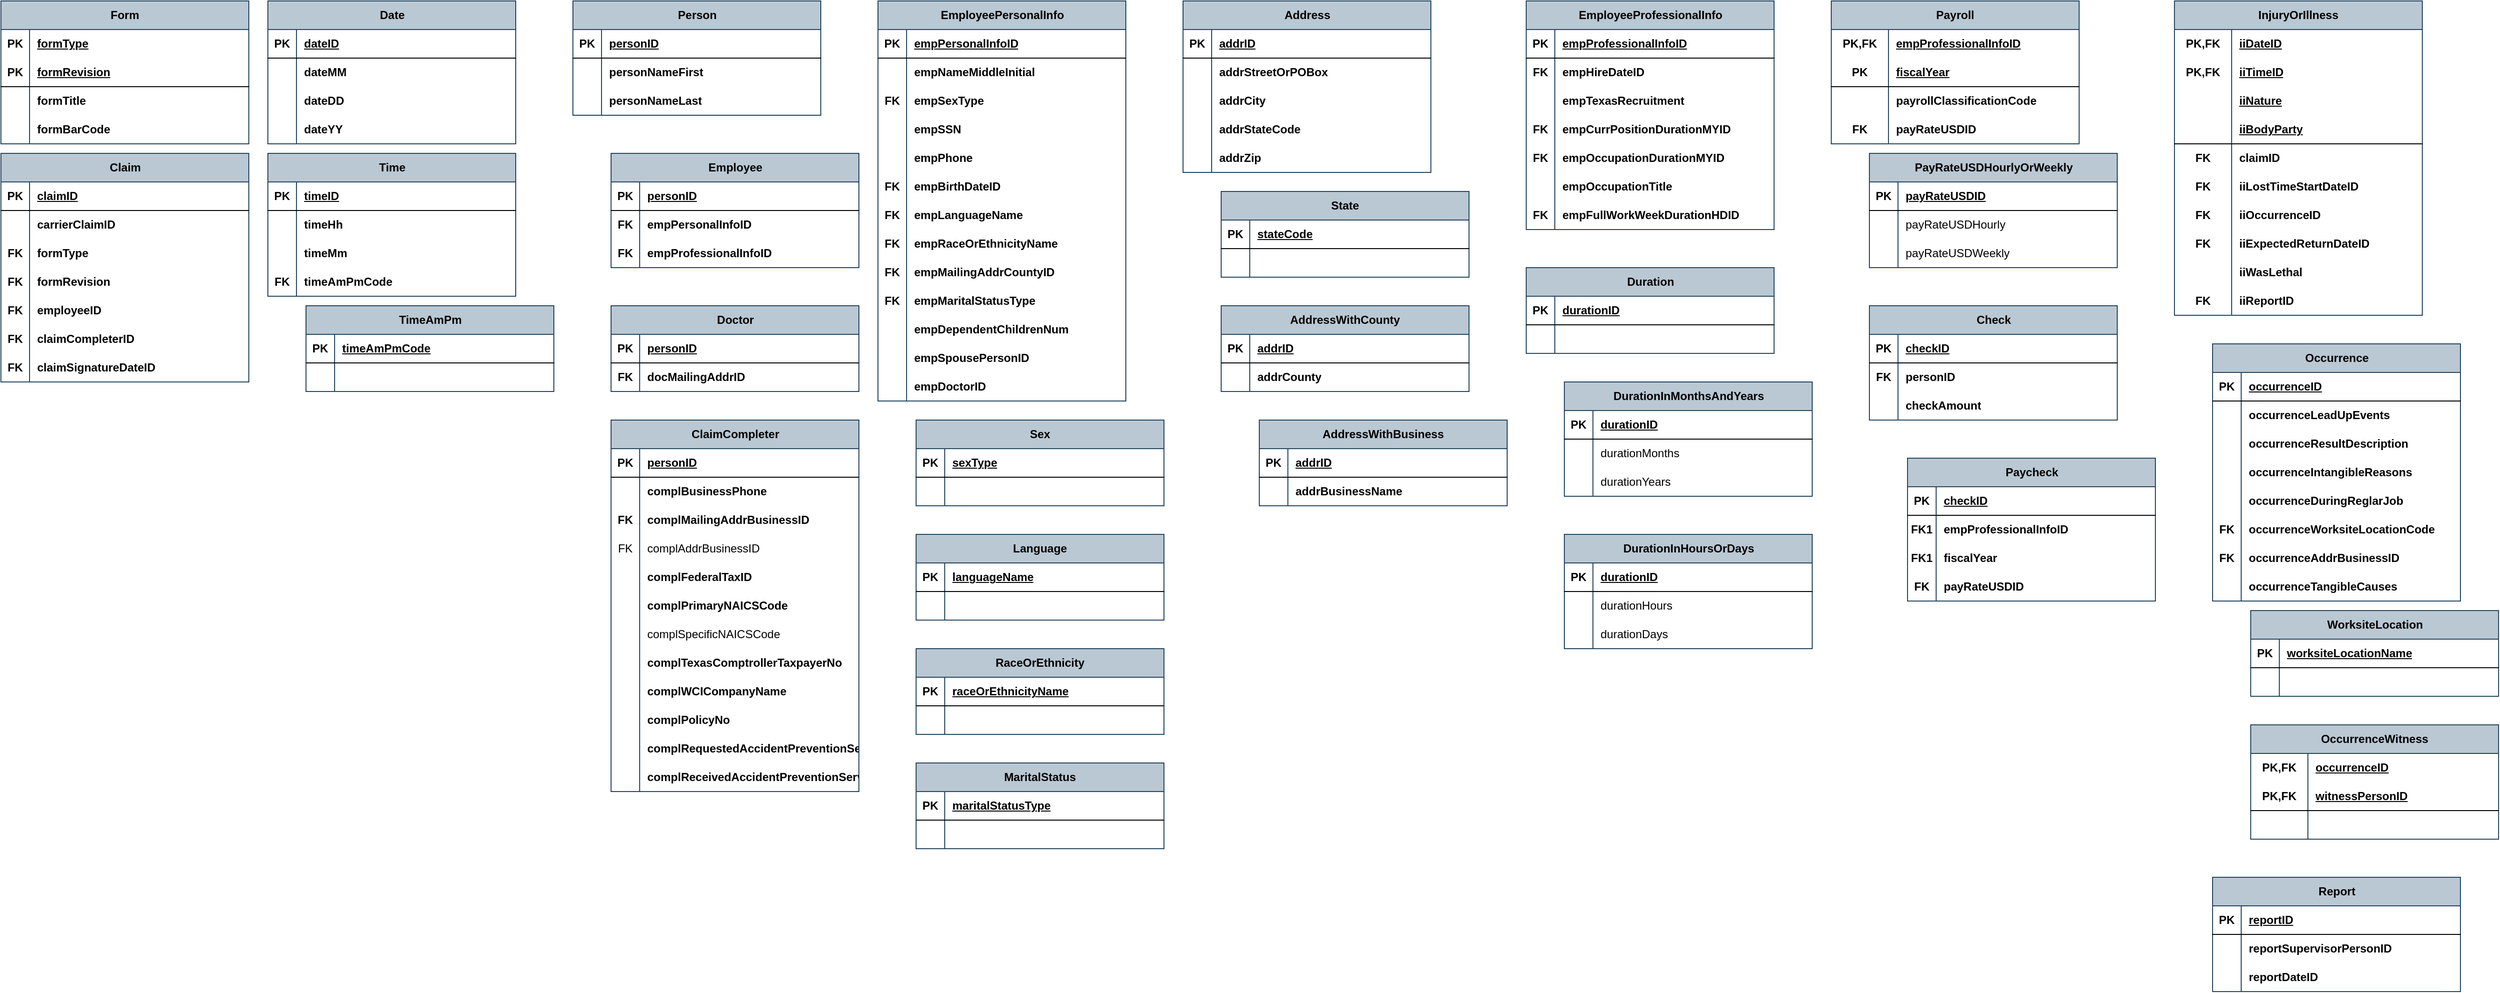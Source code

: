 <mxfile version="21.2.9" type="github">
  <diagram name="Page-1" id="_pQDsIUi2g-DjdmPZdwX">
    <mxGraphModel dx="1049" dy="1718" grid="1" gridSize="10" guides="1" tooltips="1" connect="1" arrows="1" fold="1" page="1" pageScale="1" pageWidth="850" pageHeight="1100" math="0" shadow="0">
      <root>
        <mxCell id="0" />
        <mxCell id="1" parent="0" />
        <mxCell id="GLnVcwWSv_JaTvz5-bSh-77" value="Claim" style="shape=table;startSize=30;container=1;collapsible=1;childLayout=tableLayout;fixedRows=1;rowLines=0;fontStyle=1;align=center;resizeLast=1;html=1;fillColor=#bac8d3;strokeColor=#23445d;resizeWidth=0;" vertex="1" parent="1">
          <mxGeometry x="10" y="170" width="260" height="240" as="geometry" />
        </mxCell>
        <mxCell id="GLnVcwWSv_JaTvz5-bSh-78" value="" style="shape=tableRow;horizontal=0;startSize=0;swimlaneHead=0;swimlaneBody=0;fillColor=none;collapsible=0;dropTarget=0;points=[[0,0.5],[1,0.5]];portConstraint=eastwest;top=0;left=0;right=0;bottom=1;fontStyle=1;resizeWidth=0;" vertex="1" parent="GLnVcwWSv_JaTvz5-bSh-77">
          <mxGeometry y="30" width="260" height="30" as="geometry" />
        </mxCell>
        <mxCell id="GLnVcwWSv_JaTvz5-bSh-79" value="PK" style="shape=partialRectangle;connectable=0;fillColor=none;top=0;left=0;bottom=0;right=0;fontStyle=1;overflow=hidden;whiteSpace=wrap;html=1;resizeWidth=0;" vertex="1" parent="GLnVcwWSv_JaTvz5-bSh-78">
          <mxGeometry width="30" height="30" as="geometry">
            <mxRectangle width="30" height="30" as="alternateBounds" />
          </mxGeometry>
        </mxCell>
        <mxCell id="GLnVcwWSv_JaTvz5-bSh-80" value="claimID" style="shape=partialRectangle;connectable=0;fillColor=none;top=0;left=0;bottom=0;right=0;align=left;spacingLeft=6;fontStyle=5;overflow=hidden;whiteSpace=wrap;html=1;resizeWidth=0;" vertex="1" parent="GLnVcwWSv_JaTvz5-bSh-78">
          <mxGeometry x="30" width="230" height="30" as="geometry">
            <mxRectangle width="230" height="30" as="alternateBounds" />
          </mxGeometry>
        </mxCell>
        <mxCell id="GLnVcwWSv_JaTvz5-bSh-81" value="" style="shape=tableRow;horizontal=0;startSize=0;swimlaneHead=0;swimlaneBody=0;fillColor=none;collapsible=0;dropTarget=0;points=[[0,0.5],[1,0.5]];portConstraint=eastwest;top=0;left=0;right=0;bottom=0;fontStyle=1;resizeWidth=0;" vertex="1" parent="GLnVcwWSv_JaTvz5-bSh-77">
          <mxGeometry y="60" width="260" height="30" as="geometry" />
        </mxCell>
        <mxCell id="GLnVcwWSv_JaTvz5-bSh-82" value="" style="shape=partialRectangle;connectable=0;fillColor=none;top=0;left=0;bottom=0;right=0;editable=1;overflow=hidden;whiteSpace=wrap;html=1;fontStyle=1;resizeWidth=0;" vertex="1" parent="GLnVcwWSv_JaTvz5-bSh-81">
          <mxGeometry width="30" height="30" as="geometry">
            <mxRectangle width="30" height="30" as="alternateBounds" />
          </mxGeometry>
        </mxCell>
        <mxCell id="GLnVcwWSv_JaTvz5-bSh-83" value="carrierClaimID" style="shape=partialRectangle;connectable=0;fillColor=none;top=0;left=0;bottom=0;right=0;align=left;spacingLeft=6;overflow=hidden;whiteSpace=wrap;html=1;fontStyle=1;resizeWidth=0;" vertex="1" parent="GLnVcwWSv_JaTvz5-bSh-81">
          <mxGeometry x="30" width="230" height="30" as="geometry">
            <mxRectangle width="230" height="30" as="alternateBounds" />
          </mxGeometry>
        </mxCell>
        <mxCell id="GLnVcwWSv_JaTvz5-bSh-231" style="shape=tableRow;horizontal=0;startSize=0;swimlaneHead=0;swimlaneBody=0;fillColor=none;collapsible=0;dropTarget=0;points=[[0,0.5],[1,0.5]];portConstraint=eastwest;top=0;left=0;right=0;bottom=0;fontStyle=1;resizeWidth=0;" vertex="1" parent="GLnVcwWSv_JaTvz5-bSh-77">
          <mxGeometry y="90" width="260" height="30" as="geometry" />
        </mxCell>
        <mxCell id="GLnVcwWSv_JaTvz5-bSh-232" value="FK" style="shape=partialRectangle;connectable=0;fillColor=none;top=0;left=0;bottom=0;right=0;editable=1;overflow=hidden;whiteSpace=wrap;html=1;fontStyle=1;resizeWidth=0;" vertex="1" parent="GLnVcwWSv_JaTvz5-bSh-231">
          <mxGeometry width="30" height="30" as="geometry">
            <mxRectangle width="30" height="30" as="alternateBounds" />
          </mxGeometry>
        </mxCell>
        <mxCell id="GLnVcwWSv_JaTvz5-bSh-233" value="formType" style="shape=partialRectangle;connectable=0;fillColor=none;top=0;left=0;bottom=0;right=0;align=left;spacingLeft=6;overflow=hidden;whiteSpace=wrap;html=1;fontStyle=1;resizeWidth=0;" vertex="1" parent="GLnVcwWSv_JaTvz5-bSh-231">
          <mxGeometry x="30" width="230" height="30" as="geometry">
            <mxRectangle width="230" height="30" as="alternateBounds" />
          </mxGeometry>
        </mxCell>
        <mxCell id="GLnVcwWSv_JaTvz5-bSh-228" style="shape=tableRow;horizontal=0;startSize=0;swimlaneHead=0;swimlaneBody=0;fillColor=none;collapsible=0;dropTarget=0;points=[[0,0.5],[1,0.5]];portConstraint=eastwest;top=0;left=0;right=0;bottom=0;fontStyle=1;resizeWidth=0;" vertex="1" parent="GLnVcwWSv_JaTvz5-bSh-77">
          <mxGeometry y="120" width="260" height="30" as="geometry" />
        </mxCell>
        <mxCell id="GLnVcwWSv_JaTvz5-bSh-229" value="FK" style="shape=partialRectangle;connectable=0;fillColor=none;top=0;left=0;bottom=0;right=0;editable=1;overflow=hidden;whiteSpace=wrap;html=1;fontStyle=1;resizeWidth=0;" vertex="1" parent="GLnVcwWSv_JaTvz5-bSh-228">
          <mxGeometry width="30" height="30" as="geometry">
            <mxRectangle width="30" height="30" as="alternateBounds" />
          </mxGeometry>
        </mxCell>
        <mxCell id="GLnVcwWSv_JaTvz5-bSh-230" value="formRevision" style="shape=partialRectangle;connectable=0;fillColor=none;top=0;left=0;bottom=0;right=0;align=left;spacingLeft=6;overflow=hidden;whiteSpace=wrap;html=1;fontStyle=1;resizeWidth=0;" vertex="1" parent="GLnVcwWSv_JaTvz5-bSh-228">
          <mxGeometry x="30" width="230" height="30" as="geometry">
            <mxRectangle width="230" height="30" as="alternateBounds" />
          </mxGeometry>
        </mxCell>
        <mxCell id="GLnVcwWSv_JaTvz5-bSh-225" style="shape=tableRow;horizontal=0;startSize=0;swimlaneHead=0;swimlaneBody=0;fillColor=none;collapsible=0;dropTarget=0;points=[[0,0.5],[1,0.5]];portConstraint=eastwest;top=0;left=0;right=0;bottom=0;fontStyle=1;resizeWidth=0;" vertex="1" parent="GLnVcwWSv_JaTvz5-bSh-77">
          <mxGeometry y="150" width="260" height="30" as="geometry" />
        </mxCell>
        <mxCell id="GLnVcwWSv_JaTvz5-bSh-226" value="FK" style="shape=partialRectangle;connectable=0;fillColor=none;top=0;left=0;bottom=0;right=0;editable=1;overflow=hidden;whiteSpace=wrap;html=1;fontStyle=1;resizeWidth=0;" vertex="1" parent="GLnVcwWSv_JaTvz5-bSh-225">
          <mxGeometry width="30" height="30" as="geometry">
            <mxRectangle width="30" height="30" as="alternateBounds" />
          </mxGeometry>
        </mxCell>
        <mxCell id="GLnVcwWSv_JaTvz5-bSh-227" value="employeeID" style="shape=partialRectangle;connectable=0;fillColor=none;top=0;left=0;bottom=0;right=0;align=left;spacingLeft=6;overflow=hidden;whiteSpace=wrap;html=1;fontStyle=1;resizeWidth=0;" vertex="1" parent="GLnVcwWSv_JaTvz5-bSh-225">
          <mxGeometry x="30" width="230" height="30" as="geometry">
            <mxRectangle width="230" height="30" as="alternateBounds" />
          </mxGeometry>
        </mxCell>
        <mxCell id="GLnVcwWSv_JaTvz5-bSh-222" style="shape=tableRow;horizontal=0;startSize=0;swimlaneHead=0;swimlaneBody=0;fillColor=none;collapsible=0;dropTarget=0;points=[[0,0.5],[1,0.5]];portConstraint=eastwest;top=0;left=0;right=0;bottom=0;fontStyle=1;resizeWidth=0;" vertex="1" parent="GLnVcwWSv_JaTvz5-bSh-77">
          <mxGeometry y="180" width="260" height="30" as="geometry" />
        </mxCell>
        <mxCell id="GLnVcwWSv_JaTvz5-bSh-223" value="FK" style="shape=partialRectangle;connectable=0;fillColor=none;top=0;left=0;bottom=0;right=0;editable=1;overflow=hidden;whiteSpace=wrap;html=1;fontStyle=1;resizeWidth=0;" vertex="1" parent="GLnVcwWSv_JaTvz5-bSh-222">
          <mxGeometry width="30" height="30" as="geometry">
            <mxRectangle width="30" height="30" as="alternateBounds" />
          </mxGeometry>
        </mxCell>
        <mxCell id="GLnVcwWSv_JaTvz5-bSh-224" value="claimCompleterID" style="shape=partialRectangle;connectable=0;fillColor=none;top=0;left=0;bottom=0;right=0;align=left;spacingLeft=6;overflow=hidden;whiteSpace=wrap;html=1;fontStyle=1;resizeWidth=0;" vertex="1" parent="GLnVcwWSv_JaTvz5-bSh-222">
          <mxGeometry x="30" width="230" height="30" as="geometry">
            <mxRectangle width="230" height="30" as="alternateBounds" />
          </mxGeometry>
        </mxCell>
        <mxCell id="GLnVcwWSv_JaTvz5-bSh-234" style="shape=tableRow;horizontal=0;startSize=0;swimlaneHead=0;swimlaneBody=0;fillColor=none;collapsible=0;dropTarget=0;points=[[0,0.5],[1,0.5]];portConstraint=eastwest;top=0;left=0;right=0;bottom=0;fontStyle=1;resizeWidth=0;" vertex="1" parent="GLnVcwWSv_JaTvz5-bSh-77">
          <mxGeometry y="210" width="260" height="30" as="geometry" />
        </mxCell>
        <mxCell id="GLnVcwWSv_JaTvz5-bSh-235" value="FK" style="shape=partialRectangle;connectable=0;fillColor=none;top=0;left=0;bottom=0;right=0;editable=1;overflow=hidden;whiteSpace=wrap;html=1;fontStyle=1;resizeWidth=0;" vertex="1" parent="GLnVcwWSv_JaTvz5-bSh-234">
          <mxGeometry width="30" height="30" as="geometry">
            <mxRectangle width="30" height="30" as="alternateBounds" />
          </mxGeometry>
        </mxCell>
        <mxCell id="GLnVcwWSv_JaTvz5-bSh-236" value="claimSignatureDateID" style="shape=partialRectangle;connectable=0;fillColor=none;top=0;left=0;bottom=0;right=0;align=left;spacingLeft=6;overflow=hidden;whiteSpace=wrap;html=1;fontStyle=1;resizeWidth=0;" vertex="1" parent="GLnVcwWSv_JaTvz5-bSh-234">
          <mxGeometry x="30" width="230" height="30" as="geometry">
            <mxRectangle width="230" height="30" as="alternateBounds" />
          </mxGeometry>
        </mxCell>
        <mxCell id="GLnVcwWSv_JaTvz5-bSh-103" value="Form" style="shape=table;startSize=30;container=1;collapsible=1;childLayout=tableLayout;fixedRows=1;rowLines=0;fontStyle=1;align=center;resizeLast=1;html=1;whiteSpace=wrap;fillColor=#bac8d3;strokeColor=#23445d;resizeWidth=0;" vertex="1" parent="1">
          <mxGeometry x="10" y="10" width="260" height="150" as="geometry" />
        </mxCell>
        <mxCell id="GLnVcwWSv_JaTvz5-bSh-104" value="" style="shape=tableRow;horizontal=0;startSize=0;swimlaneHead=0;swimlaneBody=0;fillColor=none;collapsible=0;dropTarget=0;points=[[0,0.5],[1,0.5]];portConstraint=eastwest;top=0;left=0;right=0;bottom=0;html=1;fontStyle=1;resizeWidth=0;" vertex="1" parent="GLnVcwWSv_JaTvz5-bSh-103">
          <mxGeometry y="30" width="260" height="30" as="geometry" />
        </mxCell>
        <mxCell id="GLnVcwWSv_JaTvz5-bSh-105" value="&lt;div&gt;PK&lt;/div&gt;" style="shape=partialRectangle;connectable=0;fillColor=none;top=0;left=0;bottom=0;right=0;fontStyle=1;overflow=hidden;html=1;whiteSpace=wrap;resizeWidth=0;" vertex="1" parent="GLnVcwWSv_JaTvz5-bSh-104">
          <mxGeometry width="30" height="30" as="geometry">
            <mxRectangle width="30" height="30" as="alternateBounds" />
          </mxGeometry>
        </mxCell>
        <mxCell id="GLnVcwWSv_JaTvz5-bSh-106" value="formType" style="shape=partialRectangle;connectable=0;fillColor=none;top=0;left=0;bottom=0;right=0;align=left;spacingLeft=6;fontStyle=5;overflow=hidden;html=1;whiteSpace=wrap;resizeWidth=0;" vertex="1" parent="GLnVcwWSv_JaTvz5-bSh-104">
          <mxGeometry x="30" width="230" height="30" as="geometry">
            <mxRectangle width="230" height="30" as="alternateBounds" />
          </mxGeometry>
        </mxCell>
        <mxCell id="GLnVcwWSv_JaTvz5-bSh-107" value="" style="shape=tableRow;horizontal=0;startSize=0;swimlaneHead=0;swimlaneBody=0;fillColor=none;collapsible=0;dropTarget=0;points=[[0,0.5],[1,0.5]];portConstraint=eastwest;top=0;left=0;right=0;bottom=1;html=1;fontStyle=1;resizeWidth=0;" vertex="1" parent="GLnVcwWSv_JaTvz5-bSh-103">
          <mxGeometry y="60" width="260" height="30" as="geometry" />
        </mxCell>
        <mxCell id="GLnVcwWSv_JaTvz5-bSh-108" value="&lt;div&gt;PK&lt;/div&gt;" style="shape=partialRectangle;connectable=0;fillColor=none;top=0;left=0;bottom=0;right=0;fontStyle=1;overflow=hidden;html=1;whiteSpace=wrap;resizeWidth=0;" vertex="1" parent="GLnVcwWSv_JaTvz5-bSh-107">
          <mxGeometry width="30" height="30" as="geometry">
            <mxRectangle width="30" height="30" as="alternateBounds" />
          </mxGeometry>
        </mxCell>
        <mxCell id="GLnVcwWSv_JaTvz5-bSh-109" value="formRevision" style="shape=partialRectangle;connectable=0;fillColor=none;top=0;left=0;bottom=0;right=0;align=left;spacingLeft=6;fontStyle=5;overflow=hidden;html=1;whiteSpace=wrap;resizeWidth=0;" vertex="1" parent="GLnVcwWSv_JaTvz5-bSh-107">
          <mxGeometry x="30" width="230" height="30" as="geometry">
            <mxRectangle width="230" height="30" as="alternateBounds" />
          </mxGeometry>
        </mxCell>
        <mxCell id="GLnVcwWSv_JaTvz5-bSh-110" value="" style="shape=tableRow;horizontal=0;startSize=0;swimlaneHead=0;swimlaneBody=0;fillColor=none;collapsible=0;dropTarget=0;points=[[0,0.5],[1,0.5]];portConstraint=eastwest;top=0;left=0;right=0;bottom=0;html=1;fontStyle=1;resizeWidth=0;" vertex="1" parent="GLnVcwWSv_JaTvz5-bSh-103">
          <mxGeometry y="90" width="260" height="30" as="geometry" />
        </mxCell>
        <mxCell id="GLnVcwWSv_JaTvz5-bSh-111" value="" style="shape=partialRectangle;connectable=0;fillColor=none;top=0;left=0;bottom=0;right=0;editable=1;overflow=hidden;html=1;whiteSpace=wrap;fontStyle=1;resizeWidth=0;" vertex="1" parent="GLnVcwWSv_JaTvz5-bSh-110">
          <mxGeometry width="30" height="30" as="geometry">
            <mxRectangle width="30" height="30" as="alternateBounds" />
          </mxGeometry>
        </mxCell>
        <mxCell id="GLnVcwWSv_JaTvz5-bSh-112" value="formTitle" style="shape=partialRectangle;connectable=0;fillColor=none;top=0;left=0;bottom=0;right=0;align=left;spacingLeft=6;overflow=hidden;html=1;whiteSpace=wrap;fontStyle=1;resizeWidth=0;" vertex="1" parent="GLnVcwWSv_JaTvz5-bSh-110">
          <mxGeometry x="30" width="230" height="30" as="geometry">
            <mxRectangle width="230" height="30" as="alternateBounds" />
          </mxGeometry>
        </mxCell>
        <mxCell id="GLnVcwWSv_JaTvz5-bSh-113" value="" style="shape=tableRow;horizontal=0;startSize=0;swimlaneHead=0;swimlaneBody=0;fillColor=none;collapsible=0;dropTarget=0;points=[[0,0.5],[1,0.5]];portConstraint=eastwest;top=0;left=0;right=0;bottom=0;html=1;fontStyle=1;resizeWidth=0;" vertex="1" parent="GLnVcwWSv_JaTvz5-bSh-103">
          <mxGeometry y="120" width="260" height="30" as="geometry" />
        </mxCell>
        <mxCell id="GLnVcwWSv_JaTvz5-bSh-114" value="" style="shape=partialRectangle;connectable=0;fillColor=none;top=0;left=0;bottom=0;right=0;editable=1;overflow=hidden;html=1;whiteSpace=wrap;fontStyle=1;resizeWidth=0;" vertex="1" parent="GLnVcwWSv_JaTvz5-bSh-113">
          <mxGeometry width="30" height="30" as="geometry">
            <mxRectangle width="30" height="30" as="alternateBounds" />
          </mxGeometry>
        </mxCell>
        <mxCell id="GLnVcwWSv_JaTvz5-bSh-115" value="formBarCode" style="shape=partialRectangle;connectable=0;fillColor=none;top=0;left=0;bottom=0;right=0;align=left;spacingLeft=6;overflow=hidden;html=1;whiteSpace=wrap;fontStyle=1;resizeWidth=0;" vertex="1" parent="GLnVcwWSv_JaTvz5-bSh-113">
          <mxGeometry x="30" width="230" height="30" as="geometry">
            <mxRectangle width="230" height="30" as="alternateBounds" />
          </mxGeometry>
        </mxCell>
        <mxCell id="GLnVcwWSv_JaTvz5-bSh-237" value="Person" style="shape=table;startSize=30;container=1;collapsible=1;childLayout=tableLayout;fixedRows=1;rowLines=0;fontStyle=1;align=center;resizeLast=1;html=1;fillColor=#bac8d3;strokeColor=#23445d;resizeWidth=0;" vertex="1" parent="1">
          <mxGeometry x="610" y="10" width="260" height="120" as="geometry" />
        </mxCell>
        <mxCell id="GLnVcwWSv_JaTvz5-bSh-238" value="" style="shape=tableRow;horizontal=0;startSize=0;swimlaneHead=0;swimlaneBody=0;fillColor=none;collapsible=0;dropTarget=0;points=[[0,0.5],[1,0.5]];portConstraint=eastwest;top=0;left=0;right=0;bottom=1;fontStyle=1;resizeWidth=0;" vertex="1" parent="GLnVcwWSv_JaTvz5-bSh-237">
          <mxGeometry y="30" width="260" height="30" as="geometry" />
        </mxCell>
        <mxCell id="GLnVcwWSv_JaTvz5-bSh-239" value="PK" style="shape=partialRectangle;connectable=0;fillColor=none;top=0;left=0;bottom=0;right=0;fontStyle=1;overflow=hidden;whiteSpace=wrap;html=1;resizeWidth=0;" vertex="1" parent="GLnVcwWSv_JaTvz5-bSh-238">
          <mxGeometry width="30" height="30" as="geometry">
            <mxRectangle width="30" height="30" as="alternateBounds" />
          </mxGeometry>
        </mxCell>
        <mxCell id="GLnVcwWSv_JaTvz5-bSh-240" value="personID" style="shape=partialRectangle;connectable=0;fillColor=none;top=0;left=0;bottom=0;right=0;align=left;spacingLeft=6;fontStyle=5;overflow=hidden;whiteSpace=wrap;html=1;resizeWidth=0;" vertex="1" parent="GLnVcwWSv_JaTvz5-bSh-238">
          <mxGeometry x="30" width="230" height="30" as="geometry">
            <mxRectangle width="230" height="30" as="alternateBounds" />
          </mxGeometry>
        </mxCell>
        <mxCell id="GLnVcwWSv_JaTvz5-bSh-241" value="" style="shape=tableRow;horizontal=0;startSize=0;swimlaneHead=0;swimlaneBody=0;fillColor=none;collapsible=0;dropTarget=0;points=[[0,0.5],[1,0.5]];portConstraint=eastwest;top=0;left=0;right=0;bottom=0;fontStyle=1;resizeWidth=0;" vertex="1" parent="GLnVcwWSv_JaTvz5-bSh-237">
          <mxGeometry y="60" width="260" height="30" as="geometry" />
        </mxCell>
        <mxCell id="GLnVcwWSv_JaTvz5-bSh-242" value="" style="shape=partialRectangle;connectable=0;fillColor=none;top=0;left=0;bottom=0;right=0;editable=1;overflow=hidden;whiteSpace=wrap;html=1;fontStyle=1;resizeWidth=0;" vertex="1" parent="GLnVcwWSv_JaTvz5-bSh-241">
          <mxGeometry width="30" height="30" as="geometry">
            <mxRectangle width="30" height="30" as="alternateBounds" />
          </mxGeometry>
        </mxCell>
        <mxCell id="GLnVcwWSv_JaTvz5-bSh-243" value="personNameFirst" style="shape=partialRectangle;connectable=0;fillColor=none;top=0;left=0;bottom=0;right=0;align=left;spacingLeft=6;overflow=hidden;whiteSpace=wrap;html=1;fontStyle=1;resizeWidth=0;" vertex="1" parent="GLnVcwWSv_JaTvz5-bSh-241">
          <mxGeometry x="30" width="230" height="30" as="geometry">
            <mxRectangle width="230" height="30" as="alternateBounds" />
          </mxGeometry>
        </mxCell>
        <mxCell id="GLnVcwWSv_JaTvz5-bSh-244" value="" style="shape=tableRow;horizontal=0;startSize=0;swimlaneHead=0;swimlaneBody=0;fillColor=none;collapsible=0;dropTarget=0;points=[[0,0.5],[1,0.5]];portConstraint=eastwest;top=0;left=0;right=0;bottom=0;fontStyle=1;resizeWidth=0;" vertex="1" parent="GLnVcwWSv_JaTvz5-bSh-237">
          <mxGeometry y="90" width="260" height="30" as="geometry" />
        </mxCell>
        <mxCell id="GLnVcwWSv_JaTvz5-bSh-245" value="" style="shape=partialRectangle;connectable=0;fillColor=none;top=0;left=0;bottom=0;right=0;editable=1;overflow=hidden;whiteSpace=wrap;html=1;fontStyle=1;resizeWidth=0;" vertex="1" parent="GLnVcwWSv_JaTvz5-bSh-244">
          <mxGeometry width="30" height="30" as="geometry">
            <mxRectangle width="30" height="30" as="alternateBounds" />
          </mxGeometry>
        </mxCell>
        <mxCell id="GLnVcwWSv_JaTvz5-bSh-246" value="personNameLast" style="shape=partialRectangle;connectable=0;fillColor=none;top=0;left=0;bottom=0;right=0;align=left;spacingLeft=6;overflow=hidden;whiteSpace=wrap;html=1;fontStyle=1;resizeWidth=0;" vertex="1" parent="GLnVcwWSv_JaTvz5-bSh-244">
          <mxGeometry x="30" width="230" height="30" as="geometry">
            <mxRectangle width="230" height="30" as="alternateBounds" />
          </mxGeometry>
        </mxCell>
        <mxCell id="GLnVcwWSv_JaTvz5-bSh-260" value="Employee" style="shape=table;startSize=30;container=1;collapsible=1;childLayout=tableLayout;fixedRows=1;rowLines=0;fontStyle=1;align=center;resizeLast=1;html=1;fillColor=#bac8d3;strokeColor=#23445d;resizeWidth=0;" vertex="1" parent="1">
          <mxGeometry x="650" y="170" width="260" height="120" as="geometry" />
        </mxCell>
        <mxCell id="GLnVcwWSv_JaTvz5-bSh-261" value="" style="shape=tableRow;horizontal=0;startSize=0;swimlaneHead=0;swimlaneBody=0;fillColor=none;collapsible=0;dropTarget=0;points=[[0,0.5],[1,0.5]];portConstraint=eastwest;top=0;left=0;right=0;bottom=1;fontStyle=1;resizeWidth=0;" vertex="1" parent="GLnVcwWSv_JaTvz5-bSh-260">
          <mxGeometry y="30" width="260" height="30" as="geometry" />
        </mxCell>
        <mxCell id="GLnVcwWSv_JaTvz5-bSh-262" value="PK" style="shape=partialRectangle;connectable=0;fillColor=none;top=0;left=0;bottom=0;right=0;fontStyle=1;overflow=hidden;whiteSpace=wrap;html=1;resizeWidth=0;" vertex="1" parent="GLnVcwWSv_JaTvz5-bSh-261">
          <mxGeometry width="30" height="30" as="geometry">
            <mxRectangle width="30" height="30" as="alternateBounds" />
          </mxGeometry>
        </mxCell>
        <mxCell id="GLnVcwWSv_JaTvz5-bSh-263" value="personID" style="shape=partialRectangle;connectable=0;fillColor=none;top=0;left=0;bottom=0;right=0;align=left;spacingLeft=6;fontStyle=5;overflow=hidden;whiteSpace=wrap;html=1;resizeWidth=0;" vertex="1" parent="GLnVcwWSv_JaTvz5-bSh-261">
          <mxGeometry x="30" width="230" height="30" as="geometry">
            <mxRectangle width="230" height="30" as="alternateBounds" />
          </mxGeometry>
        </mxCell>
        <mxCell id="GLnVcwWSv_JaTvz5-bSh-264" value="" style="shape=tableRow;horizontal=0;startSize=0;swimlaneHead=0;swimlaneBody=0;fillColor=none;collapsible=0;dropTarget=0;points=[[0,0.5],[1,0.5]];portConstraint=eastwest;top=0;left=0;right=0;bottom=0;fontStyle=1;resizeWidth=0;" vertex="1" parent="GLnVcwWSv_JaTvz5-bSh-260">
          <mxGeometry y="60" width="260" height="30" as="geometry" />
        </mxCell>
        <mxCell id="GLnVcwWSv_JaTvz5-bSh-265" value="FK" style="shape=partialRectangle;connectable=0;fillColor=none;top=0;left=0;bottom=0;right=0;editable=1;overflow=hidden;whiteSpace=wrap;html=1;fontStyle=1;resizeWidth=0;" vertex="1" parent="GLnVcwWSv_JaTvz5-bSh-264">
          <mxGeometry width="30" height="30" as="geometry">
            <mxRectangle width="30" height="30" as="alternateBounds" />
          </mxGeometry>
        </mxCell>
        <mxCell id="GLnVcwWSv_JaTvz5-bSh-266" value="empPersonalInfoID" style="shape=partialRectangle;connectable=0;fillColor=none;top=0;left=0;bottom=0;right=0;align=left;spacingLeft=6;overflow=hidden;whiteSpace=wrap;html=1;fontStyle=1;resizeWidth=0;" vertex="1" parent="GLnVcwWSv_JaTvz5-bSh-264">
          <mxGeometry x="30" width="230" height="30" as="geometry">
            <mxRectangle width="230" height="30" as="alternateBounds" />
          </mxGeometry>
        </mxCell>
        <mxCell id="GLnVcwWSv_JaTvz5-bSh-267" value="" style="shape=tableRow;horizontal=0;startSize=0;swimlaneHead=0;swimlaneBody=0;fillColor=none;collapsible=0;dropTarget=0;points=[[0,0.5],[1,0.5]];portConstraint=eastwest;top=0;left=0;right=0;bottom=0;fontStyle=1;resizeWidth=0;" vertex="1" parent="GLnVcwWSv_JaTvz5-bSh-260">
          <mxGeometry y="90" width="260" height="30" as="geometry" />
        </mxCell>
        <mxCell id="GLnVcwWSv_JaTvz5-bSh-268" value="FK" style="shape=partialRectangle;connectable=0;fillColor=none;top=0;left=0;bottom=0;right=0;editable=1;overflow=hidden;whiteSpace=wrap;html=1;fontStyle=1;resizeWidth=0;" vertex="1" parent="GLnVcwWSv_JaTvz5-bSh-267">
          <mxGeometry width="30" height="30" as="geometry">
            <mxRectangle width="30" height="30" as="alternateBounds" />
          </mxGeometry>
        </mxCell>
        <mxCell id="GLnVcwWSv_JaTvz5-bSh-269" value="empProfessionalInfoID" style="shape=partialRectangle;connectable=0;fillColor=none;top=0;left=0;bottom=0;right=0;align=left;spacingLeft=6;overflow=hidden;whiteSpace=wrap;html=1;fontStyle=1;resizeWidth=0;" vertex="1" parent="GLnVcwWSv_JaTvz5-bSh-267">
          <mxGeometry x="30" width="230" height="30" as="geometry">
            <mxRectangle width="230" height="30" as="alternateBounds" />
          </mxGeometry>
        </mxCell>
        <mxCell id="GLnVcwWSv_JaTvz5-bSh-270" value="EmployeePersonalInfo" style="shape=table;startSize=30;container=1;collapsible=1;childLayout=tableLayout;fixedRows=1;rowLines=0;fontStyle=1;align=center;resizeLast=1;html=1;fillColor=#bac8d3;strokeColor=#23445d;resizeWidth=0;" vertex="1" parent="1">
          <mxGeometry x="930" y="10" width="260" height="420" as="geometry" />
        </mxCell>
        <mxCell id="GLnVcwWSv_JaTvz5-bSh-271" value="" style="shape=tableRow;horizontal=0;startSize=0;swimlaneHead=0;swimlaneBody=0;fillColor=none;collapsible=0;dropTarget=0;points=[[0,0.5],[1,0.5]];portConstraint=eastwest;top=0;left=0;right=0;bottom=1;fontStyle=1;resizeWidth=0;" vertex="1" parent="GLnVcwWSv_JaTvz5-bSh-270">
          <mxGeometry y="30" width="260" height="30" as="geometry" />
        </mxCell>
        <mxCell id="GLnVcwWSv_JaTvz5-bSh-272" value="PK" style="shape=partialRectangle;connectable=0;fillColor=none;top=0;left=0;bottom=0;right=0;fontStyle=1;overflow=hidden;whiteSpace=wrap;html=1;resizeWidth=0;" vertex="1" parent="GLnVcwWSv_JaTvz5-bSh-271">
          <mxGeometry width="30" height="30" as="geometry">
            <mxRectangle width="30" height="30" as="alternateBounds" />
          </mxGeometry>
        </mxCell>
        <mxCell id="GLnVcwWSv_JaTvz5-bSh-273" value="empPersonalInfoID" style="shape=partialRectangle;connectable=0;fillColor=none;top=0;left=0;bottom=0;right=0;align=left;spacingLeft=6;fontStyle=5;overflow=hidden;whiteSpace=wrap;html=1;resizeWidth=0;" vertex="1" parent="GLnVcwWSv_JaTvz5-bSh-271">
          <mxGeometry x="30" width="230" height="30" as="geometry">
            <mxRectangle width="230" height="30" as="alternateBounds" />
          </mxGeometry>
        </mxCell>
        <mxCell id="GLnVcwWSv_JaTvz5-bSh-274" value="" style="shape=tableRow;horizontal=0;startSize=0;swimlaneHead=0;swimlaneBody=0;fillColor=none;collapsible=0;dropTarget=0;points=[[0,0.5],[1,0.5]];portConstraint=eastwest;top=0;left=0;right=0;bottom=0;fontStyle=1;resizeWidth=0;" vertex="1" parent="GLnVcwWSv_JaTvz5-bSh-270">
          <mxGeometry y="60" width="260" height="30" as="geometry" />
        </mxCell>
        <mxCell id="GLnVcwWSv_JaTvz5-bSh-275" value="" style="shape=partialRectangle;connectable=0;fillColor=none;top=0;left=0;bottom=0;right=0;editable=1;overflow=hidden;whiteSpace=wrap;html=1;fontStyle=1;resizeWidth=0;" vertex="1" parent="GLnVcwWSv_JaTvz5-bSh-274">
          <mxGeometry width="30" height="30" as="geometry">
            <mxRectangle width="30" height="30" as="alternateBounds" />
          </mxGeometry>
        </mxCell>
        <mxCell id="GLnVcwWSv_JaTvz5-bSh-276" value="empNameMiddleInitial" style="shape=partialRectangle;connectable=0;fillColor=none;top=0;left=0;bottom=0;right=0;align=left;spacingLeft=6;overflow=hidden;whiteSpace=wrap;html=1;fontStyle=1;resizeWidth=0;" vertex="1" parent="GLnVcwWSv_JaTvz5-bSh-274">
          <mxGeometry x="30" width="230" height="30" as="geometry">
            <mxRectangle width="230" height="30" as="alternateBounds" />
          </mxGeometry>
        </mxCell>
        <mxCell id="GLnVcwWSv_JaTvz5-bSh-277" value="" style="shape=tableRow;horizontal=0;startSize=0;swimlaneHead=0;swimlaneBody=0;fillColor=none;collapsible=0;dropTarget=0;points=[[0,0.5],[1,0.5]];portConstraint=eastwest;top=0;left=0;right=0;bottom=0;fontStyle=1;resizeWidth=0;" vertex="1" parent="GLnVcwWSv_JaTvz5-bSh-270">
          <mxGeometry y="90" width="260" height="30" as="geometry" />
        </mxCell>
        <mxCell id="GLnVcwWSv_JaTvz5-bSh-278" value="FK" style="shape=partialRectangle;connectable=0;fillColor=none;top=0;left=0;bottom=0;right=0;editable=1;overflow=hidden;whiteSpace=wrap;html=1;fontStyle=1;resizeWidth=0;" vertex="1" parent="GLnVcwWSv_JaTvz5-bSh-277">
          <mxGeometry width="30" height="30" as="geometry">
            <mxRectangle width="30" height="30" as="alternateBounds" />
          </mxGeometry>
        </mxCell>
        <mxCell id="GLnVcwWSv_JaTvz5-bSh-279" value="empSexType" style="shape=partialRectangle;connectable=0;fillColor=none;top=0;left=0;bottom=0;right=0;align=left;spacingLeft=6;overflow=hidden;whiteSpace=wrap;html=1;fontStyle=1;resizeWidth=0;" vertex="1" parent="GLnVcwWSv_JaTvz5-bSh-277">
          <mxGeometry x="30" width="230" height="30" as="geometry">
            <mxRectangle width="230" height="30" as="alternateBounds" />
          </mxGeometry>
        </mxCell>
        <mxCell id="GLnVcwWSv_JaTvz5-bSh-293" style="shape=tableRow;horizontal=0;startSize=0;swimlaneHead=0;swimlaneBody=0;fillColor=none;collapsible=0;dropTarget=0;points=[[0,0.5],[1,0.5]];portConstraint=eastwest;top=0;left=0;right=0;bottom=0;fontStyle=1;resizeWidth=0;" vertex="1" parent="GLnVcwWSv_JaTvz5-bSh-270">
          <mxGeometry y="120" width="260" height="30" as="geometry" />
        </mxCell>
        <mxCell id="GLnVcwWSv_JaTvz5-bSh-294" style="shape=partialRectangle;connectable=0;fillColor=none;top=0;left=0;bottom=0;right=0;editable=1;overflow=hidden;whiteSpace=wrap;html=1;fontStyle=1;resizeWidth=0;" vertex="1" parent="GLnVcwWSv_JaTvz5-bSh-293">
          <mxGeometry width="30" height="30" as="geometry">
            <mxRectangle width="30" height="30" as="alternateBounds" />
          </mxGeometry>
        </mxCell>
        <mxCell id="GLnVcwWSv_JaTvz5-bSh-295" value="empSSN" style="shape=partialRectangle;connectable=0;fillColor=none;top=0;left=0;bottom=0;right=0;align=left;spacingLeft=6;overflow=hidden;whiteSpace=wrap;html=1;fontStyle=1;resizeWidth=0;" vertex="1" parent="GLnVcwWSv_JaTvz5-bSh-293">
          <mxGeometry x="30" width="230" height="30" as="geometry">
            <mxRectangle width="230" height="30" as="alternateBounds" />
          </mxGeometry>
        </mxCell>
        <mxCell id="GLnVcwWSv_JaTvz5-bSh-302" style="shape=tableRow;horizontal=0;startSize=0;swimlaneHead=0;swimlaneBody=0;fillColor=none;collapsible=0;dropTarget=0;points=[[0,0.5],[1,0.5]];portConstraint=eastwest;top=0;left=0;right=0;bottom=0;fontStyle=1;resizeWidth=0;" vertex="1" parent="GLnVcwWSv_JaTvz5-bSh-270">
          <mxGeometry y="150" width="260" height="30" as="geometry" />
        </mxCell>
        <mxCell id="GLnVcwWSv_JaTvz5-bSh-303" style="shape=partialRectangle;connectable=0;fillColor=none;top=0;left=0;bottom=0;right=0;editable=1;overflow=hidden;whiteSpace=wrap;html=1;fontStyle=1;resizeWidth=0;" vertex="1" parent="GLnVcwWSv_JaTvz5-bSh-302">
          <mxGeometry width="30" height="30" as="geometry">
            <mxRectangle width="30" height="30" as="alternateBounds" />
          </mxGeometry>
        </mxCell>
        <mxCell id="GLnVcwWSv_JaTvz5-bSh-304" value="empPhone" style="shape=partialRectangle;connectable=0;fillColor=none;top=0;left=0;bottom=0;right=0;align=left;spacingLeft=6;overflow=hidden;whiteSpace=wrap;html=1;fontStyle=1;resizeWidth=0;" vertex="1" parent="GLnVcwWSv_JaTvz5-bSh-302">
          <mxGeometry x="30" width="230" height="30" as="geometry">
            <mxRectangle width="230" height="30" as="alternateBounds" />
          </mxGeometry>
        </mxCell>
        <mxCell id="GLnVcwWSv_JaTvz5-bSh-305" style="shape=tableRow;horizontal=0;startSize=0;swimlaneHead=0;swimlaneBody=0;fillColor=none;collapsible=0;dropTarget=0;points=[[0,0.5],[1,0.5]];portConstraint=eastwest;top=0;left=0;right=0;bottom=0;fontStyle=1;resizeWidth=0;" vertex="1" parent="GLnVcwWSv_JaTvz5-bSh-270">
          <mxGeometry y="180" width="260" height="30" as="geometry" />
        </mxCell>
        <mxCell id="GLnVcwWSv_JaTvz5-bSh-306" value="FK" style="shape=partialRectangle;connectable=0;fillColor=none;top=0;left=0;bottom=0;right=0;editable=1;overflow=hidden;whiteSpace=wrap;html=1;fontStyle=1;resizeWidth=0;" vertex="1" parent="GLnVcwWSv_JaTvz5-bSh-305">
          <mxGeometry width="30" height="30" as="geometry">
            <mxRectangle width="30" height="30" as="alternateBounds" />
          </mxGeometry>
        </mxCell>
        <mxCell id="GLnVcwWSv_JaTvz5-bSh-307" value="empBirthDateID" style="shape=partialRectangle;connectable=0;fillColor=none;top=0;left=0;bottom=0;right=0;align=left;spacingLeft=6;overflow=hidden;whiteSpace=wrap;html=1;fontStyle=1;resizeWidth=0;" vertex="1" parent="GLnVcwWSv_JaTvz5-bSh-305">
          <mxGeometry x="30" width="230" height="30" as="geometry">
            <mxRectangle width="230" height="30" as="alternateBounds" />
          </mxGeometry>
        </mxCell>
        <mxCell id="GLnVcwWSv_JaTvz5-bSh-308" style="shape=tableRow;horizontal=0;startSize=0;swimlaneHead=0;swimlaneBody=0;fillColor=none;collapsible=0;dropTarget=0;points=[[0,0.5],[1,0.5]];portConstraint=eastwest;top=0;left=0;right=0;bottom=0;fontStyle=1;resizeWidth=0;" vertex="1" parent="GLnVcwWSv_JaTvz5-bSh-270">
          <mxGeometry y="210" width="260" height="30" as="geometry" />
        </mxCell>
        <mxCell id="GLnVcwWSv_JaTvz5-bSh-309" value="FK" style="shape=partialRectangle;connectable=0;fillColor=none;top=0;left=0;bottom=0;right=0;editable=1;overflow=hidden;whiteSpace=wrap;html=1;fontStyle=1;resizeWidth=0;" vertex="1" parent="GLnVcwWSv_JaTvz5-bSh-308">
          <mxGeometry width="30" height="30" as="geometry">
            <mxRectangle width="30" height="30" as="alternateBounds" />
          </mxGeometry>
        </mxCell>
        <mxCell id="GLnVcwWSv_JaTvz5-bSh-310" value="empLanguageName" style="shape=partialRectangle;connectable=0;fillColor=none;top=0;left=0;bottom=0;right=0;align=left;spacingLeft=6;overflow=hidden;whiteSpace=wrap;html=1;fontStyle=1;resizeWidth=0;" vertex="1" parent="GLnVcwWSv_JaTvz5-bSh-308">
          <mxGeometry x="30" width="230" height="30" as="geometry">
            <mxRectangle width="230" height="30" as="alternateBounds" />
          </mxGeometry>
        </mxCell>
        <mxCell id="GLnVcwWSv_JaTvz5-bSh-311" style="shape=tableRow;horizontal=0;startSize=0;swimlaneHead=0;swimlaneBody=0;fillColor=none;collapsible=0;dropTarget=0;points=[[0,0.5],[1,0.5]];portConstraint=eastwest;top=0;left=0;right=0;bottom=0;fontStyle=1;resizeWidth=0;" vertex="1" parent="GLnVcwWSv_JaTvz5-bSh-270">
          <mxGeometry y="240" width="260" height="30" as="geometry" />
        </mxCell>
        <mxCell id="GLnVcwWSv_JaTvz5-bSh-312" value="FK" style="shape=partialRectangle;connectable=0;fillColor=none;top=0;left=0;bottom=0;right=0;editable=1;overflow=hidden;whiteSpace=wrap;html=1;fontStyle=1;resizeWidth=0;" vertex="1" parent="GLnVcwWSv_JaTvz5-bSh-311">
          <mxGeometry width="30" height="30" as="geometry">
            <mxRectangle width="30" height="30" as="alternateBounds" />
          </mxGeometry>
        </mxCell>
        <mxCell id="GLnVcwWSv_JaTvz5-bSh-313" value="empRaceOrEthnicityName" style="shape=partialRectangle;connectable=0;fillColor=none;top=0;left=0;bottom=0;right=0;align=left;spacingLeft=6;overflow=hidden;whiteSpace=wrap;html=1;fontStyle=1;resizeWidth=0;" vertex="1" parent="GLnVcwWSv_JaTvz5-bSh-311">
          <mxGeometry x="30" width="230" height="30" as="geometry">
            <mxRectangle width="230" height="30" as="alternateBounds" />
          </mxGeometry>
        </mxCell>
        <mxCell id="GLnVcwWSv_JaTvz5-bSh-314" style="shape=tableRow;horizontal=0;startSize=0;swimlaneHead=0;swimlaneBody=0;fillColor=none;collapsible=0;dropTarget=0;points=[[0,0.5],[1,0.5]];portConstraint=eastwest;top=0;left=0;right=0;bottom=0;fontStyle=1;resizeWidth=0;" vertex="1" parent="GLnVcwWSv_JaTvz5-bSh-270">
          <mxGeometry y="270" width="260" height="30" as="geometry" />
        </mxCell>
        <mxCell id="GLnVcwWSv_JaTvz5-bSh-315" value="FK" style="shape=partialRectangle;connectable=0;fillColor=none;top=0;left=0;bottom=0;right=0;editable=1;overflow=hidden;whiteSpace=wrap;html=1;fontStyle=1;resizeWidth=0;" vertex="1" parent="GLnVcwWSv_JaTvz5-bSh-314">
          <mxGeometry width="30" height="30" as="geometry">
            <mxRectangle width="30" height="30" as="alternateBounds" />
          </mxGeometry>
        </mxCell>
        <mxCell id="GLnVcwWSv_JaTvz5-bSh-316" value="empMailingAddrCountyID" style="shape=partialRectangle;connectable=0;fillColor=none;top=0;left=0;bottom=0;right=0;align=left;spacingLeft=6;overflow=hidden;whiteSpace=wrap;html=1;fontStyle=1;resizeWidth=0;" vertex="1" parent="GLnVcwWSv_JaTvz5-bSh-314">
          <mxGeometry x="30" width="230" height="30" as="geometry">
            <mxRectangle width="230" height="30" as="alternateBounds" />
          </mxGeometry>
        </mxCell>
        <mxCell id="GLnVcwWSv_JaTvz5-bSh-317" style="shape=tableRow;horizontal=0;startSize=0;swimlaneHead=0;swimlaneBody=0;fillColor=none;collapsible=0;dropTarget=0;points=[[0,0.5],[1,0.5]];portConstraint=eastwest;top=0;left=0;right=0;bottom=0;fontStyle=1;resizeWidth=0;" vertex="1" parent="GLnVcwWSv_JaTvz5-bSh-270">
          <mxGeometry y="300" width="260" height="30" as="geometry" />
        </mxCell>
        <mxCell id="GLnVcwWSv_JaTvz5-bSh-318" value="FK" style="shape=partialRectangle;connectable=0;fillColor=none;top=0;left=0;bottom=0;right=0;editable=1;overflow=hidden;whiteSpace=wrap;html=1;fontStyle=1;resizeWidth=0;" vertex="1" parent="GLnVcwWSv_JaTvz5-bSh-317">
          <mxGeometry width="30" height="30" as="geometry">
            <mxRectangle width="30" height="30" as="alternateBounds" />
          </mxGeometry>
        </mxCell>
        <mxCell id="GLnVcwWSv_JaTvz5-bSh-319" value="empMaritalStatusType" style="shape=partialRectangle;connectable=0;fillColor=none;top=0;left=0;bottom=0;right=0;align=left;spacingLeft=6;overflow=hidden;whiteSpace=wrap;html=1;fontStyle=1;resizeWidth=0;" vertex="1" parent="GLnVcwWSv_JaTvz5-bSh-317">
          <mxGeometry x="30" width="230" height="30" as="geometry">
            <mxRectangle width="230" height="30" as="alternateBounds" />
          </mxGeometry>
        </mxCell>
        <mxCell id="GLnVcwWSv_JaTvz5-bSh-320" style="shape=tableRow;horizontal=0;startSize=0;swimlaneHead=0;swimlaneBody=0;fillColor=none;collapsible=0;dropTarget=0;points=[[0,0.5],[1,0.5]];portConstraint=eastwest;top=0;left=0;right=0;bottom=0;fontStyle=1;resizeWidth=0;" vertex="1" parent="GLnVcwWSv_JaTvz5-bSh-270">
          <mxGeometry y="330" width="260" height="30" as="geometry" />
        </mxCell>
        <mxCell id="GLnVcwWSv_JaTvz5-bSh-321" style="shape=partialRectangle;connectable=0;fillColor=none;top=0;left=0;bottom=0;right=0;editable=1;overflow=hidden;whiteSpace=wrap;html=1;fontStyle=1;resizeWidth=0;" vertex="1" parent="GLnVcwWSv_JaTvz5-bSh-320">
          <mxGeometry width="30" height="30" as="geometry">
            <mxRectangle width="30" height="30" as="alternateBounds" />
          </mxGeometry>
        </mxCell>
        <mxCell id="GLnVcwWSv_JaTvz5-bSh-322" value="empDependentChildrenNum" style="shape=partialRectangle;connectable=0;fillColor=none;top=0;left=0;bottom=0;right=0;align=left;spacingLeft=6;overflow=hidden;whiteSpace=wrap;html=1;fontStyle=1;resizeWidth=0;" vertex="1" parent="GLnVcwWSv_JaTvz5-bSh-320">
          <mxGeometry x="30" width="230" height="30" as="geometry">
            <mxRectangle width="230" height="30" as="alternateBounds" />
          </mxGeometry>
        </mxCell>
        <mxCell id="GLnVcwWSv_JaTvz5-bSh-323" style="shape=tableRow;horizontal=0;startSize=0;swimlaneHead=0;swimlaneBody=0;fillColor=none;collapsible=0;dropTarget=0;points=[[0,0.5],[1,0.5]];portConstraint=eastwest;top=0;left=0;right=0;bottom=0;fontStyle=1;resizeWidth=0;" vertex="1" parent="GLnVcwWSv_JaTvz5-bSh-270">
          <mxGeometry y="360" width="260" height="30" as="geometry" />
        </mxCell>
        <mxCell id="GLnVcwWSv_JaTvz5-bSh-324" style="shape=partialRectangle;connectable=0;fillColor=none;top=0;left=0;bottom=0;right=0;editable=1;overflow=hidden;whiteSpace=wrap;html=1;fontStyle=1;resizeWidth=0;" vertex="1" parent="GLnVcwWSv_JaTvz5-bSh-323">
          <mxGeometry width="30" height="30" as="geometry">
            <mxRectangle width="30" height="30" as="alternateBounds" />
          </mxGeometry>
        </mxCell>
        <mxCell id="GLnVcwWSv_JaTvz5-bSh-325" value="empSpousePersonID" style="shape=partialRectangle;connectable=0;fillColor=none;top=0;left=0;bottom=0;right=0;align=left;spacingLeft=6;overflow=hidden;whiteSpace=wrap;html=1;fontStyle=1;resizeWidth=0;" vertex="1" parent="GLnVcwWSv_JaTvz5-bSh-323">
          <mxGeometry x="30" width="230" height="30" as="geometry">
            <mxRectangle width="230" height="30" as="alternateBounds" />
          </mxGeometry>
        </mxCell>
        <mxCell id="GLnVcwWSv_JaTvz5-bSh-299" style="shape=tableRow;horizontal=0;startSize=0;swimlaneHead=0;swimlaneBody=0;fillColor=none;collapsible=0;dropTarget=0;points=[[0,0.5],[1,0.5]];portConstraint=eastwest;top=0;left=0;right=0;bottom=0;fontStyle=1;resizeWidth=0;" vertex="1" parent="GLnVcwWSv_JaTvz5-bSh-270">
          <mxGeometry y="390" width="260" height="30" as="geometry" />
        </mxCell>
        <mxCell id="GLnVcwWSv_JaTvz5-bSh-300" style="shape=partialRectangle;connectable=0;fillColor=none;top=0;left=0;bottom=0;right=0;editable=1;overflow=hidden;whiteSpace=wrap;html=1;fontStyle=1;resizeWidth=0;" vertex="1" parent="GLnVcwWSv_JaTvz5-bSh-299">
          <mxGeometry width="30" height="30" as="geometry">
            <mxRectangle width="30" height="30" as="alternateBounds" />
          </mxGeometry>
        </mxCell>
        <mxCell id="GLnVcwWSv_JaTvz5-bSh-301" value="empDoctorID" style="shape=partialRectangle;connectable=0;fillColor=none;top=0;left=0;bottom=0;right=0;align=left;spacingLeft=6;overflow=hidden;whiteSpace=wrap;html=1;fontStyle=1;resizeWidth=0;" vertex="1" parent="GLnVcwWSv_JaTvz5-bSh-299">
          <mxGeometry x="30" width="230" height="30" as="geometry">
            <mxRectangle width="230" height="30" as="alternateBounds" />
          </mxGeometry>
        </mxCell>
        <mxCell id="GLnVcwWSv_JaTvz5-bSh-280" value="Language" style="shape=table;startSize=30;container=1;collapsible=1;childLayout=tableLayout;fixedRows=1;rowLines=0;fontStyle=1;align=center;resizeLast=1;html=1;whiteSpace=wrap;fillColor=#bac8d3;strokeColor=#23445d;resizeWidth=0;" vertex="1" parent="1">
          <mxGeometry x="970" y="570" width="260" height="90" as="geometry" />
        </mxCell>
        <mxCell id="GLnVcwWSv_JaTvz5-bSh-284" value="" style="shape=tableRow;horizontal=0;startSize=0;swimlaneHead=0;swimlaneBody=0;fillColor=none;collapsible=0;dropTarget=0;points=[[0,0.5],[1,0.5]];portConstraint=eastwest;top=0;left=0;right=0;bottom=1;html=1;fontStyle=1;resizeWidth=0;" vertex="1" parent="GLnVcwWSv_JaTvz5-bSh-280">
          <mxGeometry y="30" width="260" height="30" as="geometry" />
        </mxCell>
        <mxCell id="GLnVcwWSv_JaTvz5-bSh-285" value="PK" style="shape=partialRectangle;connectable=0;fillColor=none;top=0;left=0;bottom=0;right=0;fontStyle=1;overflow=hidden;html=1;whiteSpace=wrap;resizeWidth=0;" vertex="1" parent="GLnVcwWSv_JaTvz5-bSh-284">
          <mxGeometry width="30" height="30" as="geometry">
            <mxRectangle width="30" height="30" as="alternateBounds" />
          </mxGeometry>
        </mxCell>
        <mxCell id="GLnVcwWSv_JaTvz5-bSh-286" value="languageName" style="shape=partialRectangle;connectable=0;fillColor=none;top=0;left=0;bottom=0;right=0;align=left;spacingLeft=6;fontStyle=5;overflow=hidden;html=1;whiteSpace=wrap;resizeWidth=0;" vertex="1" parent="GLnVcwWSv_JaTvz5-bSh-284">
          <mxGeometry x="30" width="230" height="30" as="geometry">
            <mxRectangle width="230" height="30" as="alternateBounds" />
          </mxGeometry>
        </mxCell>
        <mxCell id="GLnVcwWSv_JaTvz5-bSh-287" value="" style="shape=tableRow;horizontal=0;startSize=0;swimlaneHead=0;swimlaneBody=0;fillColor=none;collapsible=0;dropTarget=0;points=[[0,0.5],[1,0.5]];portConstraint=eastwest;top=0;left=0;right=0;bottom=0;html=1;fontStyle=1;resizeWidth=0;" vertex="1" parent="GLnVcwWSv_JaTvz5-bSh-280">
          <mxGeometry y="60" width="260" height="30" as="geometry" />
        </mxCell>
        <mxCell id="GLnVcwWSv_JaTvz5-bSh-288" value="" style="shape=partialRectangle;connectable=0;fillColor=none;top=0;left=0;bottom=0;right=0;editable=1;overflow=hidden;html=1;whiteSpace=wrap;fontStyle=1;resizeWidth=0;" vertex="1" parent="GLnVcwWSv_JaTvz5-bSh-287">
          <mxGeometry width="30" height="30" as="geometry">
            <mxRectangle width="30" height="30" as="alternateBounds" />
          </mxGeometry>
        </mxCell>
        <mxCell id="GLnVcwWSv_JaTvz5-bSh-289" value="" style="shape=partialRectangle;connectable=0;fillColor=none;top=0;left=0;bottom=0;right=0;align=left;spacingLeft=6;overflow=hidden;html=1;whiteSpace=wrap;fontStyle=1;resizeWidth=0;" vertex="1" parent="GLnVcwWSv_JaTvz5-bSh-287">
          <mxGeometry x="30" width="230" height="30" as="geometry">
            <mxRectangle width="230" height="30" as="alternateBounds" />
          </mxGeometry>
        </mxCell>
        <mxCell id="GLnVcwWSv_JaTvz5-bSh-326" value="Date" style="shape=table;startSize=30;container=1;collapsible=1;childLayout=tableLayout;fixedRows=1;rowLines=0;fontStyle=1;align=center;resizeLast=1;html=1;fillColor=#bac8d3;strokeColor=#23445d;resizeWidth=0;" vertex="1" parent="1">
          <mxGeometry x="290" y="10" width="260" height="150" as="geometry" />
        </mxCell>
        <mxCell id="GLnVcwWSv_JaTvz5-bSh-327" value="" style="shape=tableRow;horizontal=0;startSize=0;swimlaneHead=0;swimlaneBody=0;fillColor=none;collapsible=0;dropTarget=0;points=[[0,0.5],[1,0.5]];portConstraint=eastwest;top=0;left=0;right=0;bottom=1;fontStyle=1;resizeWidth=0;" vertex="1" parent="GLnVcwWSv_JaTvz5-bSh-326">
          <mxGeometry y="30" width="260" height="30" as="geometry" />
        </mxCell>
        <mxCell id="GLnVcwWSv_JaTvz5-bSh-328" value="PK" style="shape=partialRectangle;connectable=0;fillColor=none;top=0;left=0;bottom=0;right=0;fontStyle=1;overflow=hidden;whiteSpace=wrap;html=1;resizeWidth=0;" vertex="1" parent="GLnVcwWSv_JaTvz5-bSh-327">
          <mxGeometry width="30" height="30" as="geometry">
            <mxRectangle width="30" height="30" as="alternateBounds" />
          </mxGeometry>
        </mxCell>
        <mxCell id="GLnVcwWSv_JaTvz5-bSh-329" value="dateID" style="shape=partialRectangle;connectable=0;fillColor=none;top=0;left=0;bottom=0;right=0;align=left;spacingLeft=6;fontStyle=5;overflow=hidden;whiteSpace=wrap;html=1;resizeWidth=0;" vertex="1" parent="GLnVcwWSv_JaTvz5-bSh-327">
          <mxGeometry x="30" width="230" height="30" as="geometry">
            <mxRectangle width="230" height="30" as="alternateBounds" />
          </mxGeometry>
        </mxCell>
        <mxCell id="GLnVcwWSv_JaTvz5-bSh-330" value="" style="shape=tableRow;horizontal=0;startSize=0;swimlaneHead=0;swimlaneBody=0;fillColor=none;collapsible=0;dropTarget=0;points=[[0,0.5],[1,0.5]];portConstraint=eastwest;top=0;left=0;right=0;bottom=0;fontStyle=1;resizeWidth=0;" vertex="1" parent="GLnVcwWSv_JaTvz5-bSh-326">
          <mxGeometry y="60" width="260" height="30" as="geometry" />
        </mxCell>
        <mxCell id="GLnVcwWSv_JaTvz5-bSh-331" value="" style="shape=partialRectangle;connectable=0;fillColor=none;top=0;left=0;bottom=0;right=0;editable=1;overflow=hidden;whiteSpace=wrap;html=1;fontStyle=1;resizeWidth=0;" vertex="1" parent="GLnVcwWSv_JaTvz5-bSh-330">
          <mxGeometry width="30" height="30" as="geometry">
            <mxRectangle width="30" height="30" as="alternateBounds" />
          </mxGeometry>
        </mxCell>
        <mxCell id="GLnVcwWSv_JaTvz5-bSh-332" value="dateMM" style="shape=partialRectangle;connectable=0;fillColor=none;top=0;left=0;bottom=0;right=0;align=left;spacingLeft=6;overflow=hidden;whiteSpace=wrap;html=1;fontStyle=1;resizeWidth=0;" vertex="1" parent="GLnVcwWSv_JaTvz5-bSh-330">
          <mxGeometry x="30" width="230" height="30" as="geometry">
            <mxRectangle width="230" height="30" as="alternateBounds" />
          </mxGeometry>
        </mxCell>
        <mxCell id="GLnVcwWSv_JaTvz5-bSh-333" value="" style="shape=tableRow;horizontal=0;startSize=0;swimlaneHead=0;swimlaneBody=0;fillColor=none;collapsible=0;dropTarget=0;points=[[0,0.5],[1,0.5]];portConstraint=eastwest;top=0;left=0;right=0;bottom=0;fontStyle=1;resizeWidth=0;" vertex="1" parent="GLnVcwWSv_JaTvz5-bSh-326">
          <mxGeometry y="90" width="260" height="30" as="geometry" />
        </mxCell>
        <mxCell id="GLnVcwWSv_JaTvz5-bSh-334" value="" style="shape=partialRectangle;connectable=0;fillColor=none;top=0;left=0;bottom=0;right=0;editable=1;overflow=hidden;whiteSpace=wrap;html=1;fontStyle=1;resizeWidth=0;" vertex="1" parent="GLnVcwWSv_JaTvz5-bSh-333">
          <mxGeometry width="30" height="30" as="geometry">
            <mxRectangle width="30" height="30" as="alternateBounds" />
          </mxGeometry>
        </mxCell>
        <mxCell id="GLnVcwWSv_JaTvz5-bSh-335" value="dateDD" style="shape=partialRectangle;connectable=0;fillColor=none;top=0;left=0;bottom=0;right=0;align=left;spacingLeft=6;overflow=hidden;whiteSpace=wrap;html=1;fontStyle=1;resizeWidth=0;" vertex="1" parent="GLnVcwWSv_JaTvz5-bSh-333">
          <mxGeometry x="30" width="230" height="30" as="geometry">
            <mxRectangle width="230" height="30" as="alternateBounds" />
          </mxGeometry>
        </mxCell>
        <mxCell id="GLnVcwWSv_JaTvz5-bSh-336" style="shape=tableRow;horizontal=0;startSize=0;swimlaneHead=0;swimlaneBody=0;fillColor=none;collapsible=0;dropTarget=0;points=[[0,0.5],[1,0.5]];portConstraint=eastwest;top=0;left=0;right=0;bottom=0;fontStyle=1;resizeWidth=0;" vertex="1" parent="GLnVcwWSv_JaTvz5-bSh-326">
          <mxGeometry y="120" width="260" height="30" as="geometry" />
        </mxCell>
        <mxCell id="GLnVcwWSv_JaTvz5-bSh-337" style="shape=partialRectangle;connectable=0;fillColor=none;top=0;left=0;bottom=0;right=0;editable=1;overflow=hidden;whiteSpace=wrap;html=1;fontStyle=1;resizeWidth=0;" vertex="1" parent="GLnVcwWSv_JaTvz5-bSh-336">
          <mxGeometry width="30" height="30" as="geometry">
            <mxRectangle width="30" height="30" as="alternateBounds" />
          </mxGeometry>
        </mxCell>
        <mxCell id="GLnVcwWSv_JaTvz5-bSh-338" value="dateYY" style="shape=partialRectangle;connectable=0;fillColor=none;top=0;left=0;bottom=0;right=0;align=left;spacingLeft=6;overflow=hidden;whiteSpace=wrap;html=1;fontStyle=1;resizeWidth=0;" vertex="1" parent="GLnVcwWSv_JaTvz5-bSh-336">
          <mxGeometry x="30" width="230" height="30" as="geometry">
            <mxRectangle width="230" height="30" as="alternateBounds" />
          </mxGeometry>
        </mxCell>
        <mxCell id="GLnVcwWSv_JaTvz5-bSh-339" value="Time" style="shape=table;startSize=30;container=1;collapsible=1;childLayout=tableLayout;fixedRows=1;rowLines=0;fontStyle=1;align=center;resizeLast=1;html=1;fillColor=#bac8d3;strokeColor=#23445d;resizeWidth=0;" vertex="1" parent="1">
          <mxGeometry x="290" y="170" width="260" height="150" as="geometry" />
        </mxCell>
        <mxCell id="GLnVcwWSv_JaTvz5-bSh-340" value="" style="shape=tableRow;horizontal=0;startSize=0;swimlaneHead=0;swimlaneBody=0;fillColor=none;collapsible=0;dropTarget=0;points=[[0,0.5],[1,0.5]];portConstraint=eastwest;top=0;left=0;right=0;bottom=1;fontStyle=1;resizeWidth=0;" vertex="1" parent="GLnVcwWSv_JaTvz5-bSh-339">
          <mxGeometry y="30" width="260" height="30" as="geometry" />
        </mxCell>
        <mxCell id="GLnVcwWSv_JaTvz5-bSh-341" value="PK" style="shape=partialRectangle;connectable=0;fillColor=none;top=0;left=0;bottom=0;right=0;fontStyle=1;overflow=hidden;whiteSpace=wrap;html=1;resizeWidth=0;" vertex="1" parent="GLnVcwWSv_JaTvz5-bSh-340">
          <mxGeometry width="30" height="30" as="geometry">
            <mxRectangle width="30" height="30" as="alternateBounds" />
          </mxGeometry>
        </mxCell>
        <mxCell id="GLnVcwWSv_JaTvz5-bSh-342" value="timeID" style="shape=partialRectangle;connectable=0;fillColor=none;top=0;left=0;bottom=0;right=0;align=left;spacingLeft=6;fontStyle=5;overflow=hidden;whiteSpace=wrap;html=1;resizeWidth=0;" vertex="1" parent="GLnVcwWSv_JaTvz5-bSh-340">
          <mxGeometry x="30" width="230" height="30" as="geometry">
            <mxRectangle width="230" height="30" as="alternateBounds" />
          </mxGeometry>
        </mxCell>
        <mxCell id="GLnVcwWSv_JaTvz5-bSh-343" value="" style="shape=tableRow;horizontal=0;startSize=0;swimlaneHead=0;swimlaneBody=0;fillColor=none;collapsible=0;dropTarget=0;points=[[0,0.5],[1,0.5]];portConstraint=eastwest;top=0;left=0;right=0;bottom=0;fontStyle=1;resizeWidth=0;" vertex="1" parent="GLnVcwWSv_JaTvz5-bSh-339">
          <mxGeometry y="60" width="260" height="30" as="geometry" />
        </mxCell>
        <mxCell id="GLnVcwWSv_JaTvz5-bSh-344" value="" style="shape=partialRectangle;connectable=0;fillColor=none;top=0;left=0;bottom=0;right=0;editable=1;overflow=hidden;whiteSpace=wrap;html=1;fontStyle=1;resizeWidth=0;" vertex="1" parent="GLnVcwWSv_JaTvz5-bSh-343">
          <mxGeometry width="30" height="30" as="geometry">
            <mxRectangle width="30" height="30" as="alternateBounds" />
          </mxGeometry>
        </mxCell>
        <mxCell id="GLnVcwWSv_JaTvz5-bSh-345" value="timeHh" style="shape=partialRectangle;connectable=0;fillColor=none;top=0;left=0;bottom=0;right=0;align=left;spacingLeft=6;overflow=hidden;whiteSpace=wrap;html=1;fontStyle=1;resizeWidth=0;" vertex="1" parent="GLnVcwWSv_JaTvz5-bSh-343">
          <mxGeometry x="30" width="230" height="30" as="geometry">
            <mxRectangle width="230" height="30" as="alternateBounds" />
          </mxGeometry>
        </mxCell>
        <mxCell id="GLnVcwWSv_JaTvz5-bSh-346" value="" style="shape=tableRow;horizontal=0;startSize=0;swimlaneHead=0;swimlaneBody=0;fillColor=none;collapsible=0;dropTarget=0;points=[[0,0.5],[1,0.5]];portConstraint=eastwest;top=0;left=0;right=0;bottom=0;fontStyle=1;resizeWidth=0;" vertex="1" parent="GLnVcwWSv_JaTvz5-bSh-339">
          <mxGeometry y="90" width="260" height="30" as="geometry" />
        </mxCell>
        <mxCell id="GLnVcwWSv_JaTvz5-bSh-347" value="" style="shape=partialRectangle;connectable=0;fillColor=none;top=0;left=0;bottom=0;right=0;editable=1;overflow=hidden;whiteSpace=wrap;html=1;fontStyle=1;resizeWidth=0;" vertex="1" parent="GLnVcwWSv_JaTvz5-bSh-346">
          <mxGeometry width="30" height="30" as="geometry">
            <mxRectangle width="30" height="30" as="alternateBounds" />
          </mxGeometry>
        </mxCell>
        <mxCell id="GLnVcwWSv_JaTvz5-bSh-348" value="timeMm" style="shape=partialRectangle;connectable=0;fillColor=none;top=0;left=0;bottom=0;right=0;align=left;spacingLeft=6;overflow=hidden;whiteSpace=wrap;html=1;fontStyle=1;resizeWidth=0;" vertex="1" parent="GLnVcwWSv_JaTvz5-bSh-346">
          <mxGeometry x="30" width="230" height="30" as="geometry">
            <mxRectangle width="230" height="30" as="alternateBounds" />
          </mxGeometry>
        </mxCell>
        <mxCell id="GLnVcwWSv_JaTvz5-bSh-349" style="shape=tableRow;horizontal=0;startSize=0;swimlaneHead=0;swimlaneBody=0;fillColor=none;collapsible=0;dropTarget=0;points=[[0,0.5],[1,0.5]];portConstraint=eastwest;top=0;left=0;right=0;bottom=0;fontStyle=1;resizeWidth=0;" vertex="1" parent="GLnVcwWSv_JaTvz5-bSh-339">
          <mxGeometry y="120" width="260" height="30" as="geometry" />
        </mxCell>
        <mxCell id="GLnVcwWSv_JaTvz5-bSh-350" value="FK" style="shape=partialRectangle;connectable=0;fillColor=none;top=0;left=0;bottom=0;right=0;editable=1;overflow=hidden;whiteSpace=wrap;html=1;fontStyle=1;resizeWidth=0;" vertex="1" parent="GLnVcwWSv_JaTvz5-bSh-349">
          <mxGeometry width="30" height="30" as="geometry">
            <mxRectangle width="30" height="30" as="alternateBounds" />
          </mxGeometry>
        </mxCell>
        <mxCell id="GLnVcwWSv_JaTvz5-bSh-351" value="timeAmPmCode" style="shape=partialRectangle;connectable=0;fillColor=none;top=0;left=0;bottom=0;right=0;align=left;spacingLeft=6;overflow=hidden;whiteSpace=wrap;html=1;fontStyle=1;resizeWidth=0;" vertex="1" parent="GLnVcwWSv_JaTvz5-bSh-349">
          <mxGeometry x="30" width="230" height="30" as="geometry">
            <mxRectangle width="230" height="30" as="alternateBounds" />
          </mxGeometry>
        </mxCell>
        <mxCell id="GLnVcwWSv_JaTvz5-bSh-352" value="TimeAmPm" style="shape=table;startSize=30;container=1;collapsible=1;childLayout=tableLayout;fixedRows=1;rowLines=0;fontStyle=1;align=center;resizeLast=1;html=1;fillColor=#bac8d3;strokeColor=#23445d;resizeWidth=0;" vertex="1" parent="1">
          <mxGeometry x="330" y="330" width="260" height="90" as="geometry" />
        </mxCell>
        <mxCell id="GLnVcwWSv_JaTvz5-bSh-353" value="" style="shape=tableRow;horizontal=0;startSize=0;swimlaneHead=0;swimlaneBody=0;fillColor=none;collapsible=0;dropTarget=0;points=[[0,0.5],[1,0.5]];portConstraint=eastwest;top=0;left=0;right=0;bottom=1;fontStyle=1;resizeWidth=0;" vertex="1" parent="GLnVcwWSv_JaTvz5-bSh-352">
          <mxGeometry y="30" width="260" height="30" as="geometry" />
        </mxCell>
        <mxCell id="GLnVcwWSv_JaTvz5-bSh-354" value="PK" style="shape=partialRectangle;connectable=0;fillColor=none;top=0;left=0;bottom=0;right=0;fontStyle=1;overflow=hidden;whiteSpace=wrap;html=1;resizeWidth=0;" vertex="1" parent="GLnVcwWSv_JaTvz5-bSh-353">
          <mxGeometry width="30" height="30" as="geometry">
            <mxRectangle width="30" height="30" as="alternateBounds" />
          </mxGeometry>
        </mxCell>
        <mxCell id="GLnVcwWSv_JaTvz5-bSh-355" value="timeAmPmCode" style="shape=partialRectangle;connectable=0;fillColor=none;top=0;left=0;bottom=0;right=0;align=left;spacingLeft=6;fontStyle=5;overflow=hidden;whiteSpace=wrap;html=1;resizeWidth=0;" vertex="1" parent="GLnVcwWSv_JaTvz5-bSh-353">
          <mxGeometry x="30" width="230" height="30" as="geometry">
            <mxRectangle width="230" height="30" as="alternateBounds" />
          </mxGeometry>
        </mxCell>
        <mxCell id="GLnVcwWSv_JaTvz5-bSh-362" style="shape=tableRow;horizontal=0;startSize=0;swimlaneHead=0;swimlaneBody=0;fillColor=none;collapsible=0;dropTarget=0;points=[[0,0.5],[1,0.5]];portConstraint=eastwest;top=0;left=0;right=0;bottom=0;fontStyle=1;resizeWidth=0;" vertex="1" parent="GLnVcwWSv_JaTvz5-bSh-352">
          <mxGeometry y="60" width="260" height="30" as="geometry" />
        </mxCell>
        <mxCell id="GLnVcwWSv_JaTvz5-bSh-363" style="shape=partialRectangle;connectable=0;fillColor=none;top=0;left=0;bottom=0;right=0;editable=1;overflow=hidden;whiteSpace=wrap;html=1;fontStyle=1;resizeWidth=0;" vertex="1" parent="GLnVcwWSv_JaTvz5-bSh-362">
          <mxGeometry width="30" height="30" as="geometry">
            <mxRectangle width="30" height="30" as="alternateBounds" />
          </mxGeometry>
        </mxCell>
        <mxCell id="GLnVcwWSv_JaTvz5-bSh-364" value="" style="shape=partialRectangle;connectable=0;fillColor=none;top=0;left=0;bottom=0;right=0;align=left;spacingLeft=6;overflow=hidden;whiteSpace=wrap;html=1;fontStyle=1;resizeWidth=0;" vertex="1" parent="GLnVcwWSv_JaTvz5-bSh-362">
          <mxGeometry x="30" width="230" height="30" as="geometry">
            <mxRectangle width="230" height="30" as="alternateBounds" />
          </mxGeometry>
        </mxCell>
        <mxCell id="GLnVcwWSv_JaTvz5-bSh-365" value="Sex" style="shape=table;startSize=30;container=1;collapsible=1;childLayout=tableLayout;fixedRows=1;rowLines=0;fontStyle=1;align=center;resizeLast=1;html=1;whiteSpace=wrap;fillColor=#bac8d3;strokeColor=#23445d;resizeWidth=0;" vertex="1" parent="1">
          <mxGeometry x="970" y="450" width="260" height="90" as="geometry" />
        </mxCell>
        <mxCell id="GLnVcwWSv_JaTvz5-bSh-366" value="" style="shape=tableRow;horizontal=0;startSize=0;swimlaneHead=0;swimlaneBody=0;fillColor=none;collapsible=0;dropTarget=0;points=[[0,0.5],[1,0.5]];portConstraint=eastwest;top=0;left=0;right=0;bottom=1;html=1;fontStyle=1;resizeWidth=0;" vertex="1" parent="GLnVcwWSv_JaTvz5-bSh-365">
          <mxGeometry y="30" width="260" height="30" as="geometry" />
        </mxCell>
        <mxCell id="GLnVcwWSv_JaTvz5-bSh-367" value="PK" style="shape=partialRectangle;connectable=0;fillColor=none;top=0;left=0;bottom=0;right=0;fontStyle=1;overflow=hidden;html=1;whiteSpace=wrap;resizeWidth=0;" vertex="1" parent="GLnVcwWSv_JaTvz5-bSh-366">
          <mxGeometry width="30" height="30" as="geometry">
            <mxRectangle width="30" height="30" as="alternateBounds" />
          </mxGeometry>
        </mxCell>
        <mxCell id="GLnVcwWSv_JaTvz5-bSh-368" value="sexType" style="shape=partialRectangle;connectable=0;fillColor=none;top=0;left=0;bottom=0;right=0;align=left;spacingLeft=6;fontStyle=5;overflow=hidden;html=1;whiteSpace=wrap;resizeWidth=0;" vertex="1" parent="GLnVcwWSv_JaTvz5-bSh-366">
          <mxGeometry x="30" width="230" height="30" as="geometry">
            <mxRectangle width="230" height="30" as="alternateBounds" />
          </mxGeometry>
        </mxCell>
        <mxCell id="GLnVcwWSv_JaTvz5-bSh-369" value="" style="shape=tableRow;horizontal=0;startSize=0;swimlaneHead=0;swimlaneBody=0;fillColor=none;collapsible=0;dropTarget=0;points=[[0,0.5],[1,0.5]];portConstraint=eastwest;top=0;left=0;right=0;bottom=0;html=1;fontStyle=1;resizeWidth=0;" vertex="1" parent="GLnVcwWSv_JaTvz5-bSh-365">
          <mxGeometry y="60" width="260" height="30" as="geometry" />
        </mxCell>
        <mxCell id="GLnVcwWSv_JaTvz5-bSh-370" value="" style="shape=partialRectangle;connectable=0;fillColor=none;top=0;left=0;bottom=0;right=0;editable=1;overflow=hidden;html=1;whiteSpace=wrap;fontStyle=1;resizeWidth=0;" vertex="1" parent="GLnVcwWSv_JaTvz5-bSh-369">
          <mxGeometry width="30" height="30" as="geometry">
            <mxRectangle width="30" height="30" as="alternateBounds" />
          </mxGeometry>
        </mxCell>
        <mxCell id="GLnVcwWSv_JaTvz5-bSh-371" value="" style="shape=partialRectangle;connectable=0;fillColor=none;top=0;left=0;bottom=0;right=0;align=left;spacingLeft=6;overflow=hidden;html=1;whiteSpace=wrap;fontStyle=1;resizeWidth=0;" vertex="1" parent="GLnVcwWSv_JaTvz5-bSh-369">
          <mxGeometry x="30" width="230" height="30" as="geometry">
            <mxRectangle width="230" height="30" as="alternateBounds" />
          </mxGeometry>
        </mxCell>
        <mxCell id="GLnVcwWSv_JaTvz5-bSh-372" value="RaceOrEthnicity" style="shape=table;startSize=30;container=1;collapsible=1;childLayout=tableLayout;fixedRows=1;rowLines=0;fontStyle=1;align=center;resizeLast=1;html=1;whiteSpace=wrap;fillColor=#bac8d3;strokeColor=#23445d;resizeWidth=0;" vertex="1" parent="1">
          <mxGeometry x="970" y="690" width="260" height="90" as="geometry" />
        </mxCell>
        <mxCell id="GLnVcwWSv_JaTvz5-bSh-373" value="" style="shape=tableRow;horizontal=0;startSize=0;swimlaneHead=0;swimlaneBody=0;fillColor=none;collapsible=0;dropTarget=0;points=[[0,0.5],[1,0.5]];portConstraint=eastwest;top=0;left=0;right=0;bottom=1;html=1;fontStyle=1;resizeWidth=0;" vertex="1" parent="GLnVcwWSv_JaTvz5-bSh-372">
          <mxGeometry y="30" width="260" height="30" as="geometry" />
        </mxCell>
        <mxCell id="GLnVcwWSv_JaTvz5-bSh-374" value="PK" style="shape=partialRectangle;connectable=0;fillColor=none;top=0;left=0;bottom=0;right=0;fontStyle=1;overflow=hidden;html=1;whiteSpace=wrap;resizeWidth=0;" vertex="1" parent="GLnVcwWSv_JaTvz5-bSh-373">
          <mxGeometry width="30" height="30" as="geometry">
            <mxRectangle width="30" height="30" as="alternateBounds" />
          </mxGeometry>
        </mxCell>
        <mxCell id="GLnVcwWSv_JaTvz5-bSh-375" value="raceOrEthnicityName" style="shape=partialRectangle;connectable=0;fillColor=none;top=0;left=0;bottom=0;right=0;align=left;spacingLeft=6;fontStyle=5;overflow=hidden;html=1;whiteSpace=wrap;resizeWidth=0;" vertex="1" parent="GLnVcwWSv_JaTvz5-bSh-373">
          <mxGeometry x="30" width="230" height="30" as="geometry">
            <mxRectangle width="230" height="30" as="alternateBounds" />
          </mxGeometry>
        </mxCell>
        <mxCell id="GLnVcwWSv_JaTvz5-bSh-376" value="" style="shape=tableRow;horizontal=0;startSize=0;swimlaneHead=0;swimlaneBody=0;fillColor=none;collapsible=0;dropTarget=0;points=[[0,0.5],[1,0.5]];portConstraint=eastwest;top=0;left=0;right=0;bottom=0;html=1;fontStyle=1;resizeWidth=0;" vertex="1" parent="GLnVcwWSv_JaTvz5-bSh-372">
          <mxGeometry y="60" width="260" height="30" as="geometry" />
        </mxCell>
        <mxCell id="GLnVcwWSv_JaTvz5-bSh-377" value="" style="shape=partialRectangle;connectable=0;fillColor=none;top=0;left=0;bottom=0;right=0;editable=1;overflow=hidden;html=1;whiteSpace=wrap;fontStyle=1;resizeWidth=0;" vertex="1" parent="GLnVcwWSv_JaTvz5-bSh-376">
          <mxGeometry width="30" height="30" as="geometry">
            <mxRectangle width="30" height="30" as="alternateBounds" />
          </mxGeometry>
        </mxCell>
        <mxCell id="GLnVcwWSv_JaTvz5-bSh-378" value="" style="shape=partialRectangle;connectable=0;fillColor=none;top=0;left=0;bottom=0;right=0;align=left;spacingLeft=6;overflow=hidden;html=1;whiteSpace=wrap;fontStyle=1;resizeWidth=0;" vertex="1" parent="GLnVcwWSv_JaTvz5-bSh-376">
          <mxGeometry x="30" width="230" height="30" as="geometry">
            <mxRectangle width="230" height="30" as="alternateBounds" />
          </mxGeometry>
        </mxCell>
        <mxCell id="GLnVcwWSv_JaTvz5-bSh-379" value="Address" style="shape=table;startSize=30;container=1;collapsible=1;childLayout=tableLayout;fixedRows=1;rowLines=0;fontStyle=1;align=center;resizeLast=1;html=1;fillColor=#bac8d3;strokeColor=#23445d;resizeWidth=0;" vertex="1" parent="1">
          <mxGeometry x="1250" y="10" width="260" height="180" as="geometry" />
        </mxCell>
        <mxCell id="GLnVcwWSv_JaTvz5-bSh-380" value="" style="shape=tableRow;horizontal=0;startSize=0;swimlaneHead=0;swimlaneBody=0;fillColor=none;collapsible=0;dropTarget=0;points=[[0,0.5],[1,0.5]];portConstraint=eastwest;top=0;left=0;right=0;bottom=1;fontStyle=1;resizeWidth=0;" vertex="1" parent="GLnVcwWSv_JaTvz5-bSh-379">
          <mxGeometry y="30" width="260" height="30" as="geometry" />
        </mxCell>
        <mxCell id="GLnVcwWSv_JaTvz5-bSh-381" value="PK" style="shape=partialRectangle;connectable=0;fillColor=none;top=0;left=0;bottom=0;right=0;fontStyle=1;overflow=hidden;whiteSpace=wrap;html=1;resizeWidth=0;" vertex="1" parent="GLnVcwWSv_JaTvz5-bSh-380">
          <mxGeometry width="30" height="30" as="geometry">
            <mxRectangle width="30" height="30" as="alternateBounds" />
          </mxGeometry>
        </mxCell>
        <mxCell id="GLnVcwWSv_JaTvz5-bSh-382" value="addrID" style="shape=partialRectangle;connectable=0;fillColor=none;top=0;left=0;bottom=0;right=0;align=left;spacingLeft=6;fontStyle=5;overflow=hidden;whiteSpace=wrap;html=1;resizeWidth=0;" vertex="1" parent="GLnVcwWSv_JaTvz5-bSh-380">
          <mxGeometry x="30" width="230" height="30" as="geometry">
            <mxRectangle width="230" height="30" as="alternateBounds" />
          </mxGeometry>
        </mxCell>
        <mxCell id="GLnVcwWSv_JaTvz5-bSh-383" value="" style="shape=tableRow;horizontal=0;startSize=0;swimlaneHead=0;swimlaneBody=0;fillColor=none;collapsible=0;dropTarget=0;points=[[0,0.5],[1,0.5]];portConstraint=eastwest;top=0;left=0;right=0;bottom=0;fontStyle=1;resizeWidth=0;" vertex="1" parent="GLnVcwWSv_JaTvz5-bSh-379">
          <mxGeometry y="60" width="260" height="30" as="geometry" />
        </mxCell>
        <mxCell id="GLnVcwWSv_JaTvz5-bSh-384" value="" style="shape=partialRectangle;connectable=0;fillColor=none;top=0;left=0;bottom=0;right=0;editable=1;overflow=hidden;whiteSpace=wrap;html=1;fontStyle=1;resizeWidth=0;" vertex="1" parent="GLnVcwWSv_JaTvz5-bSh-383">
          <mxGeometry width="30" height="30" as="geometry">
            <mxRectangle width="30" height="30" as="alternateBounds" />
          </mxGeometry>
        </mxCell>
        <mxCell id="GLnVcwWSv_JaTvz5-bSh-385" value="addrStreetOrPOBox" style="shape=partialRectangle;connectable=0;fillColor=none;top=0;left=0;bottom=0;right=0;align=left;spacingLeft=6;overflow=hidden;whiteSpace=wrap;html=1;fontStyle=1;resizeWidth=0;" vertex="1" parent="GLnVcwWSv_JaTvz5-bSh-383">
          <mxGeometry x="30" width="230" height="30" as="geometry">
            <mxRectangle width="230" height="30" as="alternateBounds" />
          </mxGeometry>
        </mxCell>
        <mxCell id="GLnVcwWSv_JaTvz5-bSh-386" value="" style="shape=tableRow;horizontal=0;startSize=0;swimlaneHead=0;swimlaneBody=0;fillColor=none;collapsible=0;dropTarget=0;points=[[0,0.5],[1,0.5]];portConstraint=eastwest;top=0;left=0;right=0;bottom=0;fontStyle=1;resizeWidth=0;" vertex="1" parent="GLnVcwWSv_JaTvz5-bSh-379">
          <mxGeometry y="90" width="260" height="30" as="geometry" />
        </mxCell>
        <mxCell id="GLnVcwWSv_JaTvz5-bSh-387" value="" style="shape=partialRectangle;connectable=0;fillColor=none;top=0;left=0;bottom=0;right=0;editable=1;overflow=hidden;whiteSpace=wrap;html=1;fontStyle=1;resizeWidth=0;" vertex="1" parent="GLnVcwWSv_JaTvz5-bSh-386">
          <mxGeometry width="30" height="30" as="geometry">
            <mxRectangle width="30" height="30" as="alternateBounds" />
          </mxGeometry>
        </mxCell>
        <mxCell id="GLnVcwWSv_JaTvz5-bSh-388" value="addrCity" style="shape=partialRectangle;connectable=0;fillColor=none;top=0;left=0;bottom=0;right=0;align=left;spacingLeft=6;overflow=hidden;whiteSpace=wrap;html=1;fontStyle=1;resizeWidth=0;" vertex="1" parent="GLnVcwWSv_JaTvz5-bSh-386">
          <mxGeometry x="30" width="230" height="30" as="geometry">
            <mxRectangle width="230" height="30" as="alternateBounds" />
          </mxGeometry>
        </mxCell>
        <mxCell id="GLnVcwWSv_JaTvz5-bSh-389" style="shape=tableRow;horizontal=0;startSize=0;swimlaneHead=0;swimlaneBody=0;fillColor=none;collapsible=0;dropTarget=0;points=[[0,0.5],[1,0.5]];portConstraint=eastwest;top=0;left=0;right=0;bottom=0;fontStyle=1;resizeWidth=0;" vertex="1" parent="GLnVcwWSv_JaTvz5-bSh-379">
          <mxGeometry y="120" width="260" height="30" as="geometry" />
        </mxCell>
        <mxCell id="GLnVcwWSv_JaTvz5-bSh-390" style="shape=partialRectangle;connectable=0;fillColor=none;top=0;left=0;bottom=0;right=0;editable=1;overflow=hidden;whiteSpace=wrap;html=1;fontStyle=1;resizeWidth=0;" vertex="1" parent="GLnVcwWSv_JaTvz5-bSh-389">
          <mxGeometry width="30" height="30" as="geometry">
            <mxRectangle width="30" height="30" as="alternateBounds" />
          </mxGeometry>
        </mxCell>
        <mxCell id="GLnVcwWSv_JaTvz5-bSh-391" value="addrStateCode" style="shape=partialRectangle;connectable=0;fillColor=none;top=0;left=0;bottom=0;right=0;align=left;spacingLeft=6;overflow=hidden;whiteSpace=wrap;html=1;fontStyle=1;resizeWidth=0;" vertex="1" parent="GLnVcwWSv_JaTvz5-bSh-389">
          <mxGeometry x="30" width="230" height="30" as="geometry">
            <mxRectangle width="230" height="30" as="alternateBounds" />
          </mxGeometry>
        </mxCell>
        <mxCell id="GLnVcwWSv_JaTvz5-bSh-392" style="shape=tableRow;horizontal=0;startSize=0;swimlaneHead=0;swimlaneBody=0;fillColor=none;collapsible=0;dropTarget=0;points=[[0,0.5],[1,0.5]];portConstraint=eastwest;top=0;left=0;right=0;bottom=0;fontStyle=1;resizeWidth=0;" vertex="1" parent="GLnVcwWSv_JaTvz5-bSh-379">
          <mxGeometry y="150" width="260" height="30" as="geometry" />
        </mxCell>
        <mxCell id="GLnVcwWSv_JaTvz5-bSh-393" style="shape=partialRectangle;connectable=0;fillColor=none;top=0;left=0;bottom=0;right=0;editable=1;overflow=hidden;whiteSpace=wrap;html=1;fontStyle=1;resizeWidth=0;" vertex="1" parent="GLnVcwWSv_JaTvz5-bSh-392">
          <mxGeometry width="30" height="30" as="geometry">
            <mxRectangle width="30" height="30" as="alternateBounds" />
          </mxGeometry>
        </mxCell>
        <mxCell id="GLnVcwWSv_JaTvz5-bSh-394" value="addrZip" style="shape=partialRectangle;connectable=0;fillColor=none;top=0;left=0;bottom=0;right=0;align=left;spacingLeft=6;overflow=hidden;whiteSpace=wrap;html=1;fontStyle=1;resizeWidth=0;" vertex="1" parent="GLnVcwWSv_JaTvz5-bSh-392">
          <mxGeometry x="30" width="230" height="30" as="geometry">
            <mxRectangle width="230" height="30" as="alternateBounds" />
          </mxGeometry>
        </mxCell>
        <mxCell id="GLnVcwWSv_JaTvz5-bSh-419" value="AddressWithBusiness" style="shape=table;startSize=30;container=1;collapsible=1;childLayout=tableLayout;fixedRows=1;rowLines=0;fontStyle=1;align=center;resizeLast=1;html=1;whiteSpace=wrap;fillColor=#bac8d3;strokeColor=#23445d;resizeWidth=0;" vertex="1" parent="1">
          <mxGeometry x="1330" y="450" width="260" height="90" as="geometry" />
        </mxCell>
        <mxCell id="GLnVcwWSv_JaTvz5-bSh-420" value="" style="shape=tableRow;horizontal=0;startSize=0;swimlaneHead=0;swimlaneBody=0;fillColor=none;collapsible=0;dropTarget=0;points=[[0,0.5],[1,0.5]];portConstraint=eastwest;top=0;left=0;right=0;bottom=1;html=1;fontStyle=1;resizeWidth=0;" vertex="1" parent="GLnVcwWSv_JaTvz5-bSh-419">
          <mxGeometry y="30" width="260" height="30" as="geometry" />
        </mxCell>
        <mxCell id="GLnVcwWSv_JaTvz5-bSh-421" value="PK" style="shape=partialRectangle;connectable=0;fillColor=none;top=0;left=0;bottom=0;right=0;fontStyle=1;overflow=hidden;html=1;whiteSpace=wrap;resizeWidth=0;" vertex="1" parent="GLnVcwWSv_JaTvz5-bSh-420">
          <mxGeometry width="30" height="30" as="geometry">
            <mxRectangle width="30" height="30" as="alternateBounds" />
          </mxGeometry>
        </mxCell>
        <mxCell id="GLnVcwWSv_JaTvz5-bSh-422" value="addrID" style="shape=partialRectangle;connectable=0;fillColor=none;top=0;left=0;bottom=0;right=0;align=left;spacingLeft=6;fontStyle=5;overflow=hidden;html=1;whiteSpace=wrap;resizeWidth=0;" vertex="1" parent="GLnVcwWSv_JaTvz5-bSh-420">
          <mxGeometry x="30" width="230" height="30" as="geometry">
            <mxRectangle width="230" height="30" as="alternateBounds" />
          </mxGeometry>
        </mxCell>
        <mxCell id="GLnVcwWSv_JaTvz5-bSh-423" value="" style="shape=tableRow;horizontal=0;startSize=0;swimlaneHead=0;swimlaneBody=0;fillColor=none;collapsible=0;dropTarget=0;points=[[0,0.5],[1,0.5]];portConstraint=eastwest;top=0;left=0;right=0;bottom=0;html=1;fontStyle=1;resizeWidth=0;" vertex="1" parent="GLnVcwWSv_JaTvz5-bSh-419">
          <mxGeometry y="60" width="260" height="30" as="geometry" />
        </mxCell>
        <mxCell id="GLnVcwWSv_JaTvz5-bSh-424" value="" style="shape=partialRectangle;connectable=0;fillColor=none;top=0;left=0;bottom=0;right=0;editable=1;overflow=hidden;html=1;whiteSpace=wrap;fontStyle=1;resizeWidth=0;" vertex="1" parent="GLnVcwWSv_JaTvz5-bSh-423">
          <mxGeometry width="30" height="30" as="geometry">
            <mxRectangle width="30" height="30" as="alternateBounds" />
          </mxGeometry>
        </mxCell>
        <mxCell id="GLnVcwWSv_JaTvz5-bSh-425" value="addrBusinessName" style="shape=partialRectangle;connectable=0;fillColor=none;top=0;left=0;bottom=0;right=0;align=left;spacingLeft=6;overflow=hidden;html=1;whiteSpace=wrap;fontStyle=1;resizeWidth=0;" vertex="1" parent="GLnVcwWSv_JaTvz5-bSh-423">
          <mxGeometry x="30" width="230" height="30" as="geometry">
            <mxRectangle width="230" height="30" as="alternateBounds" />
          </mxGeometry>
        </mxCell>
        <mxCell id="GLnVcwWSv_JaTvz5-bSh-426" value="AddressWithCounty" style="shape=table;startSize=30;container=1;collapsible=1;childLayout=tableLayout;fixedRows=1;rowLines=0;fontStyle=1;align=center;resizeLast=1;html=1;whiteSpace=wrap;fillColor=#bac8d3;strokeColor=#23445d;resizeWidth=0;" vertex="1" parent="1">
          <mxGeometry x="1290" y="330" width="260" height="90" as="geometry" />
        </mxCell>
        <mxCell id="GLnVcwWSv_JaTvz5-bSh-427" value="" style="shape=tableRow;horizontal=0;startSize=0;swimlaneHead=0;swimlaneBody=0;fillColor=none;collapsible=0;dropTarget=0;points=[[0,0.5],[1,0.5]];portConstraint=eastwest;top=0;left=0;right=0;bottom=1;html=1;fontStyle=1;resizeWidth=0;" vertex="1" parent="GLnVcwWSv_JaTvz5-bSh-426">
          <mxGeometry y="30" width="260" height="30" as="geometry" />
        </mxCell>
        <mxCell id="GLnVcwWSv_JaTvz5-bSh-428" value="PK" style="shape=partialRectangle;connectable=0;fillColor=none;top=0;left=0;bottom=0;right=0;fontStyle=1;overflow=hidden;html=1;whiteSpace=wrap;resizeWidth=0;" vertex="1" parent="GLnVcwWSv_JaTvz5-bSh-427">
          <mxGeometry width="30" height="30" as="geometry">
            <mxRectangle width="30" height="30" as="alternateBounds" />
          </mxGeometry>
        </mxCell>
        <mxCell id="GLnVcwWSv_JaTvz5-bSh-429" value="addrID" style="shape=partialRectangle;connectable=0;fillColor=none;top=0;left=0;bottom=0;right=0;align=left;spacingLeft=6;fontStyle=5;overflow=hidden;html=1;whiteSpace=wrap;resizeWidth=0;" vertex="1" parent="GLnVcwWSv_JaTvz5-bSh-427">
          <mxGeometry x="30" width="230" height="30" as="geometry">
            <mxRectangle width="230" height="30" as="alternateBounds" />
          </mxGeometry>
        </mxCell>
        <mxCell id="GLnVcwWSv_JaTvz5-bSh-430" value="" style="shape=tableRow;horizontal=0;startSize=0;swimlaneHead=0;swimlaneBody=0;fillColor=none;collapsible=0;dropTarget=0;points=[[0,0.5],[1,0.5]];portConstraint=eastwest;top=0;left=0;right=0;bottom=0;html=1;fontStyle=1;resizeWidth=0;" vertex="1" parent="GLnVcwWSv_JaTvz5-bSh-426">
          <mxGeometry y="60" width="260" height="30" as="geometry" />
        </mxCell>
        <mxCell id="GLnVcwWSv_JaTvz5-bSh-431" value="" style="shape=partialRectangle;connectable=0;fillColor=none;top=0;left=0;bottom=0;right=0;editable=1;overflow=hidden;html=1;whiteSpace=wrap;fontStyle=1;resizeWidth=0;" vertex="1" parent="GLnVcwWSv_JaTvz5-bSh-430">
          <mxGeometry width="30" height="30" as="geometry">
            <mxRectangle width="30" height="30" as="alternateBounds" />
          </mxGeometry>
        </mxCell>
        <mxCell id="GLnVcwWSv_JaTvz5-bSh-432" value="addrCounty" style="shape=partialRectangle;connectable=0;fillColor=none;top=0;left=0;bottom=0;right=0;align=left;spacingLeft=6;overflow=hidden;html=1;whiteSpace=wrap;fontStyle=1;resizeWidth=0;" vertex="1" parent="GLnVcwWSv_JaTvz5-bSh-430">
          <mxGeometry x="30" width="230" height="30" as="geometry">
            <mxRectangle width="230" height="30" as="alternateBounds" />
          </mxGeometry>
        </mxCell>
        <mxCell id="GLnVcwWSv_JaTvz5-bSh-440" value="MaritalStatus" style="shape=table;startSize=30;container=1;collapsible=1;childLayout=tableLayout;fixedRows=1;rowLines=0;fontStyle=1;align=center;resizeLast=1;html=1;whiteSpace=wrap;fillColor=#bac8d3;strokeColor=#23445d;resizeWidth=0;" vertex="1" parent="1">
          <mxGeometry x="970" y="810" width="260" height="90" as="geometry" />
        </mxCell>
        <mxCell id="GLnVcwWSv_JaTvz5-bSh-441" value="" style="shape=tableRow;horizontal=0;startSize=0;swimlaneHead=0;swimlaneBody=0;fillColor=none;collapsible=0;dropTarget=0;points=[[0,0.5],[1,0.5]];portConstraint=eastwest;top=0;left=0;right=0;bottom=1;html=1;fontStyle=1;resizeWidth=0;" vertex="1" parent="GLnVcwWSv_JaTvz5-bSh-440">
          <mxGeometry y="30" width="260" height="30" as="geometry" />
        </mxCell>
        <mxCell id="GLnVcwWSv_JaTvz5-bSh-442" value="PK" style="shape=partialRectangle;connectable=0;fillColor=none;top=0;left=0;bottom=0;right=0;fontStyle=1;overflow=hidden;html=1;whiteSpace=wrap;resizeWidth=0;" vertex="1" parent="GLnVcwWSv_JaTvz5-bSh-441">
          <mxGeometry width="30" height="30" as="geometry">
            <mxRectangle width="30" height="30" as="alternateBounds" />
          </mxGeometry>
        </mxCell>
        <mxCell id="GLnVcwWSv_JaTvz5-bSh-443" value="maritalStatusType" style="shape=partialRectangle;connectable=0;fillColor=none;top=0;left=0;bottom=0;right=0;align=left;spacingLeft=6;fontStyle=5;overflow=hidden;html=1;whiteSpace=wrap;resizeWidth=0;" vertex="1" parent="GLnVcwWSv_JaTvz5-bSh-441">
          <mxGeometry x="30" width="230" height="30" as="geometry">
            <mxRectangle width="230" height="30" as="alternateBounds" />
          </mxGeometry>
        </mxCell>
        <mxCell id="GLnVcwWSv_JaTvz5-bSh-444" value="" style="shape=tableRow;horizontal=0;startSize=0;swimlaneHead=0;swimlaneBody=0;fillColor=none;collapsible=0;dropTarget=0;points=[[0,0.5],[1,0.5]];portConstraint=eastwest;top=0;left=0;right=0;bottom=0;html=1;fontStyle=1;resizeWidth=0;" vertex="1" parent="GLnVcwWSv_JaTvz5-bSh-440">
          <mxGeometry y="60" width="260" height="30" as="geometry" />
        </mxCell>
        <mxCell id="GLnVcwWSv_JaTvz5-bSh-445" value="" style="shape=partialRectangle;connectable=0;fillColor=none;top=0;left=0;bottom=0;right=0;editable=1;overflow=hidden;html=1;whiteSpace=wrap;fontStyle=1;resizeWidth=0;" vertex="1" parent="GLnVcwWSv_JaTvz5-bSh-444">
          <mxGeometry width="30" height="30" as="geometry">
            <mxRectangle width="30" height="30" as="alternateBounds" />
          </mxGeometry>
        </mxCell>
        <mxCell id="GLnVcwWSv_JaTvz5-bSh-446" value="" style="shape=partialRectangle;connectable=0;fillColor=none;top=0;left=0;bottom=0;right=0;align=left;spacingLeft=6;overflow=hidden;html=1;whiteSpace=wrap;fontStyle=1;resizeWidth=0;" vertex="1" parent="GLnVcwWSv_JaTvz5-bSh-444">
          <mxGeometry x="30" width="230" height="30" as="geometry">
            <mxRectangle width="230" height="30" as="alternateBounds" />
          </mxGeometry>
        </mxCell>
        <mxCell id="GLnVcwWSv_JaTvz5-bSh-447" value="Doctor" style="shape=table;startSize=30;container=1;collapsible=1;childLayout=tableLayout;fixedRows=1;rowLines=0;fontStyle=1;align=center;resizeLast=1;html=1;fillColor=#bac8d3;strokeColor=#23445d;resizeWidth=0;" vertex="1" parent="1">
          <mxGeometry x="650" y="330" width="260" height="90" as="geometry" />
        </mxCell>
        <mxCell id="GLnVcwWSv_JaTvz5-bSh-448" value="" style="shape=tableRow;horizontal=0;startSize=0;swimlaneHead=0;swimlaneBody=0;fillColor=none;collapsible=0;dropTarget=0;points=[[0,0.5],[1,0.5]];portConstraint=eastwest;top=0;left=0;right=0;bottom=1;fontStyle=1;resizeWidth=0;" vertex="1" parent="GLnVcwWSv_JaTvz5-bSh-447">
          <mxGeometry y="30" width="260" height="30" as="geometry" />
        </mxCell>
        <mxCell id="GLnVcwWSv_JaTvz5-bSh-449" value="PK" style="shape=partialRectangle;connectable=0;fillColor=none;top=0;left=0;bottom=0;right=0;fontStyle=1;overflow=hidden;whiteSpace=wrap;html=1;resizeWidth=0;" vertex="1" parent="GLnVcwWSv_JaTvz5-bSh-448">
          <mxGeometry width="30" height="30" as="geometry">
            <mxRectangle width="30" height="30" as="alternateBounds" />
          </mxGeometry>
        </mxCell>
        <mxCell id="GLnVcwWSv_JaTvz5-bSh-450" value="personID" style="shape=partialRectangle;connectable=0;fillColor=none;top=0;left=0;bottom=0;right=0;align=left;spacingLeft=6;fontStyle=5;overflow=hidden;whiteSpace=wrap;html=1;resizeWidth=0;" vertex="1" parent="GLnVcwWSv_JaTvz5-bSh-448">
          <mxGeometry x="30" width="230" height="30" as="geometry">
            <mxRectangle width="230" height="30" as="alternateBounds" />
          </mxGeometry>
        </mxCell>
        <mxCell id="GLnVcwWSv_JaTvz5-bSh-451" value="" style="shape=tableRow;horizontal=0;startSize=0;swimlaneHead=0;swimlaneBody=0;fillColor=none;collapsible=0;dropTarget=0;points=[[0,0.5],[1,0.5]];portConstraint=eastwest;top=0;left=0;right=0;bottom=0;fontStyle=1;resizeWidth=0;" vertex="1" parent="GLnVcwWSv_JaTvz5-bSh-447">
          <mxGeometry y="60" width="260" height="30" as="geometry" />
        </mxCell>
        <mxCell id="GLnVcwWSv_JaTvz5-bSh-452" value="FK" style="shape=partialRectangle;connectable=0;fillColor=none;top=0;left=0;bottom=0;right=0;editable=1;overflow=hidden;whiteSpace=wrap;html=1;fontStyle=1;resizeWidth=0;" vertex="1" parent="GLnVcwWSv_JaTvz5-bSh-451">
          <mxGeometry width="30" height="30" as="geometry">
            <mxRectangle width="30" height="30" as="alternateBounds" />
          </mxGeometry>
        </mxCell>
        <mxCell id="GLnVcwWSv_JaTvz5-bSh-453" value="docMailingAddrID" style="shape=partialRectangle;connectable=0;fillColor=none;top=0;left=0;bottom=0;right=0;align=left;spacingLeft=6;overflow=hidden;whiteSpace=wrap;html=1;fontStyle=1;resizeWidth=0;" vertex="1" parent="GLnVcwWSv_JaTvz5-bSh-451">
          <mxGeometry x="30" width="230" height="30" as="geometry">
            <mxRectangle width="230" height="30" as="alternateBounds" />
          </mxGeometry>
        </mxCell>
        <mxCell id="GLnVcwWSv_JaTvz5-bSh-457" value="State" style="shape=table;startSize=30;container=1;collapsible=1;childLayout=tableLayout;fixedRows=1;rowLines=0;fontStyle=1;align=center;resizeLast=1;html=1;whiteSpace=wrap;fillColor=#bac8d3;strokeColor=#23445d;resizeWidth=0;" vertex="1" parent="1">
          <mxGeometry x="1290" y="210" width="260" height="90" as="geometry" />
        </mxCell>
        <mxCell id="GLnVcwWSv_JaTvz5-bSh-458" value="" style="shape=tableRow;horizontal=0;startSize=0;swimlaneHead=0;swimlaneBody=0;fillColor=none;collapsible=0;dropTarget=0;points=[[0,0.5],[1,0.5]];portConstraint=eastwest;top=0;left=0;right=0;bottom=1;html=1;fontStyle=1;resizeWidth=0;" vertex="1" parent="GLnVcwWSv_JaTvz5-bSh-457">
          <mxGeometry y="30" width="260" height="30" as="geometry" />
        </mxCell>
        <mxCell id="GLnVcwWSv_JaTvz5-bSh-459" value="PK" style="shape=partialRectangle;connectable=0;fillColor=none;top=0;left=0;bottom=0;right=0;fontStyle=1;overflow=hidden;html=1;whiteSpace=wrap;resizeWidth=0;" vertex="1" parent="GLnVcwWSv_JaTvz5-bSh-458">
          <mxGeometry width="30" height="30" as="geometry">
            <mxRectangle width="30" height="30" as="alternateBounds" />
          </mxGeometry>
        </mxCell>
        <mxCell id="GLnVcwWSv_JaTvz5-bSh-460" value="stateCode" style="shape=partialRectangle;connectable=0;fillColor=none;top=0;left=0;bottom=0;right=0;align=left;spacingLeft=6;fontStyle=5;overflow=hidden;html=1;whiteSpace=wrap;resizeWidth=0;" vertex="1" parent="GLnVcwWSv_JaTvz5-bSh-458">
          <mxGeometry x="30" width="230" height="30" as="geometry">
            <mxRectangle width="230" height="30" as="alternateBounds" />
          </mxGeometry>
        </mxCell>
        <mxCell id="GLnVcwWSv_JaTvz5-bSh-461" value="" style="shape=tableRow;horizontal=0;startSize=0;swimlaneHead=0;swimlaneBody=0;fillColor=none;collapsible=0;dropTarget=0;points=[[0,0.5],[1,0.5]];portConstraint=eastwest;top=0;left=0;right=0;bottom=0;html=1;fontStyle=1;resizeWidth=0;" vertex="1" parent="GLnVcwWSv_JaTvz5-bSh-457">
          <mxGeometry y="60" width="260" height="30" as="geometry" />
        </mxCell>
        <mxCell id="GLnVcwWSv_JaTvz5-bSh-462" value="" style="shape=partialRectangle;connectable=0;fillColor=none;top=0;left=0;bottom=0;right=0;editable=1;overflow=hidden;html=1;whiteSpace=wrap;fontStyle=1;resizeWidth=0;" vertex="1" parent="GLnVcwWSv_JaTvz5-bSh-461">
          <mxGeometry width="30" height="30" as="geometry">
            <mxRectangle width="30" height="30" as="alternateBounds" />
          </mxGeometry>
        </mxCell>
        <mxCell id="GLnVcwWSv_JaTvz5-bSh-463" value="" style="shape=partialRectangle;connectable=0;fillColor=none;top=0;left=0;bottom=0;right=0;align=left;spacingLeft=6;overflow=hidden;html=1;whiteSpace=wrap;fontStyle=1;resizeWidth=0;" vertex="1" parent="GLnVcwWSv_JaTvz5-bSh-461">
          <mxGeometry x="30" width="230" height="30" as="geometry">
            <mxRectangle width="230" height="30" as="alternateBounds" />
          </mxGeometry>
        </mxCell>
        <mxCell id="GLnVcwWSv_JaTvz5-bSh-464" value="EmployeeProfessionalInfo" style="shape=table;startSize=30;container=1;collapsible=1;childLayout=tableLayout;fixedRows=1;rowLines=0;fontStyle=1;align=center;resizeLast=1;html=1;fillColor=#bac8d3;strokeColor=#23445d;resizeWidth=0;" vertex="1" parent="1">
          <mxGeometry x="1610" y="10" width="260" height="240" as="geometry" />
        </mxCell>
        <mxCell id="GLnVcwWSv_JaTvz5-bSh-465" value="" style="shape=tableRow;horizontal=0;startSize=0;swimlaneHead=0;swimlaneBody=0;fillColor=none;collapsible=0;dropTarget=0;points=[[0,0.5],[1,0.5]];portConstraint=eastwest;top=0;left=0;right=0;bottom=1;fontStyle=1;resizeWidth=0;" vertex="1" parent="GLnVcwWSv_JaTvz5-bSh-464">
          <mxGeometry y="30" width="260" height="30" as="geometry" />
        </mxCell>
        <mxCell id="GLnVcwWSv_JaTvz5-bSh-466" value="PK" style="shape=partialRectangle;connectable=0;fillColor=none;top=0;left=0;bottom=0;right=0;fontStyle=1;overflow=hidden;whiteSpace=wrap;html=1;resizeWidth=0;" vertex="1" parent="GLnVcwWSv_JaTvz5-bSh-465">
          <mxGeometry width="30" height="30" as="geometry">
            <mxRectangle width="30" height="30" as="alternateBounds" />
          </mxGeometry>
        </mxCell>
        <mxCell id="GLnVcwWSv_JaTvz5-bSh-467" value="empProfessionalInfoID" style="shape=partialRectangle;connectable=0;fillColor=none;top=0;left=0;bottom=0;right=0;align=left;spacingLeft=6;fontStyle=5;overflow=hidden;whiteSpace=wrap;html=1;resizeWidth=0;" vertex="1" parent="GLnVcwWSv_JaTvz5-bSh-465">
          <mxGeometry x="30" width="230" height="30" as="geometry">
            <mxRectangle width="230" height="30" as="alternateBounds" />
          </mxGeometry>
        </mxCell>
        <mxCell id="GLnVcwWSv_JaTvz5-bSh-468" value="" style="shape=tableRow;horizontal=0;startSize=0;swimlaneHead=0;swimlaneBody=0;fillColor=none;collapsible=0;dropTarget=0;points=[[0,0.5],[1,0.5]];portConstraint=eastwest;top=0;left=0;right=0;bottom=0;fontStyle=1;resizeWidth=0;" vertex="1" parent="GLnVcwWSv_JaTvz5-bSh-464">
          <mxGeometry y="60" width="260" height="30" as="geometry" />
        </mxCell>
        <mxCell id="GLnVcwWSv_JaTvz5-bSh-469" value="FK" style="shape=partialRectangle;connectable=0;fillColor=none;top=0;left=0;bottom=0;right=0;editable=1;overflow=hidden;whiteSpace=wrap;html=1;fontStyle=1;resizeWidth=0;" vertex="1" parent="GLnVcwWSv_JaTvz5-bSh-468">
          <mxGeometry width="30" height="30" as="geometry">
            <mxRectangle width="30" height="30" as="alternateBounds" />
          </mxGeometry>
        </mxCell>
        <mxCell id="GLnVcwWSv_JaTvz5-bSh-470" value="empHireDateID" style="shape=partialRectangle;connectable=0;fillColor=none;top=0;left=0;bottom=0;right=0;align=left;spacingLeft=6;overflow=hidden;whiteSpace=wrap;html=1;fontStyle=1;resizeWidth=0;" vertex="1" parent="GLnVcwWSv_JaTvz5-bSh-468">
          <mxGeometry x="30" width="230" height="30" as="geometry">
            <mxRectangle width="230" height="30" as="alternateBounds" />
          </mxGeometry>
        </mxCell>
        <mxCell id="GLnVcwWSv_JaTvz5-bSh-471" value="" style="shape=tableRow;horizontal=0;startSize=0;swimlaneHead=0;swimlaneBody=0;fillColor=none;collapsible=0;dropTarget=0;points=[[0,0.5],[1,0.5]];portConstraint=eastwest;top=0;left=0;right=0;bottom=0;fontStyle=1;resizeWidth=0;" vertex="1" parent="GLnVcwWSv_JaTvz5-bSh-464">
          <mxGeometry y="90" width="260" height="30" as="geometry" />
        </mxCell>
        <mxCell id="GLnVcwWSv_JaTvz5-bSh-472" value="" style="shape=partialRectangle;connectable=0;fillColor=none;top=0;left=0;bottom=0;right=0;editable=1;overflow=hidden;whiteSpace=wrap;html=1;fontStyle=1;resizeWidth=0;" vertex="1" parent="GLnVcwWSv_JaTvz5-bSh-471">
          <mxGeometry width="30" height="30" as="geometry">
            <mxRectangle width="30" height="30" as="alternateBounds" />
          </mxGeometry>
        </mxCell>
        <mxCell id="GLnVcwWSv_JaTvz5-bSh-473" value="empTexasRecruitment" style="shape=partialRectangle;connectable=0;fillColor=none;top=0;left=0;bottom=0;right=0;align=left;spacingLeft=6;overflow=hidden;whiteSpace=wrap;html=1;fontStyle=1;resizeWidth=0;" vertex="1" parent="GLnVcwWSv_JaTvz5-bSh-471">
          <mxGeometry x="30" width="230" height="30" as="geometry">
            <mxRectangle width="230" height="30" as="alternateBounds" />
          </mxGeometry>
        </mxCell>
        <mxCell id="GLnVcwWSv_JaTvz5-bSh-477" style="shape=tableRow;horizontal=0;startSize=0;swimlaneHead=0;swimlaneBody=0;fillColor=none;collapsible=0;dropTarget=0;points=[[0,0.5],[1,0.5]];portConstraint=eastwest;top=0;left=0;right=0;bottom=0;fontStyle=1;resizeWidth=0;" vertex="1" parent="GLnVcwWSv_JaTvz5-bSh-464">
          <mxGeometry y="120" width="260" height="30" as="geometry" />
        </mxCell>
        <mxCell id="GLnVcwWSv_JaTvz5-bSh-478" value="FK" style="shape=partialRectangle;connectable=0;fillColor=none;top=0;left=0;bottom=0;right=0;editable=1;overflow=hidden;whiteSpace=wrap;html=1;fontStyle=1;resizeWidth=0;" vertex="1" parent="GLnVcwWSv_JaTvz5-bSh-477">
          <mxGeometry width="30" height="30" as="geometry">
            <mxRectangle width="30" height="30" as="alternateBounds" />
          </mxGeometry>
        </mxCell>
        <mxCell id="GLnVcwWSv_JaTvz5-bSh-479" value="empCurrPositionDurationMYID" style="shape=partialRectangle;connectable=0;fillColor=none;top=0;left=0;bottom=0;right=0;align=left;spacingLeft=6;overflow=hidden;whiteSpace=wrap;html=1;fontStyle=1;resizeWidth=0;" vertex="1" parent="GLnVcwWSv_JaTvz5-bSh-477">
          <mxGeometry x="30" width="230" height="30" as="geometry">
            <mxRectangle width="230" height="30" as="alternateBounds" />
          </mxGeometry>
        </mxCell>
        <mxCell id="GLnVcwWSv_JaTvz5-bSh-483" style="shape=tableRow;horizontal=0;startSize=0;swimlaneHead=0;swimlaneBody=0;fillColor=none;collapsible=0;dropTarget=0;points=[[0,0.5],[1,0.5]];portConstraint=eastwest;top=0;left=0;right=0;bottom=0;fontStyle=1;resizeWidth=0;" vertex="1" parent="GLnVcwWSv_JaTvz5-bSh-464">
          <mxGeometry y="150" width="260" height="30" as="geometry" />
        </mxCell>
        <mxCell id="GLnVcwWSv_JaTvz5-bSh-484" value="FK" style="shape=partialRectangle;connectable=0;fillColor=none;top=0;left=0;bottom=0;right=0;editable=1;overflow=hidden;whiteSpace=wrap;html=1;fontStyle=1;resizeWidth=0;" vertex="1" parent="GLnVcwWSv_JaTvz5-bSh-483">
          <mxGeometry width="30" height="30" as="geometry">
            <mxRectangle width="30" height="30" as="alternateBounds" />
          </mxGeometry>
        </mxCell>
        <mxCell id="GLnVcwWSv_JaTvz5-bSh-485" value="empOccupationDurationMYID" style="shape=partialRectangle;connectable=0;fillColor=none;top=0;left=0;bottom=0;right=0;align=left;spacingLeft=6;overflow=hidden;whiteSpace=wrap;html=1;fontStyle=1;resizeWidth=0;" vertex="1" parent="GLnVcwWSv_JaTvz5-bSh-483">
          <mxGeometry x="30" width="230" height="30" as="geometry">
            <mxRectangle width="230" height="30" as="alternateBounds" />
          </mxGeometry>
        </mxCell>
        <mxCell id="GLnVcwWSv_JaTvz5-bSh-486" style="shape=tableRow;horizontal=0;startSize=0;swimlaneHead=0;swimlaneBody=0;fillColor=none;collapsible=0;dropTarget=0;points=[[0,0.5],[1,0.5]];portConstraint=eastwest;top=0;left=0;right=0;bottom=0;fontStyle=1;resizeWidth=0;" vertex="1" parent="GLnVcwWSv_JaTvz5-bSh-464">
          <mxGeometry y="180" width="260" height="30" as="geometry" />
        </mxCell>
        <mxCell id="GLnVcwWSv_JaTvz5-bSh-487" value="" style="shape=partialRectangle;connectable=0;fillColor=none;top=0;left=0;bottom=0;right=0;editable=1;overflow=hidden;whiteSpace=wrap;html=1;fontStyle=1;resizeWidth=0;" vertex="1" parent="GLnVcwWSv_JaTvz5-bSh-486">
          <mxGeometry width="30" height="30" as="geometry">
            <mxRectangle width="30" height="30" as="alternateBounds" />
          </mxGeometry>
        </mxCell>
        <mxCell id="GLnVcwWSv_JaTvz5-bSh-488" value="empOccupationTitle" style="shape=partialRectangle;connectable=0;fillColor=none;top=0;left=0;bottom=0;right=0;align=left;spacingLeft=6;overflow=hidden;whiteSpace=wrap;html=1;fontStyle=1;resizeWidth=0;" vertex="1" parent="GLnVcwWSv_JaTvz5-bSh-486">
          <mxGeometry x="30" width="230" height="30" as="geometry">
            <mxRectangle width="230" height="30" as="alternateBounds" />
          </mxGeometry>
        </mxCell>
        <mxCell id="GLnVcwWSv_JaTvz5-bSh-492" style="shape=tableRow;horizontal=0;startSize=0;swimlaneHead=0;swimlaneBody=0;fillColor=none;collapsible=0;dropTarget=0;points=[[0,0.5],[1,0.5]];portConstraint=eastwest;top=0;left=0;right=0;bottom=0;fontStyle=1;resizeWidth=0;" vertex="1" parent="GLnVcwWSv_JaTvz5-bSh-464">
          <mxGeometry y="210" width="260" height="30" as="geometry" />
        </mxCell>
        <mxCell id="GLnVcwWSv_JaTvz5-bSh-493" value="FK" style="shape=partialRectangle;connectable=0;fillColor=none;top=0;left=0;bottom=0;right=0;editable=1;overflow=hidden;whiteSpace=wrap;html=1;fontStyle=1;resizeWidth=0;" vertex="1" parent="GLnVcwWSv_JaTvz5-bSh-492">
          <mxGeometry width="30" height="30" as="geometry">
            <mxRectangle width="30" height="30" as="alternateBounds" />
          </mxGeometry>
        </mxCell>
        <mxCell id="GLnVcwWSv_JaTvz5-bSh-494" value="empFullWorkWeekDurationHDID" style="shape=partialRectangle;connectable=0;fillColor=none;top=0;left=0;bottom=0;right=0;align=left;spacingLeft=6;overflow=hidden;whiteSpace=wrap;html=1;fontStyle=1;resizeWidth=0;" vertex="1" parent="GLnVcwWSv_JaTvz5-bSh-492">
          <mxGeometry x="30" width="230" height="30" as="geometry">
            <mxRectangle width="230" height="30" as="alternateBounds" />
          </mxGeometry>
        </mxCell>
        <mxCell id="GLnVcwWSv_JaTvz5-bSh-513" value="Duration" style="shape=table;startSize=30;container=1;collapsible=1;childLayout=tableLayout;fixedRows=1;rowLines=0;fontStyle=1;align=center;resizeLast=1;html=1;fillColor=#bac8d3;strokeColor=#23445d;resizeWidth=0;" vertex="1" parent="1">
          <mxGeometry x="1610" y="290" width="260" height="90" as="geometry" />
        </mxCell>
        <mxCell id="GLnVcwWSv_JaTvz5-bSh-514" value="" style="shape=tableRow;horizontal=0;startSize=0;swimlaneHead=0;swimlaneBody=0;fillColor=none;collapsible=0;dropTarget=0;points=[[0,0.5],[1,0.5]];portConstraint=eastwest;top=0;left=0;right=0;bottom=1;fontStyle=1;resizeWidth=0;" vertex="1" parent="GLnVcwWSv_JaTvz5-bSh-513">
          <mxGeometry y="30" width="260" height="30" as="geometry" />
        </mxCell>
        <mxCell id="GLnVcwWSv_JaTvz5-bSh-515" value="PK" style="shape=partialRectangle;connectable=0;fillColor=none;top=0;left=0;bottom=0;right=0;fontStyle=1;overflow=hidden;whiteSpace=wrap;html=1;resizeWidth=0;" vertex="1" parent="GLnVcwWSv_JaTvz5-bSh-514">
          <mxGeometry width="30" height="30" as="geometry">
            <mxRectangle width="30" height="30" as="alternateBounds" />
          </mxGeometry>
        </mxCell>
        <mxCell id="GLnVcwWSv_JaTvz5-bSh-516" value="durationID" style="shape=partialRectangle;connectable=0;fillColor=none;top=0;left=0;bottom=0;right=0;align=left;spacingLeft=6;fontStyle=5;overflow=hidden;whiteSpace=wrap;html=1;resizeWidth=0;" vertex="1" parent="GLnVcwWSv_JaTvz5-bSh-514">
          <mxGeometry x="30" width="230" height="30" as="geometry">
            <mxRectangle width="230" height="30" as="alternateBounds" />
          </mxGeometry>
        </mxCell>
        <mxCell id="GLnVcwWSv_JaTvz5-bSh-517" value="" style="shape=tableRow;horizontal=0;startSize=0;swimlaneHead=0;swimlaneBody=0;fillColor=none;collapsible=0;dropTarget=0;points=[[0,0.5],[1,0.5]];portConstraint=eastwest;top=0;left=0;right=0;bottom=0;fontStyle=1;resizeWidth=0;" vertex="1" parent="GLnVcwWSv_JaTvz5-bSh-513">
          <mxGeometry y="60" width="260" height="30" as="geometry" />
        </mxCell>
        <mxCell id="GLnVcwWSv_JaTvz5-bSh-518" value="" style="shape=partialRectangle;connectable=0;fillColor=none;top=0;left=0;bottom=0;right=0;editable=1;overflow=hidden;whiteSpace=wrap;html=1;fontStyle=1;resizeWidth=0;" vertex="1" parent="GLnVcwWSv_JaTvz5-bSh-517">
          <mxGeometry width="30" height="30" as="geometry">
            <mxRectangle width="30" height="30" as="alternateBounds" />
          </mxGeometry>
        </mxCell>
        <mxCell id="GLnVcwWSv_JaTvz5-bSh-519" value="" style="shape=partialRectangle;connectable=0;fillColor=none;top=0;left=0;bottom=0;right=0;align=left;spacingLeft=6;overflow=hidden;whiteSpace=wrap;html=1;fontStyle=1;resizeWidth=0;" vertex="1" parent="GLnVcwWSv_JaTvz5-bSh-517">
          <mxGeometry x="30" width="230" height="30" as="geometry">
            <mxRectangle width="230" height="30" as="alternateBounds" />
          </mxGeometry>
        </mxCell>
        <mxCell id="GLnVcwWSv_JaTvz5-bSh-529" value="DurationInMonthsAndYears" style="shape=table;startSize=30;container=1;collapsible=1;childLayout=tableLayout;fixedRows=1;rowLines=0;fontStyle=1;align=center;resizeLast=1;html=1;fillColor=#bac8d3;strokeColor=#23445d;resizeWidth=0;" vertex="1" parent="1">
          <mxGeometry x="1650" y="410" width="260" height="120" as="geometry" />
        </mxCell>
        <mxCell id="GLnVcwWSv_JaTvz5-bSh-530" value="" style="shape=tableRow;horizontal=0;startSize=0;swimlaneHead=0;swimlaneBody=0;fillColor=none;collapsible=0;dropTarget=0;points=[[0,0.5],[1,0.5]];portConstraint=eastwest;top=0;left=0;right=0;bottom=1;fontStyle=1;resizeWidth=0;" vertex="1" parent="GLnVcwWSv_JaTvz5-bSh-529">
          <mxGeometry y="30" width="260" height="30" as="geometry" />
        </mxCell>
        <mxCell id="GLnVcwWSv_JaTvz5-bSh-531" value="PK" style="shape=partialRectangle;connectable=0;fillColor=none;top=0;left=0;bottom=0;right=0;fontStyle=1;overflow=hidden;whiteSpace=wrap;html=1;resizeWidth=0;" vertex="1" parent="GLnVcwWSv_JaTvz5-bSh-530">
          <mxGeometry width="30" height="30" as="geometry">
            <mxRectangle width="30" height="30" as="alternateBounds" />
          </mxGeometry>
        </mxCell>
        <mxCell id="GLnVcwWSv_JaTvz5-bSh-532" value="durationID" style="shape=partialRectangle;connectable=0;fillColor=none;top=0;left=0;bottom=0;right=0;align=left;spacingLeft=6;fontStyle=5;overflow=hidden;whiteSpace=wrap;html=1;resizeWidth=0;" vertex="1" parent="GLnVcwWSv_JaTvz5-bSh-530">
          <mxGeometry x="30" width="230" height="30" as="geometry">
            <mxRectangle width="230" height="30" as="alternateBounds" />
          </mxGeometry>
        </mxCell>
        <mxCell id="GLnVcwWSv_JaTvz5-bSh-533" value="" style="shape=tableRow;horizontal=0;startSize=0;swimlaneHead=0;swimlaneBody=0;fillColor=none;collapsible=0;dropTarget=0;points=[[0,0.5],[1,0.5]];portConstraint=eastwest;top=0;left=0;right=0;bottom=0;fontStyle=1;resizeWidth=0;" vertex="1" parent="GLnVcwWSv_JaTvz5-bSh-529">
          <mxGeometry y="60" width="260" height="30" as="geometry" />
        </mxCell>
        <mxCell id="GLnVcwWSv_JaTvz5-bSh-534" value="" style="shape=partialRectangle;connectable=0;fillColor=none;top=0;left=0;bottom=0;right=0;editable=1;overflow=hidden;whiteSpace=wrap;html=1;fontStyle=0;resizeWidth=0;" vertex="1" parent="GLnVcwWSv_JaTvz5-bSh-533">
          <mxGeometry width="30" height="30" as="geometry">
            <mxRectangle width="30" height="30" as="alternateBounds" />
          </mxGeometry>
        </mxCell>
        <mxCell id="GLnVcwWSv_JaTvz5-bSh-535" value="durationMonths" style="shape=partialRectangle;connectable=0;fillColor=none;top=0;left=0;bottom=0;right=0;align=left;spacingLeft=6;overflow=hidden;whiteSpace=wrap;html=1;fontStyle=0;resizeWidth=0;" vertex="1" parent="GLnVcwWSv_JaTvz5-bSh-533">
          <mxGeometry x="30" width="230" height="30" as="geometry">
            <mxRectangle width="230" height="30" as="alternateBounds" />
          </mxGeometry>
        </mxCell>
        <mxCell id="GLnVcwWSv_JaTvz5-bSh-536" style="shape=tableRow;horizontal=0;startSize=0;swimlaneHead=0;swimlaneBody=0;fillColor=none;collapsible=0;dropTarget=0;points=[[0,0.5],[1,0.5]];portConstraint=eastwest;top=0;left=0;right=0;bottom=0;fontStyle=1;resizeWidth=0;" vertex="1" parent="GLnVcwWSv_JaTvz5-bSh-529">
          <mxGeometry y="90" width="260" height="30" as="geometry" />
        </mxCell>
        <mxCell id="GLnVcwWSv_JaTvz5-bSh-537" style="shape=partialRectangle;connectable=0;fillColor=none;top=0;left=0;bottom=0;right=0;editable=1;overflow=hidden;whiteSpace=wrap;html=1;fontStyle=0;resizeWidth=0;" vertex="1" parent="GLnVcwWSv_JaTvz5-bSh-536">
          <mxGeometry width="30" height="30" as="geometry">
            <mxRectangle width="30" height="30" as="alternateBounds" />
          </mxGeometry>
        </mxCell>
        <mxCell id="GLnVcwWSv_JaTvz5-bSh-538" value="durationYears" style="shape=partialRectangle;connectable=0;fillColor=none;top=0;left=0;bottom=0;right=0;align=left;spacingLeft=6;overflow=hidden;whiteSpace=wrap;html=1;fontStyle=0;resizeWidth=0;" vertex="1" parent="GLnVcwWSv_JaTvz5-bSh-536">
          <mxGeometry x="30" width="230" height="30" as="geometry">
            <mxRectangle width="230" height="30" as="alternateBounds" />
          </mxGeometry>
        </mxCell>
        <mxCell id="GLnVcwWSv_JaTvz5-bSh-539" value="DurationInHoursOrDays" style="shape=table;startSize=30;container=1;collapsible=1;childLayout=tableLayout;fixedRows=1;rowLines=0;fontStyle=1;align=center;resizeLast=1;html=1;fillColor=#bac8d3;strokeColor=#23445d;resizeWidth=0;" vertex="1" parent="1">
          <mxGeometry x="1650" y="570" width="260" height="120" as="geometry" />
        </mxCell>
        <mxCell id="GLnVcwWSv_JaTvz5-bSh-540" value="" style="shape=tableRow;horizontal=0;startSize=0;swimlaneHead=0;swimlaneBody=0;fillColor=none;collapsible=0;dropTarget=0;points=[[0,0.5],[1,0.5]];portConstraint=eastwest;top=0;left=0;right=0;bottom=1;fontStyle=1;resizeWidth=0;" vertex="1" parent="GLnVcwWSv_JaTvz5-bSh-539">
          <mxGeometry y="30" width="260" height="30" as="geometry" />
        </mxCell>
        <mxCell id="GLnVcwWSv_JaTvz5-bSh-541" value="PK" style="shape=partialRectangle;connectable=0;fillColor=none;top=0;left=0;bottom=0;right=0;fontStyle=1;overflow=hidden;whiteSpace=wrap;html=1;resizeWidth=0;" vertex="1" parent="GLnVcwWSv_JaTvz5-bSh-540">
          <mxGeometry width="30" height="30" as="geometry">
            <mxRectangle width="30" height="30" as="alternateBounds" />
          </mxGeometry>
        </mxCell>
        <mxCell id="GLnVcwWSv_JaTvz5-bSh-542" value="durationID" style="shape=partialRectangle;connectable=0;fillColor=none;top=0;left=0;bottom=0;right=0;align=left;spacingLeft=6;fontStyle=5;overflow=hidden;whiteSpace=wrap;html=1;resizeWidth=0;" vertex="1" parent="GLnVcwWSv_JaTvz5-bSh-540">
          <mxGeometry x="30" width="230" height="30" as="geometry">
            <mxRectangle width="230" height="30" as="alternateBounds" />
          </mxGeometry>
        </mxCell>
        <mxCell id="GLnVcwWSv_JaTvz5-bSh-543" value="" style="shape=tableRow;horizontal=0;startSize=0;swimlaneHead=0;swimlaneBody=0;fillColor=none;collapsible=0;dropTarget=0;points=[[0,0.5],[1,0.5]];portConstraint=eastwest;top=0;left=0;right=0;bottom=0;fontStyle=1;resizeWidth=0;" vertex="1" parent="GLnVcwWSv_JaTvz5-bSh-539">
          <mxGeometry y="60" width="260" height="30" as="geometry" />
        </mxCell>
        <mxCell id="GLnVcwWSv_JaTvz5-bSh-544" value="" style="shape=partialRectangle;connectable=0;fillColor=none;top=0;left=0;bottom=0;right=0;editable=1;overflow=hidden;whiteSpace=wrap;html=1;fontStyle=0;resizeWidth=0;" vertex="1" parent="GLnVcwWSv_JaTvz5-bSh-543">
          <mxGeometry width="30" height="30" as="geometry">
            <mxRectangle width="30" height="30" as="alternateBounds" />
          </mxGeometry>
        </mxCell>
        <mxCell id="GLnVcwWSv_JaTvz5-bSh-545" value="durationHours" style="shape=partialRectangle;connectable=0;fillColor=none;top=0;left=0;bottom=0;right=0;align=left;spacingLeft=6;overflow=hidden;whiteSpace=wrap;html=1;fontStyle=0;resizeWidth=0;" vertex="1" parent="GLnVcwWSv_JaTvz5-bSh-543">
          <mxGeometry x="30" width="230" height="30" as="geometry">
            <mxRectangle width="230" height="30" as="alternateBounds" />
          </mxGeometry>
        </mxCell>
        <mxCell id="GLnVcwWSv_JaTvz5-bSh-546" style="shape=tableRow;horizontal=0;startSize=0;swimlaneHead=0;swimlaneBody=0;fillColor=none;collapsible=0;dropTarget=0;points=[[0,0.5],[1,0.5]];portConstraint=eastwest;top=0;left=0;right=0;bottom=0;fontStyle=1;resizeWidth=0;" vertex="1" parent="GLnVcwWSv_JaTvz5-bSh-539">
          <mxGeometry y="90" width="260" height="30" as="geometry" />
        </mxCell>
        <mxCell id="GLnVcwWSv_JaTvz5-bSh-547" style="shape=partialRectangle;connectable=0;fillColor=none;top=0;left=0;bottom=0;right=0;editable=1;overflow=hidden;whiteSpace=wrap;html=1;fontStyle=0;resizeWidth=0;" vertex="1" parent="GLnVcwWSv_JaTvz5-bSh-546">
          <mxGeometry width="30" height="30" as="geometry">
            <mxRectangle width="30" height="30" as="alternateBounds" />
          </mxGeometry>
        </mxCell>
        <mxCell id="GLnVcwWSv_JaTvz5-bSh-548" value="durationDays" style="shape=partialRectangle;connectable=0;fillColor=none;top=0;left=0;bottom=0;right=0;align=left;spacingLeft=6;overflow=hidden;whiteSpace=wrap;html=1;fontStyle=0;resizeWidth=0;" vertex="1" parent="GLnVcwWSv_JaTvz5-bSh-546">
          <mxGeometry x="30" width="230" height="30" as="geometry">
            <mxRectangle width="230" height="30" as="alternateBounds" />
          </mxGeometry>
        </mxCell>
        <mxCell id="GLnVcwWSv_JaTvz5-bSh-562" value="Payroll" style="shape=table;startSize=30;container=1;collapsible=1;childLayout=tableLayout;fixedRows=1;rowLines=0;fontStyle=1;align=center;resizeLast=1;html=1;whiteSpace=wrap;fillColor=#bac8d3;strokeColor=#23445d;resizeWidth=0;" vertex="1" parent="1">
          <mxGeometry x="1930" y="10" width="260" height="150" as="geometry" />
        </mxCell>
        <mxCell id="GLnVcwWSv_JaTvz5-bSh-563" value="" style="shape=tableRow;horizontal=0;startSize=0;swimlaneHead=0;swimlaneBody=0;fillColor=none;collapsible=0;dropTarget=0;points=[[0,0.5],[1,0.5]];portConstraint=eastwest;top=0;left=0;right=0;bottom=0;html=1;fontStyle=1;resizeWidth=0;" vertex="1" parent="GLnVcwWSv_JaTvz5-bSh-562">
          <mxGeometry y="30" width="260" height="30" as="geometry" />
        </mxCell>
        <mxCell id="GLnVcwWSv_JaTvz5-bSh-564" value="PK,FK" style="shape=partialRectangle;connectable=0;fillColor=none;top=0;left=0;bottom=0;right=0;fontStyle=1;overflow=hidden;html=1;whiteSpace=wrap;resizeWidth=0;" vertex="1" parent="GLnVcwWSv_JaTvz5-bSh-563">
          <mxGeometry width="60" height="30" as="geometry">
            <mxRectangle width="60" height="30" as="alternateBounds" />
          </mxGeometry>
        </mxCell>
        <mxCell id="GLnVcwWSv_JaTvz5-bSh-565" value="empProfessionalInfoID" style="shape=partialRectangle;connectable=0;fillColor=none;top=0;left=0;bottom=0;right=0;align=left;spacingLeft=6;fontStyle=5;overflow=hidden;html=1;whiteSpace=wrap;resizeWidth=0;" vertex="1" parent="GLnVcwWSv_JaTvz5-bSh-563">
          <mxGeometry x="60" width="200" height="30" as="geometry">
            <mxRectangle width="200" height="30" as="alternateBounds" />
          </mxGeometry>
        </mxCell>
        <mxCell id="GLnVcwWSv_JaTvz5-bSh-566" value="" style="shape=tableRow;horizontal=0;startSize=0;swimlaneHead=0;swimlaneBody=0;fillColor=none;collapsible=0;dropTarget=0;points=[[0,0.5],[1,0.5]];portConstraint=eastwest;top=0;left=0;right=0;bottom=1;html=1;fontStyle=1;resizeWidth=0;" vertex="1" parent="GLnVcwWSv_JaTvz5-bSh-562">
          <mxGeometry y="60" width="260" height="30" as="geometry" />
        </mxCell>
        <mxCell id="GLnVcwWSv_JaTvz5-bSh-567" value="PK" style="shape=partialRectangle;connectable=0;fillColor=none;top=0;left=0;bottom=0;right=0;fontStyle=1;overflow=hidden;html=1;whiteSpace=wrap;resizeWidth=0;" vertex="1" parent="GLnVcwWSv_JaTvz5-bSh-566">
          <mxGeometry width="60" height="30" as="geometry">
            <mxRectangle width="60" height="30" as="alternateBounds" />
          </mxGeometry>
        </mxCell>
        <mxCell id="GLnVcwWSv_JaTvz5-bSh-568" value="fiscalYear" style="shape=partialRectangle;connectable=0;fillColor=none;top=0;left=0;bottom=0;right=0;align=left;spacingLeft=6;fontStyle=5;overflow=hidden;html=1;whiteSpace=wrap;resizeWidth=0;" vertex="1" parent="GLnVcwWSv_JaTvz5-bSh-566">
          <mxGeometry x="60" width="200" height="30" as="geometry">
            <mxRectangle width="200" height="30" as="alternateBounds" />
          </mxGeometry>
        </mxCell>
        <mxCell id="GLnVcwWSv_JaTvz5-bSh-569" value="" style="shape=tableRow;horizontal=0;startSize=0;swimlaneHead=0;swimlaneBody=0;fillColor=none;collapsible=0;dropTarget=0;points=[[0,0.5],[1,0.5]];portConstraint=eastwest;top=0;left=0;right=0;bottom=0;html=1;fontStyle=1;resizeWidth=0;" vertex="1" parent="GLnVcwWSv_JaTvz5-bSh-562">
          <mxGeometry y="90" width="260" height="30" as="geometry" />
        </mxCell>
        <mxCell id="GLnVcwWSv_JaTvz5-bSh-570" value="" style="shape=partialRectangle;connectable=0;fillColor=none;top=0;left=0;bottom=0;right=0;editable=1;overflow=hidden;html=1;whiteSpace=wrap;fontStyle=1;resizeWidth=0;" vertex="1" parent="GLnVcwWSv_JaTvz5-bSh-569">
          <mxGeometry width="60" height="30" as="geometry">
            <mxRectangle width="60" height="30" as="alternateBounds" />
          </mxGeometry>
        </mxCell>
        <mxCell id="GLnVcwWSv_JaTvz5-bSh-571" value="payrollClassificationCode" style="shape=partialRectangle;connectable=0;fillColor=none;top=0;left=0;bottom=0;right=0;align=left;spacingLeft=6;overflow=hidden;html=1;whiteSpace=wrap;fontStyle=1;resizeWidth=0;" vertex="1" parent="GLnVcwWSv_JaTvz5-bSh-569">
          <mxGeometry x="60" width="200" height="30" as="geometry">
            <mxRectangle width="200" height="30" as="alternateBounds" />
          </mxGeometry>
        </mxCell>
        <mxCell id="GLnVcwWSv_JaTvz5-bSh-572" value="" style="shape=tableRow;horizontal=0;startSize=0;swimlaneHead=0;swimlaneBody=0;fillColor=none;collapsible=0;dropTarget=0;points=[[0,0.5],[1,0.5]];portConstraint=eastwest;top=0;left=0;right=0;bottom=0;html=1;fontStyle=1;resizeWidth=0;" vertex="1" parent="GLnVcwWSv_JaTvz5-bSh-562">
          <mxGeometry y="120" width="260" height="30" as="geometry" />
        </mxCell>
        <mxCell id="GLnVcwWSv_JaTvz5-bSh-573" value="FK" style="shape=partialRectangle;connectable=0;fillColor=none;top=0;left=0;bottom=0;right=0;editable=1;overflow=hidden;html=1;whiteSpace=wrap;fontStyle=1;resizeWidth=0;" vertex="1" parent="GLnVcwWSv_JaTvz5-bSh-572">
          <mxGeometry width="60" height="30" as="geometry">
            <mxRectangle width="60" height="30" as="alternateBounds" />
          </mxGeometry>
        </mxCell>
        <mxCell id="GLnVcwWSv_JaTvz5-bSh-574" value="payRateUSDID" style="shape=partialRectangle;connectable=0;fillColor=none;top=0;left=0;bottom=0;right=0;align=left;spacingLeft=6;overflow=hidden;html=1;whiteSpace=wrap;fontStyle=1;resizeWidth=0;" vertex="1" parent="GLnVcwWSv_JaTvz5-bSh-572">
          <mxGeometry x="60" width="200" height="30" as="geometry">
            <mxRectangle width="200" height="30" as="alternateBounds" />
          </mxGeometry>
        </mxCell>
        <mxCell id="GLnVcwWSv_JaTvz5-bSh-575" value="PayRateUSDHourlyOrWeekly" style="shape=table;startSize=30;container=1;collapsible=1;childLayout=tableLayout;fixedRows=1;rowLines=0;fontStyle=1;align=center;resizeLast=1;html=1;fillColor=#bac8d3;strokeColor=#23445d;resizeWidth=0;" vertex="1" parent="1">
          <mxGeometry x="1970" y="170" width="260" height="120" as="geometry" />
        </mxCell>
        <mxCell id="GLnVcwWSv_JaTvz5-bSh-576" value="" style="shape=tableRow;horizontal=0;startSize=0;swimlaneHead=0;swimlaneBody=0;fillColor=none;collapsible=0;dropTarget=0;points=[[0,0.5],[1,0.5]];portConstraint=eastwest;top=0;left=0;right=0;bottom=1;fontStyle=1;resizeWidth=0;" vertex="1" parent="GLnVcwWSv_JaTvz5-bSh-575">
          <mxGeometry y="30" width="260" height="30" as="geometry" />
        </mxCell>
        <mxCell id="GLnVcwWSv_JaTvz5-bSh-577" value="PK" style="shape=partialRectangle;connectable=0;fillColor=none;top=0;left=0;bottom=0;right=0;fontStyle=1;overflow=hidden;whiteSpace=wrap;html=1;resizeWidth=0;" vertex="1" parent="GLnVcwWSv_JaTvz5-bSh-576">
          <mxGeometry width="30" height="30" as="geometry">
            <mxRectangle width="30" height="30" as="alternateBounds" />
          </mxGeometry>
        </mxCell>
        <mxCell id="GLnVcwWSv_JaTvz5-bSh-578" value="payRateUSDID" style="shape=partialRectangle;connectable=0;fillColor=none;top=0;left=0;bottom=0;right=0;align=left;spacingLeft=6;fontStyle=5;overflow=hidden;whiteSpace=wrap;html=1;resizeWidth=0;" vertex="1" parent="GLnVcwWSv_JaTvz5-bSh-576">
          <mxGeometry x="30" width="230" height="30" as="geometry">
            <mxRectangle width="230" height="30" as="alternateBounds" />
          </mxGeometry>
        </mxCell>
        <mxCell id="GLnVcwWSv_JaTvz5-bSh-579" value="" style="shape=tableRow;horizontal=0;startSize=0;swimlaneHead=0;swimlaneBody=0;fillColor=none;collapsible=0;dropTarget=0;points=[[0,0.5],[1,0.5]];portConstraint=eastwest;top=0;left=0;right=0;bottom=0;fontStyle=1;resizeWidth=0;" vertex="1" parent="GLnVcwWSv_JaTvz5-bSh-575">
          <mxGeometry y="60" width="260" height="30" as="geometry" />
        </mxCell>
        <mxCell id="GLnVcwWSv_JaTvz5-bSh-580" value="" style="shape=partialRectangle;connectable=0;fillColor=none;top=0;left=0;bottom=0;right=0;editable=1;overflow=hidden;whiteSpace=wrap;html=1;fontStyle=0;resizeWidth=0;" vertex="1" parent="GLnVcwWSv_JaTvz5-bSh-579">
          <mxGeometry width="30" height="30" as="geometry">
            <mxRectangle width="30" height="30" as="alternateBounds" />
          </mxGeometry>
        </mxCell>
        <mxCell id="GLnVcwWSv_JaTvz5-bSh-581" value="payRateUSDHourly" style="shape=partialRectangle;connectable=0;fillColor=none;top=0;left=0;bottom=0;right=0;align=left;spacingLeft=6;overflow=hidden;whiteSpace=wrap;html=1;fontStyle=0;resizeWidth=0;" vertex="1" parent="GLnVcwWSv_JaTvz5-bSh-579">
          <mxGeometry x="30" width="230" height="30" as="geometry">
            <mxRectangle width="230" height="30" as="alternateBounds" />
          </mxGeometry>
        </mxCell>
        <mxCell id="GLnVcwWSv_JaTvz5-bSh-582" style="shape=tableRow;horizontal=0;startSize=0;swimlaneHead=0;swimlaneBody=0;fillColor=none;collapsible=0;dropTarget=0;points=[[0,0.5],[1,0.5]];portConstraint=eastwest;top=0;left=0;right=0;bottom=0;fontStyle=1;resizeWidth=0;" vertex="1" parent="GLnVcwWSv_JaTvz5-bSh-575">
          <mxGeometry y="90" width="260" height="30" as="geometry" />
        </mxCell>
        <mxCell id="GLnVcwWSv_JaTvz5-bSh-583" style="shape=partialRectangle;connectable=0;fillColor=none;top=0;left=0;bottom=0;right=0;editable=1;overflow=hidden;whiteSpace=wrap;html=1;fontStyle=0;resizeWidth=0;" vertex="1" parent="GLnVcwWSv_JaTvz5-bSh-582">
          <mxGeometry width="30" height="30" as="geometry">
            <mxRectangle width="30" height="30" as="alternateBounds" />
          </mxGeometry>
        </mxCell>
        <mxCell id="GLnVcwWSv_JaTvz5-bSh-584" value="payRateUSDWeekly" style="shape=partialRectangle;connectable=0;fillColor=none;top=0;left=0;bottom=0;right=0;align=left;spacingLeft=6;overflow=hidden;whiteSpace=wrap;html=1;fontStyle=0;resizeWidth=0;" vertex="1" parent="GLnVcwWSv_JaTvz5-bSh-582">
          <mxGeometry x="30" width="230" height="30" as="geometry">
            <mxRectangle width="230" height="30" as="alternateBounds" />
          </mxGeometry>
        </mxCell>
        <mxCell id="GLnVcwWSv_JaTvz5-bSh-588" value="Check" style="shape=table;startSize=30;container=1;collapsible=1;childLayout=tableLayout;fixedRows=1;rowLines=0;fontStyle=1;align=center;resizeLast=1;html=1;fillColor=#bac8d3;strokeColor=#23445d;resizeWidth=0;" vertex="1" parent="1">
          <mxGeometry x="1970" y="330" width="260" height="120" as="geometry" />
        </mxCell>
        <mxCell id="GLnVcwWSv_JaTvz5-bSh-589" value="" style="shape=tableRow;horizontal=0;startSize=0;swimlaneHead=0;swimlaneBody=0;fillColor=none;collapsible=0;dropTarget=0;points=[[0,0.5],[1,0.5]];portConstraint=eastwest;top=0;left=0;right=0;bottom=1;fontStyle=1;resizeWidth=0;" vertex="1" parent="GLnVcwWSv_JaTvz5-bSh-588">
          <mxGeometry y="30" width="260" height="30" as="geometry" />
        </mxCell>
        <mxCell id="GLnVcwWSv_JaTvz5-bSh-590" value="PK" style="shape=partialRectangle;connectable=0;fillColor=none;top=0;left=0;bottom=0;right=0;fontStyle=1;overflow=hidden;whiteSpace=wrap;html=1;resizeWidth=0;" vertex="1" parent="GLnVcwWSv_JaTvz5-bSh-589">
          <mxGeometry width="30" height="30" as="geometry">
            <mxRectangle width="30" height="30" as="alternateBounds" />
          </mxGeometry>
        </mxCell>
        <mxCell id="GLnVcwWSv_JaTvz5-bSh-591" value="checkID" style="shape=partialRectangle;connectable=0;fillColor=none;top=0;left=0;bottom=0;right=0;align=left;spacingLeft=6;fontStyle=5;overflow=hidden;whiteSpace=wrap;html=1;resizeWidth=0;" vertex="1" parent="GLnVcwWSv_JaTvz5-bSh-589">
          <mxGeometry x="30" width="230" height="30" as="geometry">
            <mxRectangle width="230" height="30" as="alternateBounds" />
          </mxGeometry>
        </mxCell>
        <mxCell id="GLnVcwWSv_JaTvz5-bSh-592" value="" style="shape=tableRow;horizontal=0;startSize=0;swimlaneHead=0;swimlaneBody=0;fillColor=none;collapsible=0;dropTarget=0;points=[[0,0.5],[1,0.5]];portConstraint=eastwest;top=0;left=0;right=0;bottom=0;fontStyle=1;resizeWidth=0;" vertex="1" parent="GLnVcwWSv_JaTvz5-bSh-588">
          <mxGeometry y="60" width="260" height="30" as="geometry" />
        </mxCell>
        <mxCell id="GLnVcwWSv_JaTvz5-bSh-593" value="FK" style="shape=partialRectangle;connectable=0;fillColor=none;top=0;left=0;bottom=0;right=0;editable=1;overflow=hidden;whiteSpace=wrap;html=1;fontStyle=1;resizeWidth=0;" vertex="1" parent="GLnVcwWSv_JaTvz5-bSh-592">
          <mxGeometry width="30" height="30" as="geometry">
            <mxRectangle width="30" height="30" as="alternateBounds" />
          </mxGeometry>
        </mxCell>
        <mxCell id="GLnVcwWSv_JaTvz5-bSh-594" value="personID" style="shape=partialRectangle;connectable=0;fillColor=none;top=0;left=0;bottom=0;right=0;align=left;spacingLeft=6;overflow=hidden;whiteSpace=wrap;html=1;fontStyle=1;resizeWidth=0;" vertex="1" parent="GLnVcwWSv_JaTvz5-bSh-592">
          <mxGeometry x="30" width="230" height="30" as="geometry">
            <mxRectangle width="230" height="30" as="alternateBounds" />
          </mxGeometry>
        </mxCell>
        <mxCell id="GLnVcwWSv_JaTvz5-bSh-595" style="shape=tableRow;horizontal=0;startSize=0;swimlaneHead=0;swimlaneBody=0;fillColor=none;collapsible=0;dropTarget=0;points=[[0,0.5],[1,0.5]];portConstraint=eastwest;top=0;left=0;right=0;bottom=0;fontStyle=1;resizeWidth=0;" vertex="1" parent="GLnVcwWSv_JaTvz5-bSh-588">
          <mxGeometry y="90" width="260" height="30" as="geometry" />
        </mxCell>
        <mxCell id="GLnVcwWSv_JaTvz5-bSh-596" style="shape=partialRectangle;connectable=0;fillColor=none;top=0;left=0;bottom=0;right=0;editable=1;overflow=hidden;whiteSpace=wrap;html=1;fontStyle=1;resizeWidth=0;" vertex="1" parent="GLnVcwWSv_JaTvz5-bSh-595">
          <mxGeometry width="30" height="30" as="geometry">
            <mxRectangle width="30" height="30" as="alternateBounds" />
          </mxGeometry>
        </mxCell>
        <mxCell id="GLnVcwWSv_JaTvz5-bSh-597" value="checkAmount" style="shape=partialRectangle;connectable=0;fillColor=none;top=0;left=0;bottom=0;right=0;align=left;spacingLeft=6;overflow=hidden;whiteSpace=wrap;html=1;fontStyle=1;resizeWidth=0;" vertex="1" parent="GLnVcwWSv_JaTvz5-bSh-595">
          <mxGeometry x="30" width="230" height="30" as="geometry">
            <mxRectangle width="230" height="30" as="alternateBounds" />
          </mxGeometry>
        </mxCell>
        <mxCell id="GLnVcwWSv_JaTvz5-bSh-598" value="Paycheck" style="shape=table;startSize=30;container=1;collapsible=1;childLayout=tableLayout;fixedRows=1;rowLines=0;fontStyle=1;align=center;resizeLast=1;html=1;fillColor=#bac8d3;strokeColor=#23445d;resizeWidth=0;" vertex="1" parent="1">
          <mxGeometry x="2010" y="490" width="260" height="150" as="geometry" />
        </mxCell>
        <mxCell id="GLnVcwWSv_JaTvz5-bSh-599" value="" style="shape=tableRow;horizontal=0;startSize=0;swimlaneHead=0;swimlaneBody=0;fillColor=none;collapsible=0;dropTarget=0;points=[[0,0.5],[1,0.5]];portConstraint=eastwest;top=0;left=0;right=0;bottom=1;fontStyle=1;resizeWidth=0;" vertex="1" parent="GLnVcwWSv_JaTvz5-bSh-598">
          <mxGeometry y="30" width="260" height="30" as="geometry" />
        </mxCell>
        <mxCell id="GLnVcwWSv_JaTvz5-bSh-600" value="PK" style="shape=partialRectangle;connectable=0;fillColor=none;top=0;left=0;bottom=0;right=0;fontStyle=1;overflow=hidden;whiteSpace=wrap;html=1;resizeWidth=0;" vertex="1" parent="GLnVcwWSv_JaTvz5-bSh-599">
          <mxGeometry width="30" height="30" as="geometry">
            <mxRectangle width="30" height="30" as="alternateBounds" />
          </mxGeometry>
        </mxCell>
        <mxCell id="GLnVcwWSv_JaTvz5-bSh-601" value="checkID" style="shape=partialRectangle;connectable=0;fillColor=none;top=0;left=0;bottom=0;right=0;align=left;spacingLeft=6;fontStyle=5;overflow=hidden;whiteSpace=wrap;html=1;resizeWidth=0;" vertex="1" parent="GLnVcwWSv_JaTvz5-bSh-599">
          <mxGeometry x="30" width="230" height="30" as="geometry">
            <mxRectangle width="230" height="30" as="alternateBounds" />
          </mxGeometry>
        </mxCell>
        <mxCell id="GLnVcwWSv_JaTvz5-bSh-602" value="" style="shape=tableRow;horizontal=0;startSize=0;swimlaneHead=0;swimlaneBody=0;fillColor=none;collapsible=0;dropTarget=0;points=[[0,0.5],[1,0.5]];portConstraint=eastwest;top=0;left=0;right=0;bottom=0;fontStyle=1;resizeWidth=0;" vertex="1" parent="GLnVcwWSv_JaTvz5-bSh-598">
          <mxGeometry y="60" width="260" height="30" as="geometry" />
        </mxCell>
        <mxCell id="GLnVcwWSv_JaTvz5-bSh-603" value="FK1" style="shape=partialRectangle;connectable=0;fillColor=none;top=0;left=0;bottom=0;right=0;editable=1;overflow=hidden;whiteSpace=wrap;html=1;fontStyle=1;resizeWidth=0;" vertex="1" parent="GLnVcwWSv_JaTvz5-bSh-602">
          <mxGeometry width="30" height="30" as="geometry">
            <mxRectangle width="30" height="30" as="alternateBounds" />
          </mxGeometry>
        </mxCell>
        <mxCell id="GLnVcwWSv_JaTvz5-bSh-604" value="empProfessionalInfoID" style="shape=partialRectangle;connectable=0;fillColor=none;top=0;left=0;bottom=0;right=0;align=left;spacingLeft=6;overflow=hidden;whiteSpace=wrap;html=1;fontStyle=1;resizeWidth=0;" vertex="1" parent="GLnVcwWSv_JaTvz5-bSh-602">
          <mxGeometry x="30" width="230" height="30" as="geometry">
            <mxRectangle width="230" height="30" as="alternateBounds" />
          </mxGeometry>
        </mxCell>
        <mxCell id="GLnVcwWSv_JaTvz5-bSh-605" style="shape=tableRow;horizontal=0;startSize=0;swimlaneHead=0;swimlaneBody=0;fillColor=none;collapsible=0;dropTarget=0;points=[[0,0.5],[1,0.5]];portConstraint=eastwest;top=0;left=0;right=0;bottom=0;fontStyle=1;resizeWidth=0;" vertex="1" parent="GLnVcwWSv_JaTvz5-bSh-598">
          <mxGeometry y="90" width="260" height="30" as="geometry" />
        </mxCell>
        <mxCell id="GLnVcwWSv_JaTvz5-bSh-606" value="FK1" style="shape=partialRectangle;connectable=0;fillColor=none;top=0;left=0;bottom=0;right=0;editable=1;overflow=hidden;whiteSpace=wrap;html=1;fontStyle=1;resizeWidth=0;" vertex="1" parent="GLnVcwWSv_JaTvz5-bSh-605">
          <mxGeometry width="30" height="30" as="geometry">
            <mxRectangle width="30" height="30" as="alternateBounds" />
          </mxGeometry>
        </mxCell>
        <mxCell id="GLnVcwWSv_JaTvz5-bSh-607" value="fiscalYear" style="shape=partialRectangle;connectable=0;fillColor=none;top=0;left=0;bottom=0;right=0;align=left;spacingLeft=6;overflow=hidden;whiteSpace=wrap;html=1;fontStyle=1;resizeWidth=0;" vertex="1" parent="GLnVcwWSv_JaTvz5-bSh-605">
          <mxGeometry x="30" width="230" height="30" as="geometry">
            <mxRectangle width="230" height="30" as="alternateBounds" />
          </mxGeometry>
        </mxCell>
        <mxCell id="GLnVcwWSv_JaTvz5-bSh-611" style="shape=tableRow;horizontal=0;startSize=0;swimlaneHead=0;swimlaneBody=0;fillColor=none;collapsible=0;dropTarget=0;points=[[0,0.5],[1,0.5]];portConstraint=eastwest;top=0;left=0;right=0;bottom=0;fontStyle=1;resizeWidth=0;" vertex="1" parent="GLnVcwWSv_JaTvz5-bSh-598">
          <mxGeometry y="120" width="260" height="30" as="geometry" />
        </mxCell>
        <mxCell id="GLnVcwWSv_JaTvz5-bSh-612" value="FK" style="shape=partialRectangle;connectable=0;fillColor=none;top=0;left=0;bottom=0;right=0;editable=1;overflow=hidden;whiteSpace=wrap;html=1;fontStyle=1;resizeWidth=0;" vertex="1" parent="GLnVcwWSv_JaTvz5-bSh-611">
          <mxGeometry width="30" height="30" as="geometry">
            <mxRectangle width="30" height="30" as="alternateBounds" />
          </mxGeometry>
        </mxCell>
        <mxCell id="GLnVcwWSv_JaTvz5-bSh-613" value="payRateUSDID" style="shape=partialRectangle;connectable=0;fillColor=none;top=0;left=0;bottom=0;right=0;align=left;spacingLeft=6;overflow=hidden;whiteSpace=wrap;html=1;fontStyle=1;resizeWidth=0;" vertex="1" parent="GLnVcwWSv_JaTvz5-bSh-611">
          <mxGeometry x="30" width="230" height="30" as="geometry">
            <mxRectangle width="230" height="30" as="alternateBounds" />
          </mxGeometry>
        </mxCell>
        <mxCell id="GLnVcwWSv_JaTvz5-bSh-614" value="ClaimCompleter" style="shape=table;startSize=30;container=1;collapsible=1;childLayout=tableLayout;fixedRows=1;rowLines=0;fontStyle=1;align=center;resizeLast=1;html=1;fillColor=#bac8d3;strokeColor=#23445d;resizeWidth=0;" vertex="1" parent="1">
          <mxGeometry x="650" y="450" width="260" height="390" as="geometry" />
        </mxCell>
        <mxCell id="GLnVcwWSv_JaTvz5-bSh-615" value="" style="shape=tableRow;horizontal=0;startSize=0;swimlaneHead=0;swimlaneBody=0;fillColor=none;collapsible=0;dropTarget=0;points=[[0,0.5],[1,0.5]];portConstraint=eastwest;top=0;left=0;right=0;bottom=1;fontStyle=1;resizeWidth=0;" vertex="1" parent="GLnVcwWSv_JaTvz5-bSh-614">
          <mxGeometry y="30" width="260" height="30" as="geometry" />
        </mxCell>
        <mxCell id="GLnVcwWSv_JaTvz5-bSh-616" value="PK" style="shape=partialRectangle;connectable=0;fillColor=none;top=0;left=0;bottom=0;right=0;fontStyle=1;overflow=hidden;whiteSpace=wrap;html=1;resizeWidth=0;" vertex="1" parent="GLnVcwWSv_JaTvz5-bSh-615">
          <mxGeometry width="30" height="30" as="geometry">
            <mxRectangle width="30" height="30" as="alternateBounds" />
          </mxGeometry>
        </mxCell>
        <mxCell id="GLnVcwWSv_JaTvz5-bSh-617" value="personID" style="shape=partialRectangle;connectable=0;fillColor=none;top=0;left=0;bottom=0;right=0;align=left;spacingLeft=6;fontStyle=5;overflow=hidden;whiteSpace=wrap;html=1;resizeWidth=0;" vertex="1" parent="GLnVcwWSv_JaTvz5-bSh-615">
          <mxGeometry x="30" width="230" height="30" as="geometry">
            <mxRectangle width="230" height="30" as="alternateBounds" />
          </mxGeometry>
        </mxCell>
        <mxCell id="GLnVcwWSv_JaTvz5-bSh-618" value="" style="shape=tableRow;horizontal=0;startSize=0;swimlaneHead=0;swimlaneBody=0;fillColor=none;collapsible=0;dropTarget=0;points=[[0,0.5],[1,0.5]];portConstraint=eastwest;top=0;left=0;right=0;bottom=0;fontStyle=1;resizeWidth=0;" vertex="1" parent="GLnVcwWSv_JaTvz5-bSh-614">
          <mxGeometry y="60" width="260" height="30" as="geometry" />
        </mxCell>
        <mxCell id="GLnVcwWSv_JaTvz5-bSh-619" value="" style="shape=partialRectangle;connectable=0;fillColor=none;top=0;left=0;bottom=0;right=0;editable=1;overflow=hidden;whiteSpace=wrap;html=1;fontStyle=1;resizeWidth=0;" vertex="1" parent="GLnVcwWSv_JaTvz5-bSh-618">
          <mxGeometry width="30" height="30" as="geometry">
            <mxRectangle width="30" height="30" as="alternateBounds" />
          </mxGeometry>
        </mxCell>
        <mxCell id="GLnVcwWSv_JaTvz5-bSh-620" value="complBusinessPhone" style="shape=partialRectangle;connectable=0;fillColor=none;top=0;left=0;bottom=0;right=0;align=left;spacingLeft=6;overflow=hidden;whiteSpace=wrap;html=1;fontStyle=1;resizeWidth=0;" vertex="1" parent="GLnVcwWSv_JaTvz5-bSh-618">
          <mxGeometry x="30" width="230" height="30" as="geometry">
            <mxRectangle width="230" height="30" as="alternateBounds" />
          </mxGeometry>
        </mxCell>
        <mxCell id="GLnVcwWSv_JaTvz5-bSh-621" style="shape=tableRow;horizontal=0;startSize=0;swimlaneHead=0;swimlaneBody=0;fillColor=none;collapsible=0;dropTarget=0;points=[[0,0.5],[1,0.5]];portConstraint=eastwest;top=0;left=0;right=0;bottom=0;fontStyle=1;resizeWidth=0;" vertex="1" parent="GLnVcwWSv_JaTvz5-bSh-614">
          <mxGeometry y="90" width="260" height="30" as="geometry" />
        </mxCell>
        <mxCell id="GLnVcwWSv_JaTvz5-bSh-622" value="FK" style="shape=partialRectangle;connectable=0;fillColor=none;top=0;left=0;bottom=0;right=0;editable=1;overflow=hidden;whiteSpace=wrap;html=1;fontStyle=1;resizeWidth=0;" vertex="1" parent="GLnVcwWSv_JaTvz5-bSh-621">
          <mxGeometry width="30" height="30" as="geometry">
            <mxRectangle width="30" height="30" as="alternateBounds" />
          </mxGeometry>
        </mxCell>
        <mxCell id="GLnVcwWSv_JaTvz5-bSh-623" value="complMailingAddrBusinessID" style="shape=partialRectangle;connectable=0;fillColor=none;top=0;left=0;bottom=0;right=0;align=left;spacingLeft=6;overflow=hidden;whiteSpace=wrap;html=1;fontStyle=1;resizeWidth=0;" vertex="1" parent="GLnVcwWSv_JaTvz5-bSh-621">
          <mxGeometry x="30" width="230" height="30" as="geometry">
            <mxRectangle width="230" height="30" as="alternateBounds" />
          </mxGeometry>
        </mxCell>
        <mxCell id="GLnVcwWSv_JaTvz5-bSh-624" style="shape=tableRow;horizontal=0;startSize=0;swimlaneHead=0;swimlaneBody=0;fillColor=none;collapsible=0;dropTarget=0;points=[[0,0.5],[1,0.5]];portConstraint=eastwest;top=0;left=0;right=0;bottom=0;fontStyle=1;resizeWidth=0;" vertex="1" parent="GLnVcwWSv_JaTvz5-bSh-614">
          <mxGeometry y="120" width="260" height="30" as="geometry" />
        </mxCell>
        <mxCell id="GLnVcwWSv_JaTvz5-bSh-625" value="FK" style="shape=partialRectangle;connectable=0;fillColor=none;top=0;left=0;bottom=0;right=0;editable=1;overflow=hidden;whiteSpace=wrap;html=1;fontStyle=0;resizeWidth=0;" vertex="1" parent="GLnVcwWSv_JaTvz5-bSh-624">
          <mxGeometry width="30" height="30" as="geometry">
            <mxRectangle width="30" height="30" as="alternateBounds" />
          </mxGeometry>
        </mxCell>
        <mxCell id="GLnVcwWSv_JaTvz5-bSh-626" value="complAddrBusinessID" style="shape=partialRectangle;connectable=0;fillColor=none;top=0;left=0;bottom=0;right=0;align=left;spacingLeft=6;overflow=hidden;whiteSpace=wrap;html=1;fontStyle=0;resizeWidth=0;" vertex="1" parent="GLnVcwWSv_JaTvz5-bSh-624">
          <mxGeometry x="30" width="230" height="30" as="geometry">
            <mxRectangle width="230" height="30" as="alternateBounds" />
          </mxGeometry>
        </mxCell>
        <mxCell id="GLnVcwWSv_JaTvz5-bSh-627" style="shape=tableRow;horizontal=0;startSize=0;swimlaneHead=0;swimlaneBody=0;fillColor=none;collapsible=0;dropTarget=0;points=[[0,0.5],[1,0.5]];portConstraint=eastwest;top=0;left=0;right=0;bottom=0;fontStyle=1;resizeWidth=0;" vertex="1" parent="GLnVcwWSv_JaTvz5-bSh-614">
          <mxGeometry y="150" width="260" height="30" as="geometry" />
        </mxCell>
        <mxCell id="GLnVcwWSv_JaTvz5-bSh-628" value="" style="shape=partialRectangle;connectable=0;fillColor=none;top=0;left=0;bottom=0;right=0;editable=1;overflow=hidden;whiteSpace=wrap;html=1;fontStyle=1;resizeWidth=0;" vertex="1" parent="GLnVcwWSv_JaTvz5-bSh-627">
          <mxGeometry width="30" height="30" as="geometry">
            <mxRectangle width="30" height="30" as="alternateBounds" />
          </mxGeometry>
        </mxCell>
        <mxCell id="GLnVcwWSv_JaTvz5-bSh-629" value="complFederalTaxID" style="shape=partialRectangle;connectable=0;fillColor=none;top=0;left=0;bottom=0;right=0;align=left;spacingLeft=6;overflow=hidden;whiteSpace=wrap;html=1;fontStyle=1;resizeWidth=0;" vertex="1" parent="GLnVcwWSv_JaTvz5-bSh-627">
          <mxGeometry x="30" width="230" height="30" as="geometry">
            <mxRectangle width="230" height="30" as="alternateBounds" />
          </mxGeometry>
        </mxCell>
        <mxCell id="GLnVcwWSv_JaTvz5-bSh-630" style="shape=tableRow;horizontal=0;startSize=0;swimlaneHead=0;swimlaneBody=0;fillColor=none;collapsible=0;dropTarget=0;points=[[0,0.5],[1,0.5]];portConstraint=eastwest;top=0;left=0;right=0;bottom=0;fontStyle=1;resizeWidth=0;" vertex="1" parent="GLnVcwWSv_JaTvz5-bSh-614">
          <mxGeometry y="180" width="260" height="30" as="geometry" />
        </mxCell>
        <mxCell id="GLnVcwWSv_JaTvz5-bSh-631" value="" style="shape=partialRectangle;connectable=0;fillColor=none;top=0;left=0;bottom=0;right=0;editable=1;overflow=hidden;whiteSpace=wrap;html=1;fontStyle=1;resizeWidth=0;" vertex="1" parent="GLnVcwWSv_JaTvz5-bSh-630">
          <mxGeometry width="30" height="30" as="geometry">
            <mxRectangle width="30" height="30" as="alternateBounds" />
          </mxGeometry>
        </mxCell>
        <mxCell id="GLnVcwWSv_JaTvz5-bSh-632" value="complPrimaryNAICSCode" style="shape=partialRectangle;connectable=0;fillColor=none;top=0;left=0;bottom=0;right=0;align=left;spacingLeft=6;overflow=hidden;whiteSpace=wrap;html=1;fontStyle=1;resizeWidth=0;" vertex="1" parent="GLnVcwWSv_JaTvz5-bSh-630">
          <mxGeometry x="30" width="230" height="30" as="geometry">
            <mxRectangle width="230" height="30" as="alternateBounds" />
          </mxGeometry>
        </mxCell>
        <mxCell id="GLnVcwWSv_JaTvz5-bSh-633" style="shape=tableRow;horizontal=0;startSize=0;swimlaneHead=0;swimlaneBody=0;fillColor=none;collapsible=0;dropTarget=0;points=[[0,0.5],[1,0.5]];portConstraint=eastwest;top=0;left=0;right=0;bottom=0;fontStyle=1;resizeWidth=0;" vertex="1" parent="GLnVcwWSv_JaTvz5-bSh-614">
          <mxGeometry y="210" width="260" height="30" as="geometry" />
        </mxCell>
        <mxCell id="GLnVcwWSv_JaTvz5-bSh-634" value="" style="shape=partialRectangle;connectable=0;fillColor=none;top=0;left=0;bottom=0;right=0;editable=1;overflow=hidden;whiteSpace=wrap;html=1;fontStyle=0;resizeWidth=0;" vertex="1" parent="GLnVcwWSv_JaTvz5-bSh-633">
          <mxGeometry width="30" height="30" as="geometry">
            <mxRectangle width="30" height="30" as="alternateBounds" />
          </mxGeometry>
        </mxCell>
        <mxCell id="GLnVcwWSv_JaTvz5-bSh-635" value="complSpecificNAICSCode" style="shape=partialRectangle;connectable=0;fillColor=none;top=0;left=0;bottom=0;right=0;align=left;spacingLeft=6;overflow=hidden;whiteSpace=wrap;html=1;fontStyle=0;resizeWidth=0;" vertex="1" parent="GLnVcwWSv_JaTvz5-bSh-633">
          <mxGeometry x="30" width="230" height="30" as="geometry">
            <mxRectangle width="230" height="30" as="alternateBounds" />
          </mxGeometry>
        </mxCell>
        <mxCell id="GLnVcwWSv_JaTvz5-bSh-649" style="shape=tableRow;horizontal=0;startSize=0;swimlaneHead=0;swimlaneBody=0;fillColor=none;collapsible=0;dropTarget=0;points=[[0,0.5],[1,0.5]];portConstraint=eastwest;top=0;left=0;right=0;bottom=0;fontStyle=1;resizeWidth=0;" vertex="1" parent="GLnVcwWSv_JaTvz5-bSh-614">
          <mxGeometry y="240" width="260" height="30" as="geometry" />
        </mxCell>
        <mxCell id="GLnVcwWSv_JaTvz5-bSh-650" style="shape=partialRectangle;connectable=0;fillColor=none;top=0;left=0;bottom=0;right=0;editable=1;overflow=hidden;whiteSpace=wrap;html=1;fontStyle=1;resizeWidth=0;" vertex="1" parent="GLnVcwWSv_JaTvz5-bSh-649">
          <mxGeometry width="30" height="30" as="geometry">
            <mxRectangle width="30" height="30" as="alternateBounds" />
          </mxGeometry>
        </mxCell>
        <mxCell id="GLnVcwWSv_JaTvz5-bSh-651" value="complTexasComptrollerTaxpayerNo" style="shape=partialRectangle;connectable=0;fillColor=none;top=0;left=0;bottom=0;right=0;align=left;spacingLeft=6;overflow=hidden;whiteSpace=wrap;html=1;fontStyle=1;resizeWidth=0;" vertex="1" parent="GLnVcwWSv_JaTvz5-bSh-649">
          <mxGeometry x="30" width="230" height="30" as="geometry">
            <mxRectangle width="230" height="30" as="alternateBounds" />
          </mxGeometry>
        </mxCell>
        <mxCell id="GLnVcwWSv_JaTvz5-bSh-646" style="shape=tableRow;horizontal=0;startSize=0;swimlaneHead=0;swimlaneBody=0;fillColor=none;collapsible=0;dropTarget=0;points=[[0,0.5],[1,0.5]];portConstraint=eastwest;top=0;left=0;right=0;bottom=0;fontStyle=1;resizeWidth=0;" vertex="1" parent="GLnVcwWSv_JaTvz5-bSh-614">
          <mxGeometry y="270" width="260" height="30" as="geometry" />
        </mxCell>
        <mxCell id="GLnVcwWSv_JaTvz5-bSh-647" style="shape=partialRectangle;connectable=0;fillColor=none;top=0;left=0;bottom=0;right=0;editable=1;overflow=hidden;whiteSpace=wrap;html=1;fontStyle=1;resizeWidth=0;" vertex="1" parent="GLnVcwWSv_JaTvz5-bSh-646">
          <mxGeometry width="30" height="30" as="geometry">
            <mxRectangle width="30" height="30" as="alternateBounds" />
          </mxGeometry>
        </mxCell>
        <mxCell id="GLnVcwWSv_JaTvz5-bSh-648" value="complWCICompanyName" style="shape=partialRectangle;connectable=0;fillColor=none;top=0;left=0;bottom=0;right=0;align=left;spacingLeft=6;overflow=hidden;whiteSpace=wrap;html=1;fontStyle=1;resizeWidth=0;" vertex="1" parent="GLnVcwWSv_JaTvz5-bSh-646">
          <mxGeometry x="30" width="230" height="30" as="geometry">
            <mxRectangle width="230" height="30" as="alternateBounds" />
          </mxGeometry>
        </mxCell>
        <mxCell id="GLnVcwWSv_JaTvz5-bSh-643" style="shape=tableRow;horizontal=0;startSize=0;swimlaneHead=0;swimlaneBody=0;fillColor=none;collapsible=0;dropTarget=0;points=[[0,0.5],[1,0.5]];portConstraint=eastwest;top=0;left=0;right=0;bottom=0;fontStyle=1;resizeWidth=0;" vertex="1" parent="GLnVcwWSv_JaTvz5-bSh-614">
          <mxGeometry y="300" width="260" height="30" as="geometry" />
        </mxCell>
        <mxCell id="GLnVcwWSv_JaTvz5-bSh-644" style="shape=partialRectangle;connectable=0;fillColor=none;top=0;left=0;bottom=0;right=0;editable=1;overflow=hidden;whiteSpace=wrap;html=1;fontStyle=1;resizeWidth=0;" vertex="1" parent="GLnVcwWSv_JaTvz5-bSh-643">
          <mxGeometry width="30" height="30" as="geometry">
            <mxRectangle width="30" height="30" as="alternateBounds" />
          </mxGeometry>
        </mxCell>
        <mxCell id="GLnVcwWSv_JaTvz5-bSh-645" value="complPolicyNo" style="shape=partialRectangle;connectable=0;fillColor=none;top=0;left=0;bottom=0;right=0;align=left;spacingLeft=6;overflow=hidden;whiteSpace=wrap;html=1;fontStyle=1;resizeWidth=0;" vertex="1" parent="GLnVcwWSv_JaTvz5-bSh-643">
          <mxGeometry x="30" width="230" height="30" as="geometry">
            <mxRectangle width="230" height="30" as="alternateBounds" />
          </mxGeometry>
        </mxCell>
        <mxCell id="GLnVcwWSv_JaTvz5-bSh-640" style="shape=tableRow;horizontal=0;startSize=0;swimlaneHead=0;swimlaneBody=0;fillColor=none;collapsible=0;dropTarget=0;points=[[0,0.5],[1,0.5]];portConstraint=eastwest;top=0;left=0;right=0;bottom=0;fontStyle=1;resizeWidth=0;" vertex="1" parent="GLnVcwWSv_JaTvz5-bSh-614">
          <mxGeometry y="330" width="260" height="30" as="geometry" />
        </mxCell>
        <mxCell id="GLnVcwWSv_JaTvz5-bSh-641" style="shape=partialRectangle;connectable=0;fillColor=none;top=0;left=0;bottom=0;right=0;editable=1;overflow=hidden;whiteSpace=wrap;html=1;fontStyle=1;resizeWidth=0;" vertex="1" parent="GLnVcwWSv_JaTvz5-bSh-640">
          <mxGeometry width="30" height="30" as="geometry">
            <mxRectangle width="30" height="30" as="alternateBounds" />
          </mxGeometry>
        </mxCell>
        <mxCell id="GLnVcwWSv_JaTvz5-bSh-642" value="complRequestedAccidentPreventionServices" style="shape=partialRectangle;connectable=0;fillColor=none;top=0;left=0;bottom=0;right=0;align=left;spacingLeft=6;overflow=hidden;whiteSpace=wrap;html=1;fontStyle=1;resizeWidth=0;" vertex="1" parent="GLnVcwWSv_JaTvz5-bSh-640">
          <mxGeometry x="30" width="230" height="30" as="geometry">
            <mxRectangle width="230" height="30" as="alternateBounds" />
          </mxGeometry>
        </mxCell>
        <mxCell id="GLnVcwWSv_JaTvz5-bSh-637" style="shape=tableRow;horizontal=0;startSize=0;swimlaneHead=0;swimlaneBody=0;fillColor=none;collapsible=0;dropTarget=0;points=[[0,0.5],[1,0.5]];portConstraint=eastwest;top=0;left=0;right=0;bottom=0;fontStyle=1;resizeWidth=0;" vertex="1" parent="GLnVcwWSv_JaTvz5-bSh-614">
          <mxGeometry y="360" width="260" height="30" as="geometry" />
        </mxCell>
        <mxCell id="GLnVcwWSv_JaTvz5-bSh-638" style="shape=partialRectangle;connectable=0;fillColor=none;top=0;left=0;bottom=0;right=0;editable=1;overflow=hidden;whiteSpace=wrap;html=1;fontStyle=1;resizeWidth=0;" vertex="1" parent="GLnVcwWSv_JaTvz5-bSh-637">
          <mxGeometry width="30" height="30" as="geometry">
            <mxRectangle width="30" height="30" as="alternateBounds" />
          </mxGeometry>
        </mxCell>
        <mxCell id="GLnVcwWSv_JaTvz5-bSh-639" value="complReceivedAccidentPreventionServices" style="shape=partialRectangle;connectable=0;fillColor=none;top=0;left=0;bottom=0;right=0;align=left;spacingLeft=6;overflow=hidden;whiteSpace=wrap;html=1;fontStyle=1;resizeWidth=0;" vertex="1" parent="GLnVcwWSv_JaTvz5-bSh-637">
          <mxGeometry x="30" width="230" height="30" as="geometry">
            <mxRectangle width="230" height="30" as="alternateBounds" />
          </mxGeometry>
        </mxCell>
        <mxCell id="GLnVcwWSv_JaTvz5-bSh-698" value="InjuryOrIllness" style="shape=table;startSize=30;container=1;collapsible=1;childLayout=tableLayout;fixedRows=1;rowLines=0;fontStyle=1;align=center;resizeLast=1;html=1;whiteSpace=wrap;fillColor=#bac8d3;strokeColor=#23445d;resizeWidth=0;" vertex="1" parent="1">
          <mxGeometry x="2290" y="10" width="260" height="330" as="geometry" />
        </mxCell>
        <mxCell id="GLnVcwWSv_JaTvz5-bSh-711" style="shape=tableRow;horizontal=0;startSize=0;swimlaneHead=0;swimlaneBody=0;fillColor=none;collapsible=0;dropTarget=0;points=[[0,0.5],[1,0.5]];portConstraint=eastwest;top=0;left=0;right=0;bottom=0;html=1;fontStyle=1;resizeWidth=0;" vertex="1" parent="GLnVcwWSv_JaTvz5-bSh-698">
          <mxGeometry y="30" width="260" height="30" as="geometry" />
        </mxCell>
        <mxCell id="GLnVcwWSv_JaTvz5-bSh-712" value="PK,FK" style="shape=partialRectangle;connectable=0;fillColor=none;top=0;left=0;bottom=0;right=0;fontStyle=1;overflow=hidden;html=1;whiteSpace=wrap;resizeWidth=0;" vertex="1" parent="GLnVcwWSv_JaTvz5-bSh-711">
          <mxGeometry width="60" height="30" as="geometry">
            <mxRectangle width="60" height="30" as="alternateBounds" />
          </mxGeometry>
        </mxCell>
        <mxCell id="GLnVcwWSv_JaTvz5-bSh-713" value="iiDateID" style="shape=partialRectangle;connectable=0;fillColor=none;top=0;left=0;bottom=0;right=0;align=left;spacingLeft=6;fontStyle=5;overflow=hidden;html=1;whiteSpace=wrap;resizeWidth=0;" vertex="1" parent="GLnVcwWSv_JaTvz5-bSh-711">
          <mxGeometry x="60" width="200" height="30" as="geometry">
            <mxRectangle width="200" height="30" as="alternateBounds" />
          </mxGeometry>
        </mxCell>
        <mxCell id="GLnVcwWSv_JaTvz5-bSh-714" style="shape=tableRow;horizontal=0;startSize=0;swimlaneHead=0;swimlaneBody=0;fillColor=none;collapsible=0;dropTarget=0;points=[[0,0.5],[1,0.5]];portConstraint=eastwest;top=0;left=0;right=0;bottom=0;html=1;fontStyle=1;resizeWidth=0;" vertex="1" parent="GLnVcwWSv_JaTvz5-bSh-698">
          <mxGeometry y="60" width="260" height="30" as="geometry" />
        </mxCell>
        <mxCell id="GLnVcwWSv_JaTvz5-bSh-715" value="PK,FK" style="shape=partialRectangle;connectable=0;fillColor=none;top=0;left=0;bottom=0;right=0;fontStyle=1;overflow=hidden;html=1;whiteSpace=wrap;resizeWidth=0;" vertex="1" parent="GLnVcwWSv_JaTvz5-bSh-714">
          <mxGeometry width="60" height="30" as="geometry">
            <mxRectangle width="60" height="30" as="alternateBounds" />
          </mxGeometry>
        </mxCell>
        <mxCell id="GLnVcwWSv_JaTvz5-bSh-716" value="iiTimeID" style="shape=partialRectangle;connectable=0;fillColor=none;top=0;left=0;bottom=0;right=0;align=left;spacingLeft=6;fontStyle=5;overflow=hidden;html=1;whiteSpace=wrap;resizeWidth=0;" vertex="1" parent="GLnVcwWSv_JaTvz5-bSh-714">
          <mxGeometry x="60" width="200" height="30" as="geometry">
            <mxRectangle width="200" height="30" as="alternateBounds" />
          </mxGeometry>
        </mxCell>
        <mxCell id="GLnVcwWSv_JaTvz5-bSh-699" value="" style="shape=tableRow;horizontal=0;startSize=0;swimlaneHead=0;swimlaneBody=0;fillColor=none;collapsible=0;dropTarget=0;points=[[0,0.5],[1,0.5]];portConstraint=eastwest;top=0;left=0;right=0;bottom=0;html=1;fontStyle=1;resizeWidth=0;" vertex="1" parent="GLnVcwWSv_JaTvz5-bSh-698">
          <mxGeometry y="90" width="260" height="30" as="geometry" />
        </mxCell>
        <mxCell id="GLnVcwWSv_JaTvz5-bSh-700" value="" style="shape=partialRectangle;connectable=0;fillColor=none;top=0;left=0;bottom=0;right=0;fontStyle=1;overflow=hidden;html=1;whiteSpace=wrap;resizeWidth=0;" vertex="1" parent="GLnVcwWSv_JaTvz5-bSh-699">
          <mxGeometry width="60" height="30" as="geometry">
            <mxRectangle width="60" height="30" as="alternateBounds" />
          </mxGeometry>
        </mxCell>
        <mxCell id="GLnVcwWSv_JaTvz5-bSh-701" value="iiNature" style="shape=partialRectangle;connectable=0;fillColor=none;top=0;left=0;bottom=0;right=0;align=left;spacingLeft=6;fontStyle=5;overflow=hidden;html=1;whiteSpace=wrap;resizeWidth=0;" vertex="1" parent="GLnVcwWSv_JaTvz5-bSh-699">
          <mxGeometry x="60" width="200" height="30" as="geometry">
            <mxRectangle width="200" height="30" as="alternateBounds" />
          </mxGeometry>
        </mxCell>
        <mxCell id="GLnVcwWSv_JaTvz5-bSh-702" value="" style="shape=tableRow;horizontal=0;startSize=0;swimlaneHead=0;swimlaneBody=0;fillColor=none;collapsible=0;dropTarget=0;points=[[0,0.5],[1,0.5]];portConstraint=eastwest;top=0;left=0;right=0;bottom=1;html=1;fontStyle=1;resizeWidth=0;" vertex="1" parent="GLnVcwWSv_JaTvz5-bSh-698">
          <mxGeometry y="120" width="260" height="30" as="geometry" />
        </mxCell>
        <mxCell id="GLnVcwWSv_JaTvz5-bSh-703" value="" style="shape=partialRectangle;connectable=0;fillColor=none;top=0;left=0;bottom=0;right=0;fontStyle=1;overflow=hidden;html=1;whiteSpace=wrap;resizeWidth=0;" vertex="1" parent="GLnVcwWSv_JaTvz5-bSh-702">
          <mxGeometry width="60" height="30" as="geometry">
            <mxRectangle width="60" height="30" as="alternateBounds" />
          </mxGeometry>
        </mxCell>
        <mxCell id="GLnVcwWSv_JaTvz5-bSh-704" value="iiBodyParty" style="shape=partialRectangle;connectable=0;fillColor=none;top=0;left=0;bottom=0;right=0;align=left;spacingLeft=6;fontStyle=5;overflow=hidden;html=1;whiteSpace=wrap;resizeWidth=0;" vertex="1" parent="GLnVcwWSv_JaTvz5-bSh-702">
          <mxGeometry x="60" width="200" height="30" as="geometry">
            <mxRectangle width="200" height="30" as="alternateBounds" />
          </mxGeometry>
        </mxCell>
        <mxCell id="GLnVcwWSv_JaTvz5-bSh-705" value="" style="shape=tableRow;horizontal=0;startSize=0;swimlaneHead=0;swimlaneBody=0;fillColor=none;collapsible=0;dropTarget=0;points=[[0,0.5],[1,0.5]];portConstraint=eastwest;top=0;left=0;right=0;bottom=0;html=1;fontStyle=1;resizeWidth=0;" vertex="1" parent="GLnVcwWSv_JaTvz5-bSh-698">
          <mxGeometry y="150" width="260" height="30" as="geometry" />
        </mxCell>
        <mxCell id="GLnVcwWSv_JaTvz5-bSh-706" value="FK" style="shape=partialRectangle;connectable=0;fillColor=none;top=0;left=0;bottom=0;right=0;editable=1;overflow=hidden;html=1;whiteSpace=wrap;fontStyle=1;resizeWidth=0;" vertex="1" parent="GLnVcwWSv_JaTvz5-bSh-705">
          <mxGeometry width="60" height="30" as="geometry">
            <mxRectangle width="60" height="30" as="alternateBounds" />
          </mxGeometry>
        </mxCell>
        <mxCell id="GLnVcwWSv_JaTvz5-bSh-707" value="claimID" style="shape=partialRectangle;connectable=0;fillColor=none;top=0;left=0;bottom=0;right=0;align=left;spacingLeft=6;overflow=hidden;html=1;whiteSpace=wrap;fontStyle=1;resizeWidth=0;" vertex="1" parent="GLnVcwWSv_JaTvz5-bSh-705">
          <mxGeometry x="60" width="200" height="30" as="geometry">
            <mxRectangle width="200" height="30" as="alternateBounds" />
          </mxGeometry>
        </mxCell>
        <mxCell id="GLnVcwWSv_JaTvz5-bSh-708" value="" style="shape=tableRow;horizontal=0;startSize=0;swimlaneHead=0;swimlaneBody=0;fillColor=none;collapsible=0;dropTarget=0;points=[[0,0.5],[1,0.5]];portConstraint=eastwest;top=0;left=0;right=0;bottom=0;html=1;fontStyle=1;resizeWidth=0;" vertex="1" parent="GLnVcwWSv_JaTvz5-bSh-698">
          <mxGeometry y="180" width="260" height="30" as="geometry" />
        </mxCell>
        <mxCell id="GLnVcwWSv_JaTvz5-bSh-709" value="FK" style="shape=partialRectangle;connectable=0;fillColor=none;top=0;left=0;bottom=0;right=0;editable=1;overflow=hidden;html=1;whiteSpace=wrap;fontStyle=1;resizeWidth=0;" vertex="1" parent="GLnVcwWSv_JaTvz5-bSh-708">
          <mxGeometry width="60" height="30" as="geometry">
            <mxRectangle width="60" height="30" as="alternateBounds" />
          </mxGeometry>
        </mxCell>
        <mxCell id="GLnVcwWSv_JaTvz5-bSh-710" value="iiLostTimeStartDateID" style="shape=partialRectangle;connectable=0;fillColor=none;top=0;left=0;bottom=0;right=0;align=left;spacingLeft=6;overflow=hidden;html=1;whiteSpace=wrap;fontStyle=1;resizeWidth=0;" vertex="1" parent="GLnVcwWSv_JaTvz5-bSh-708">
          <mxGeometry x="60" width="200" height="30" as="geometry">
            <mxRectangle width="200" height="30" as="alternateBounds" />
          </mxGeometry>
        </mxCell>
        <mxCell id="GLnVcwWSv_JaTvz5-bSh-726" style="shape=tableRow;horizontal=0;startSize=0;swimlaneHead=0;swimlaneBody=0;fillColor=none;collapsible=0;dropTarget=0;points=[[0,0.5],[1,0.5]];portConstraint=eastwest;top=0;left=0;right=0;bottom=0;html=1;fontStyle=1;resizeWidth=0;" vertex="1" parent="GLnVcwWSv_JaTvz5-bSh-698">
          <mxGeometry y="210" width="260" height="30" as="geometry" />
        </mxCell>
        <mxCell id="GLnVcwWSv_JaTvz5-bSh-727" value="FK" style="shape=partialRectangle;connectable=0;fillColor=none;top=0;left=0;bottom=0;right=0;editable=1;overflow=hidden;html=1;whiteSpace=wrap;fontStyle=1;resizeWidth=0;" vertex="1" parent="GLnVcwWSv_JaTvz5-bSh-726">
          <mxGeometry width="60" height="30" as="geometry">
            <mxRectangle width="60" height="30" as="alternateBounds" />
          </mxGeometry>
        </mxCell>
        <mxCell id="GLnVcwWSv_JaTvz5-bSh-728" value="iiOccurrenceID" style="shape=partialRectangle;connectable=0;fillColor=none;top=0;left=0;bottom=0;right=0;align=left;spacingLeft=6;overflow=hidden;html=1;whiteSpace=wrap;fontStyle=1;resizeWidth=0;" vertex="1" parent="GLnVcwWSv_JaTvz5-bSh-726">
          <mxGeometry x="60" width="200" height="30" as="geometry">
            <mxRectangle width="200" height="30" as="alternateBounds" />
          </mxGeometry>
        </mxCell>
        <mxCell id="GLnVcwWSv_JaTvz5-bSh-723" style="shape=tableRow;horizontal=0;startSize=0;swimlaneHead=0;swimlaneBody=0;fillColor=none;collapsible=0;dropTarget=0;points=[[0,0.5],[1,0.5]];portConstraint=eastwest;top=0;left=0;right=0;bottom=0;html=1;fontStyle=1;resizeWidth=0;" vertex="1" parent="GLnVcwWSv_JaTvz5-bSh-698">
          <mxGeometry y="240" width="260" height="30" as="geometry" />
        </mxCell>
        <mxCell id="GLnVcwWSv_JaTvz5-bSh-724" value="FK" style="shape=partialRectangle;connectable=0;fillColor=none;top=0;left=0;bottom=0;right=0;editable=1;overflow=hidden;html=1;whiteSpace=wrap;fontStyle=1;resizeWidth=0;" vertex="1" parent="GLnVcwWSv_JaTvz5-bSh-723">
          <mxGeometry width="60" height="30" as="geometry">
            <mxRectangle width="60" height="30" as="alternateBounds" />
          </mxGeometry>
        </mxCell>
        <mxCell id="GLnVcwWSv_JaTvz5-bSh-725" value="iiExpectedReturnDateID" style="shape=partialRectangle;connectable=0;fillColor=none;top=0;left=0;bottom=0;right=0;align=left;spacingLeft=6;overflow=hidden;html=1;whiteSpace=wrap;fontStyle=1;resizeWidth=0;" vertex="1" parent="GLnVcwWSv_JaTvz5-bSh-723">
          <mxGeometry x="60" width="200" height="30" as="geometry">
            <mxRectangle width="200" height="30" as="alternateBounds" />
          </mxGeometry>
        </mxCell>
        <mxCell id="GLnVcwWSv_JaTvz5-bSh-720" style="shape=tableRow;horizontal=0;startSize=0;swimlaneHead=0;swimlaneBody=0;fillColor=none;collapsible=0;dropTarget=0;points=[[0,0.5],[1,0.5]];portConstraint=eastwest;top=0;left=0;right=0;bottom=0;html=1;fontStyle=1;resizeWidth=0;" vertex="1" parent="GLnVcwWSv_JaTvz5-bSh-698">
          <mxGeometry y="270" width="260" height="30" as="geometry" />
        </mxCell>
        <mxCell id="GLnVcwWSv_JaTvz5-bSh-721" style="shape=partialRectangle;connectable=0;fillColor=none;top=0;left=0;bottom=0;right=0;editable=1;overflow=hidden;html=1;whiteSpace=wrap;fontStyle=1;resizeWidth=0;" vertex="1" parent="GLnVcwWSv_JaTvz5-bSh-720">
          <mxGeometry width="60" height="30" as="geometry">
            <mxRectangle width="60" height="30" as="alternateBounds" />
          </mxGeometry>
        </mxCell>
        <mxCell id="GLnVcwWSv_JaTvz5-bSh-722" value="iiWasLethal" style="shape=partialRectangle;connectable=0;fillColor=none;top=0;left=0;bottom=0;right=0;align=left;spacingLeft=6;overflow=hidden;html=1;whiteSpace=wrap;fontStyle=1;resizeWidth=0;" vertex="1" parent="GLnVcwWSv_JaTvz5-bSh-720">
          <mxGeometry x="60" width="200" height="30" as="geometry">
            <mxRectangle width="200" height="30" as="alternateBounds" />
          </mxGeometry>
        </mxCell>
        <mxCell id="GLnVcwWSv_JaTvz5-bSh-717" style="shape=tableRow;horizontal=0;startSize=0;swimlaneHead=0;swimlaneBody=0;fillColor=none;collapsible=0;dropTarget=0;points=[[0,0.5],[1,0.5]];portConstraint=eastwest;top=0;left=0;right=0;bottom=0;html=1;fontStyle=1;resizeWidth=0;" vertex="1" parent="GLnVcwWSv_JaTvz5-bSh-698">
          <mxGeometry y="300" width="260" height="30" as="geometry" />
        </mxCell>
        <mxCell id="GLnVcwWSv_JaTvz5-bSh-718" value="FK" style="shape=partialRectangle;connectable=0;fillColor=none;top=0;left=0;bottom=0;right=0;editable=1;overflow=hidden;html=1;whiteSpace=wrap;fontStyle=1;resizeWidth=0;" vertex="1" parent="GLnVcwWSv_JaTvz5-bSh-717">
          <mxGeometry width="60" height="30" as="geometry">
            <mxRectangle width="60" height="30" as="alternateBounds" />
          </mxGeometry>
        </mxCell>
        <mxCell id="GLnVcwWSv_JaTvz5-bSh-719" value="iiReportID" style="shape=partialRectangle;connectable=0;fillColor=none;top=0;left=0;bottom=0;right=0;align=left;spacingLeft=6;overflow=hidden;html=1;whiteSpace=wrap;fontStyle=1;resizeWidth=0;" vertex="1" parent="GLnVcwWSv_JaTvz5-bSh-717">
          <mxGeometry x="60" width="200" height="30" as="geometry">
            <mxRectangle width="200" height="30" as="alternateBounds" />
          </mxGeometry>
        </mxCell>
        <mxCell id="GLnVcwWSv_JaTvz5-bSh-729" value="Occurrence" style="shape=table;startSize=30;container=1;collapsible=1;childLayout=tableLayout;fixedRows=1;rowLines=0;fontStyle=1;align=center;resizeLast=1;html=1;fillColor=#bac8d3;strokeColor=#23445d;resizeWidth=0;" vertex="1" parent="1">
          <mxGeometry x="2330" y="370" width="260" height="270" as="geometry" />
        </mxCell>
        <mxCell id="GLnVcwWSv_JaTvz5-bSh-730" value="" style="shape=tableRow;horizontal=0;startSize=0;swimlaneHead=0;swimlaneBody=0;fillColor=none;collapsible=0;dropTarget=0;points=[[0,0.5],[1,0.5]];portConstraint=eastwest;top=0;left=0;right=0;bottom=1;fontStyle=1;resizeWidth=0;" vertex="1" parent="GLnVcwWSv_JaTvz5-bSh-729">
          <mxGeometry y="30" width="260" height="30" as="geometry" />
        </mxCell>
        <mxCell id="GLnVcwWSv_JaTvz5-bSh-731" value="PK" style="shape=partialRectangle;connectable=0;fillColor=none;top=0;left=0;bottom=0;right=0;fontStyle=1;overflow=hidden;whiteSpace=wrap;html=1;resizeWidth=0;" vertex="1" parent="GLnVcwWSv_JaTvz5-bSh-730">
          <mxGeometry width="30" height="30" as="geometry">
            <mxRectangle width="30" height="30" as="alternateBounds" />
          </mxGeometry>
        </mxCell>
        <mxCell id="GLnVcwWSv_JaTvz5-bSh-732" value="occurrenceID" style="shape=partialRectangle;connectable=0;fillColor=none;top=0;left=0;bottom=0;right=0;align=left;spacingLeft=6;fontStyle=5;overflow=hidden;whiteSpace=wrap;html=1;resizeWidth=0;" vertex="1" parent="GLnVcwWSv_JaTvz5-bSh-730">
          <mxGeometry x="30" width="230" height="30" as="geometry">
            <mxRectangle width="230" height="30" as="alternateBounds" />
          </mxGeometry>
        </mxCell>
        <mxCell id="GLnVcwWSv_JaTvz5-bSh-733" value="" style="shape=tableRow;horizontal=0;startSize=0;swimlaneHead=0;swimlaneBody=0;fillColor=none;collapsible=0;dropTarget=0;points=[[0,0.5],[1,0.5]];portConstraint=eastwest;top=0;left=0;right=0;bottom=0;fontStyle=1;resizeWidth=0;" vertex="1" parent="GLnVcwWSv_JaTvz5-bSh-729">
          <mxGeometry y="60" width="260" height="30" as="geometry" />
        </mxCell>
        <mxCell id="GLnVcwWSv_JaTvz5-bSh-734" value="" style="shape=partialRectangle;connectable=0;fillColor=none;top=0;left=0;bottom=0;right=0;editable=1;overflow=hidden;whiteSpace=wrap;html=1;fontStyle=1;resizeWidth=0;" vertex="1" parent="GLnVcwWSv_JaTvz5-bSh-733">
          <mxGeometry width="30" height="30" as="geometry">
            <mxRectangle width="30" height="30" as="alternateBounds" />
          </mxGeometry>
        </mxCell>
        <mxCell id="GLnVcwWSv_JaTvz5-bSh-735" value="occurrenceLeadUpEvents" style="shape=partialRectangle;connectable=0;fillColor=none;top=0;left=0;bottom=0;right=0;align=left;spacingLeft=6;overflow=hidden;whiteSpace=wrap;html=1;fontStyle=1;resizeWidth=0;" vertex="1" parent="GLnVcwWSv_JaTvz5-bSh-733">
          <mxGeometry x="30" width="230" height="30" as="geometry">
            <mxRectangle width="230" height="30" as="alternateBounds" />
          </mxGeometry>
        </mxCell>
        <mxCell id="GLnVcwWSv_JaTvz5-bSh-752" style="shape=tableRow;horizontal=0;startSize=0;swimlaneHead=0;swimlaneBody=0;fillColor=none;collapsible=0;dropTarget=0;points=[[0,0.5],[1,0.5]];portConstraint=eastwest;top=0;left=0;right=0;bottom=0;fontStyle=1;resizeWidth=0;" vertex="1" parent="GLnVcwWSv_JaTvz5-bSh-729">
          <mxGeometry y="90" width="260" height="30" as="geometry" />
        </mxCell>
        <mxCell id="GLnVcwWSv_JaTvz5-bSh-753" style="shape=partialRectangle;connectable=0;fillColor=none;top=0;left=0;bottom=0;right=0;editable=1;overflow=hidden;whiteSpace=wrap;html=1;fontStyle=1;resizeWidth=0;" vertex="1" parent="GLnVcwWSv_JaTvz5-bSh-752">
          <mxGeometry width="30" height="30" as="geometry">
            <mxRectangle width="30" height="30" as="alternateBounds" />
          </mxGeometry>
        </mxCell>
        <mxCell id="GLnVcwWSv_JaTvz5-bSh-754" value="occurrenceResultDescription" style="shape=partialRectangle;connectable=0;fillColor=none;top=0;left=0;bottom=0;right=0;align=left;spacingLeft=6;overflow=hidden;whiteSpace=wrap;html=1;fontStyle=1;resizeWidth=0;" vertex="1" parent="GLnVcwWSv_JaTvz5-bSh-752">
          <mxGeometry x="30" width="230" height="30" as="geometry">
            <mxRectangle width="230" height="30" as="alternateBounds" />
          </mxGeometry>
        </mxCell>
        <mxCell id="GLnVcwWSv_JaTvz5-bSh-755" style="shape=tableRow;horizontal=0;startSize=0;swimlaneHead=0;swimlaneBody=0;fillColor=none;collapsible=0;dropTarget=0;points=[[0,0.5],[1,0.5]];portConstraint=eastwest;top=0;left=0;right=0;bottom=0;fontStyle=1;resizeWidth=0;" vertex="1" parent="GLnVcwWSv_JaTvz5-bSh-729">
          <mxGeometry y="120" width="260" height="30" as="geometry" />
        </mxCell>
        <mxCell id="GLnVcwWSv_JaTvz5-bSh-756" style="shape=partialRectangle;connectable=0;fillColor=none;top=0;left=0;bottom=0;right=0;editable=1;overflow=hidden;whiteSpace=wrap;html=1;fontStyle=1;resizeWidth=0;" vertex="1" parent="GLnVcwWSv_JaTvz5-bSh-755">
          <mxGeometry width="30" height="30" as="geometry">
            <mxRectangle width="30" height="30" as="alternateBounds" />
          </mxGeometry>
        </mxCell>
        <mxCell id="GLnVcwWSv_JaTvz5-bSh-757" value="occurrenceIntangibleReasons" style="shape=partialRectangle;connectable=0;fillColor=none;top=0;left=0;bottom=0;right=0;align=left;spacingLeft=6;overflow=hidden;whiteSpace=wrap;html=1;fontStyle=1;resizeWidth=0;" vertex="1" parent="GLnVcwWSv_JaTvz5-bSh-755">
          <mxGeometry x="30" width="230" height="30" as="geometry">
            <mxRectangle width="230" height="30" as="alternateBounds" />
          </mxGeometry>
        </mxCell>
        <mxCell id="GLnVcwWSv_JaTvz5-bSh-758" style="shape=tableRow;horizontal=0;startSize=0;swimlaneHead=0;swimlaneBody=0;fillColor=none;collapsible=0;dropTarget=0;points=[[0,0.5],[1,0.5]];portConstraint=eastwest;top=0;left=0;right=0;bottom=0;fontStyle=1;resizeWidth=0;" vertex="1" parent="GLnVcwWSv_JaTvz5-bSh-729">
          <mxGeometry y="150" width="260" height="30" as="geometry" />
        </mxCell>
        <mxCell id="GLnVcwWSv_JaTvz5-bSh-759" style="shape=partialRectangle;connectable=0;fillColor=none;top=0;left=0;bottom=0;right=0;editable=1;overflow=hidden;whiteSpace=wrap;html=1;fontStyle=1;resizeWidth=0;" vertex="1" parent="GLnVcwWSv_JaTvz5-bSh-758">
          <mxGeometry width="30" height="30" as="geometry">
            <mxRectangle width="30" height="30" as="alternateBounds" />
          </mxGeometry>
        </mxCell>
        <mxCell id="GLnVcwWSv_JaTvz5-bSh-760" value="occurrenceDuringReglarJob" style="shape=partialRectangle;connectable=0;fillColor=none;top=0;left=0;bottom=0;right=0;align=left;spacingLeft=6;overflow=hidden;whiteSpace=wrap;html=1;fontStyle=1;resizeWidth=0;" vertex="1" parent="GLnVcwWSv_JaTvz5-bSh-758">
          <mxGeometry x="30" width="230" height="30" as="geometry">
            <mxRectangle width="230" height="30" as="alternateBounds" />
          </mxGeometry>
        </mxCell>
        <mxCell id="GLnVcwWSv_JaTvz5-bSh-761" style="shape=tableRow;horizontal=0;startSize=0;swimlaneHead=0;swimlaneBody=0;fillColor=none;collapsible=0;dropTarget=0;points=[[0,0.5],[1,0.5]];portConstraint=eastwest;top=0;left=0;right=0;bottom=0;fontStyle=1;resizeWidth=0;" vertex="1" parent="GLnVcwWSv_JaTvz5-bSh-729">
          <mxGeometry y="180" width="260" height="30" as="geometry" />
        </mxCell>
        <mxCell id="GLnVcwWSv_JaTvz5-bSh-762" value="FK" style="shape=partialRectangle;connectable=0;fillColor=none;top=0;left=0;bottom=0;right=0;editable=1;overflow=hidden;whiteSpace=wrap;html=1;fontStyle=1;resizeWidth=0;" vertex="1" parent="GLnVcwWSv_JaTvz5-bSh-761">
          <mxGeometry width="30" height="30" as="geometry">
            <mxRectangle width="30" height="30" as="alternateBounds" />
          </mxGeometry>
        </mxCell>
        <mxCell id="GLnVcwWSv_JaTvz5-bSh-763" value="occurrenceWorksiteLocationCode" style="shape=partialRectangle;connectable=0;fillColor=none;top=0;left=0;bottom=0;right=0;align=left;spacingLeft=6;overflow=hidden;whiteSpace=wrap;html=1;fontStyle=1;resizeWidth=0;" vertex="1" parent="GLnVcwWSv_JaTvz5-bSh-761">
          <mxGeometry x="30" width="230" height="30" as="geometry">
            <mxRectangle width="230" height="30" as="alternateBounds" />
          </mxGeometry>
        </mxCell>
        <mxCell id="GLnVcwWSv_JaTvz5-bSh-764" style="shape=tableRow;horizontal=0;startSize=0;swimlaneHead=0;swimlaneBody=0;fillColor=none;collapsible=0;dropTarget=0;points=[[0,0.5],[1,0.5]];portConstraint=eastwest;top=0;left=0;right=0;bottom=0;fontStyle=1;resizeWidth=0;" vertex="1" parent="GLnVcwWSv_JaTvz5-bSh-729">
          <mxGeometry y="210" width="260" height="30" as="geometry" />
        </mxCell>
        <mxCell id="GLnVcwWSv_JaTvz5-bSh-765" value="FK" style="shape=partialRectangle;connectable=0;fillColor=none;top=0;left=0;bottom=0;right=0;editable=1;overflow=hidden;whiteSpace=wrap;html=1;fontStyle=1;resizeWidth=0;" vertex="1" parent="GLnVcwWSv_JaTvz5-bSh-764">
          <mxGeometry width="30" height="30" as="geometry">
            <mxRectangle width="30" height="30" as="alternateBounds" />
          </mxGeometry>
        </mxCell>
        <mxCell id="GLnVcwWSv_JaTvz5-bSh-766" value="occurrenceAddrBusinessID" style="shape=partialRectangle;connectable=0;fillColor=none;top=0;left=0;bottom=0;right=0;align=left;spacingLeft=6;overflow=hidden;whiteSpace=wrap;html=1;fontStyle=1;resizeWidth=0;" vertex="1" parent="GLnVcwWSv_JaTvz5-bSh-764">
          <mxGeometry x="30" width="230" height="30" as="geometry">
            <mxRectangle width="230" height="30" as="alternateBounds" />
          </mxGeometry>
        </mxCell>
        <mxCell id="GLnVcwWSv_JaTvz5-bSh-767" style="shape=tableRow;horizontal=0;startSize=0;swimlaneHead=0;swimlaneBody=0;fillColor=none;collapsible=0;dropTarget=0;points=[[0,0.5],[1,0.5]];portConstraint=eastwest;top=0;left=0;right=0;bottom=0;fontStyle=1;resizeWidth=0;" vertex="1" parent="GLnVcwWSv_JaTvz5-bSh-729">
          <mxGeometry y="240" width="260" height="30" as="geometry" />
        </mxCell>
        <mxCell id="GLnVcwWSv_JaTvz5-bSh-768" style="shape=partialRectangle;connectable=0;fillColor=none;top=0;left=0;bottom=0;right=0;editable=1;overflow=hidden;whiteSpace=wrap;html=1;fontStyle=1;resizeWidth=0;" vertex="1" parent="GLnVcwWSv_JaTvz5-bSh-767">
          <mxGeometry width="30" height="30" as="geometry">
            <mxRectangle width="30" height="30" as="alternateBounds" />
          </mxGeometry>
        </mxCell>
        <mxCell id="GLnVcwWSv_JaTvz5-bSh-769" value="occurrenceTangibleCauses" style="shape=partialRectangle;connectable=0;fillColor=none;top=0;left=0;bottom=0;right=0;align=left;spacingLeft=6;overflow=hidden;whiteSpace=wrap;html=1;fontStyle=1;resizeWidth=0;" vertex="1" parent="GLnVcwWSv_JaTvz5-bSh-767">
          <mxGeometry x="30" width="230" height="30" as="geometry">
            <mxRectangle width="230" height="30" as="alternateBounds" />
          </mxGeometry>
        </mxCell>
        <mxCell id="GLnVcwWSv_JaTvz5-bSh-795" value="WorksiteLocation" style="shape=table;startSize=30;container=1;collapsible=1;childLayout=tableLayout;fixedRows=1;rowLines=0;fontStyle=1;align=center;resizeLast=1;html=1;fillColor=#bac8d3;strokeColor=#23445d;resizeWidth=0;" vertex="1" parent="1">
          <mxGeometry x="2370" y="650" width="260" height="90" as="geometry" />
        </mxCell>
        <mxCell id="GLnVcwWSv_JaTvz5-bSh-796" value="" style="shape=tableRow;horizontal=0;startSize=0;swimlaneHead=0;swimlaneBody=0;fillColor=none;collapsible=0;dropTarget=0;points=[[0,0.5],[1,0.5]];portConstraint=eastwest;top=0;left=0;right=0;bottom=1;fontStyle=1;resizeWidth=0;" vertex="1" parent="GLnVcwWSv_JaTvz5-bSh-795">
          <mxGeometry y="30" width="260" height="30" as="geometry" />
        </mxCell>
        <mxCell id="GLnVcwWSv_JaTvz5-bSh-797" value="PK" style="shape=partialRectangle;connectable=0;fillColor=none;top=0;left=0;bottom=0;right=0;fontStyle=1;overflow=hidden;whiteSpace=wrap;html=1;resizeWidth=0;" vertex="1" parent="GLnVcwWSv_JaTvz5-bSh-796">
          <mxGeometry width="30" height="30" as="geometry">
            <mxRectangle width="30" height="30" as="alternateBounds" />
          </mxGeometry>
        </mxCell>
        <mxCell id="GLnVcwWSv_JaTvz5-bSh-798" value="worksiteLocationName" style="shape=partialRectangle;connectable=0;fillColor=none;top=0;left=0;bottom=0;right=0;align=left;spacingLeft=6;fontStyle=5;overflow=hidden;whiteSpace=wrap;html=1;resizeWidth=0;" vertex="1" parent="GLnVcwWSv_JaTvz5-bSh-796">
          <mxGeometry x="30" width="230" height="30" as="geometry">
            <mxRectangle width="230" height="30" as="alternateBounds" />
          </mxGeometry>
        </mxCell>
        <mxCell id="GLnVcwWSv_JaTvz5-bSh-799" value="" style="shape=tableRow;horizontal=0;startSize=0;swimlaneHead=0;swimlaneBody=0;fillColor=none;collapsible=0;dropTarget=0;points=[[0,0.5],[1,0.5]];portConstraint=eastwest;top=0;left=0;right=0;bottom=0;fontStyle=1;resizeWidth=0;" vertex="1" parent="GLnVcwWSv_JaTvz5-bSh-795">
          <mxGeometry y="60" width="260" height="30" as="geometry" />
        </mxCell>
        <mxCell id="GLnVcwWSv_JaTvz5-bSh-800" value="" style="shape=partialRectangle;connectable=0;fillColor=none;top=0;left=0;bottom=0;right=0;editable=1;overflow=hidden;whiteSpace=wrap;html=1;fontStyle=1;resizeWidth=0;" vertex="1" parent="GLnVcwWSv_JaTvz5-bSh-799">
          <mxGeometry width="30" height="30" as="geometry">
            <mxRectangle width="30" height="30" as="alternateBounds" />
          </mxGeometry>
        </mxCell>
        <mxCell id="GLnVcwWSv_JaTvz5-bSh-801" value="" style="shape=partialRectangle;connectable=0;fillColor=none;top=0;left=0;bottom=0;right=0;align=left;spacingLeft=6;overflow=hidden;whiteSpace=wrap;html=1;fontStyle=1;resizeWidth=0;" vertex="1" parent="GLnVcwWSv_JaTvz5-bSh-799">
          <mxGeometry x="30" width="230" height="30" as="geometry">
            <mxRectangle width="230" height="30" as="alternateBounds" />
          </mxGeometry>
        </mxCell>
        <mxCell id="GLnVcwWSv_JaTvz5-bSh-802" value="OccurrenceWitness" style="shape=table;startSize=30;container=1;collapsible=1;childLayout=tableLayout;fixedRows=1;rowLines=0;fontStyle=1;align=center;resizeLast=1;html=1;whiteSpace=wrap;fillColor=#bac8d3;strokeColor=#23445d;resizeWidth=0;" vertex="1" parent="1">
          <mxGeometry x="2370" y="770" width="260" height="120" as="geometry" />
        </mxCell>
        <mxCell id="GLnVcwWSv_JaTvz5-bSh-803" value="" style="shape=tableRow;horizontal=0;startSize=0;swimlaneHead=0;swimlaneBody=0;fillColor=none;collapsible=0;dropTarget=0;points=[[0,0.5],[1,0.5]];portConstraint=eastwest;top=0;left=0;right=0;bottom=0;html=1;fontStyle=1;resizeWidth=0;" vertex="1" parent="GLnVcwWSv_JaTvz5-bSh-802">
          <mxGeometry y="30" width="260" height="30" as="geometry" />
        </mxCell>
        <mxCell id="GLnVcwWSv_JaTvz5-bSh-804" value="PK,FK" style="shape=partialRectangle;connectable=0;fillColor=none;top=0;left=0;bottom=0;right=0;fontStyle=1;overflow=hidden;html=1;whiteSpace=wrap;resizeWidth=0;" vertex="1" parent="GLnVcwWSv_JaTvz5-bSh-803">
          <mxGeometry width="60" height="30" as="geometry">
            <mxRectangle width="60" height="30" as="alternateBounds" />
          </mxGeometry>
        </mxCell>
        <mxCell id="GLnVcwWSv_JaTvz5-bSh-805" value="occurrenceID" style="shape=partialRectangle;connectable=0;fillColor=none;top=0;left=0;bottom=0;right=0;align=left;spacingLeft=6;fontStyle=5;overflow=hidden;html=1;whiteSpace=wrap;resizeWidth=0;" vertex="1" parent="GLnVcwWSv_JaTvz5-bSh-803">
          <mxGeometry x="60" width="200" height="30" as="geometry">
            <mxRectangle width="200" height="30" as="alternateBounds" />
          </mxGeometry>
        </mxCell>
        <mxCell id="GLnVcwWSv_JaTvz5-bSh-806" value="" style="shape=tableRow;horizontal=0;startSize=0;swimlaneHead=0;swimlaneBody=0;fillColor=none;collapsible=0;dropTarget=0;points=[[0,0.5],[1,0.5]];portConstraint=eastwest;top=0;left=0;right=0;bottom=1;html=1;fontStyle=1;resizeWidth=0;" vertex="1" parent="GLnVcwWSv_JaTvz5-bSh-802">
          <mxGeometry y="60" width="260" height="30" as="geometry" />
        </mxCell>
        <mxCell id="GLnVcwWSv_JaTvz5-bSh-807" value="PK,FK" style="shape=partialRectangle;connectable=0;fillColor=none;top=0;left=0;bottom=0;right=0;fontStyle=1;overflow=hidden;html=1;whiteSpace=wrap;resizeWidth=0;" vertex="1" parent="GLnVcwWSv_JaTvz5-bSh-806">
          <mxGeometry width="60" height="30" as="geometry">
            <mxRectangle width="60" height="30" as="alternateBounds" />
          </mxGeometry>
        </mxCell>
        <mxCell id="GLnVcwWSv_JaTvz5-bSh-808" value="witnessPersonID" style="shape=partialRectangle;connectable=0;fillColor=none;top=0;left=0;bottom=0;right=0;align=left;spacingLeft=6;fontStyle=5;overflow=hidden;html=1;whiteSpace=wrap;resizeWidth=0;" vertex="1" parent="GLnVcwWSv_JaTvz5-bSh-806">
          <mxGeometry x="60" width="200" height="30" as="geometry">
            <mxRectangle width="200" height="30" as="alternateBounds" />
          </mxGeometry>
        </mxCell>
        <mxCell id="GLnVcwWSv_JaTvz5-bSh-809" value="" style="shape=tableRow;horizontal=0;startSize=0;swimlaneHead=0;swimlaneBody=0;fillColor=none;collapsible=0;dropTarget=0;points=[[0,0.5],[1,0.5]];portConstraint=eastwest;top=0;left=0;right=0;bottom=0;html=1;fontStyle=1;resizeWidth=0;" vertex="1" parent="GLnVcwWSv_JaTvz5-bSh-802">
          <mxGeometry y="90" width="260" height="30" as="geometry" />
        </mxCell>
        <mxCell id="GLnVcwWSv_JaTvz5-bSh-810" value="" style="shape=partialRectangle;connectable=0;fillColor=none;top=0;left=0;bottom=0;right=0;editable=1;overflow=hidden;html=1;whiteSpace=wrap;fontStyle=1;resizeWidth=0;" vertex="1" parent="GLnVcwWSv_JaTvz5-bSh-809">
          <mxGeometry width="60" height="30" as="geometry">
            <mxRectangle width="60" height="30" as="alternateBounds" />
          </mxGeometry>
        </mxCell>
        <mxCell id="GLnVcwWSv_JaTvz5-bSh-811" value="" style="shape=partialRectangle;connectable=0;fillColor=none;top=0;left=0;bottom=0;right=0;align=left;spacingLeft=6;overflow=hidden;html=1;whiteSpace=wrap;fontStyle=1;resizeWidth=0;" vertex="1" parent="GLnVcwWSv_JaTvz5-bSh-809">
          <mxGeometry x="60" width="200" height="30" as="geometry">
            <mxRectangle width="200" height="30" as="alternateBounds" />
          </mxGeometry>
        </mxCell>
        <mxCell id="GLnVcwWSv_JaTvz5-bSh-828" value="Report" style="shape=table;startSize=30;container=1;collapsible=1;childLayout=tableLayout;fixedRows=1;rowLines=0;fontStyle=1;align=center;resizeLast=1;html=1;fillColor=#bac8d3;strokeColor=#23445d;resizeWidth=0;" vertex="1" parent="1">
          <mxGeometry x="2330" y="930" width="260" height="120" as="geometry" />
        </mxCell>
        <mxCell id="GLnVcwWSv_JaTvz5-bSh-829" value="" style="shape=tableRow;horizontal=0;startSize=0;swimlaneHead=0;swimlaneBody=0;fillColor=none;collapsible=0;dropTarget=0;points=[[0,0.5],[1,0.5]];portConstraint=eastwest;top=0;left=0;right=0;bottom=1;fontStyle=1;resizeWidth=0;" vertex="1" parent="GLnVcwWSv_JaTvz5-bSh-828">
          <mxGeometry y="30" width="260" height="30" as="geometry" />
        </mxCell>
        <mxCell id="GLnVcwWSv_JaTvz5-bSh-830" value="PK" style="shape=partialRectangle;connectable=0;fillColor=none;top=0;left=0;bottom=0;right=0;fontStyle=1;overflow=hidden;whiteSpace=wrap;html=1;resizeWidth=0;" vertex="1" parent="GLnVcwWSv_JaTvz5-bSh-829">
          <mxGeometry width="30" height="30" as="geometry">
            <mxRectangle width="30" height="30" as="alternateBounds" />
          </mxGeometry>
        </mxCell>
        <mxCell id="GLnVcwWSv_JaTvz5-bSh-831" value="reportID" style="shape=partialRectangle;connectable=0;fillColor=none;top=0;left=0;bottom=0;right=0;align=left;spacingLeft=6;fontStyle=5;overflow=hidden;whiteSpace=wrap;html=1;resizeWidth=0;" vertex="1" parent="GLnVcwWSv_JaTvz5-bSh-829">
          <mxGeometry x="30" width="230" height="30" as="geometry">
            <mxRectangle width="230" height="30" as="alternateBounds" />
          </mxGeometry>
        </mxCell>
        <mxCell id="GLnVcwWSv_JaTvz5-bSh-832" value="" style="shape=tableRow;horizontal=0;startSize=0;swimlaneHead=0;swimlaneBody=0;fillColor=none;collapsible=0;dropTarget=0;points=[[0,0.5],[1,0.5]];portConstraint=eastwest;top=0;left=0;right=0;bottom=0;fontStyle=1;resizeWidth=0;" vertex="1" parent="GLnVcwWSv_JaTvz5-bSh-828">
          <mxGeometry y="60" width="260" height="30" as="geometry" />
        </mxCell>
        <mxCell id="GLnVcwWSv_JaTvz5-bSh-833" value="" style="shape=partialRectangle;connectable=0;fillColor=none;top=0;left=0;bottom=0;right=0;editable=1;overflow=hidden;whiteSpace=wrap;html=1;fontStyle=1;resizeWidth=0;" vertex="1" parent="GLnVcwWSv_JaTvz5-bSh-832">
          <mxGeometry width="30" height="30" as="geometry">
            <mxRectangle width="30" height="30" as="alternateBounds" />
          </mxGeometry>
        </mxCell>
        <mxCell id="GLnVcwWSv_JaTvz5-bSh-834" value="reportSupervisorPersonID" style="shape=partialRectangle;connectable=0;fillColor=none;top=0;left=0;bottom=0;right=0;align=left;spacingLeft=6;overflow=hidden;whiteSpace=wrap;html=1;fontStyle=1;resizeWidth=0;" vertex="1" parent="GLnVcwWSv_JaTvz5-bSh-832">
          <mxGeometry x="30" width="230" height="30" as="geometry">
            <mxRectangle width="230" height="30" as="alternateBounds" />
          </mxGeometry>
        </mxCell>
        <mxCell id="GLnVcwWSv_JaTvz5-bSh-835" style="shape=tableRow;horizontal=0;startSize=0;swimlaneHead=0;swimlaneBody=0;fillColor=none;collapsible=0;dropTarget=0;points=[[0,0.5],[1,0.5]];portConstraint=eastwest;top=0;left=0;right=0;bottom=0;fontStyle=1;resizeWidth=0;" vertex="1" parent="GLnVcwWSv_JaTvz5-bSh-828">
          <mxGeometry y="90" width="260" height="30" as="geometry" />
        </mxCell>
        <mxCell id="GLnVcwWSv_JaTvz5-bSh-836" style="shape=partialRectangle;connectable=0;fillColor=none;top=0;left=0;bottom=0;right=0;editable=1;overflow=hidden;whiteSpace=wrap;html=1;fontStyle=1;resizeWidth=0;" vertex="1" parent="GLnVcwWSv_JaTvz5-bSh-835">
          <mxGeometry width="30" height="30" as="geometry">
            <mxRectangle width="30" height="30" as="alternateBounds" />
          </mxGeometry>
        </mxCell>
        <mxCell id="GLnVcwWSv_JaTvz5-bSh-837" value="reportDateID" style="shape=partialRectangle;connectable=0;fillColor=none;top=0;left=0;bottom=0;right=0;align=left;spacingLeft=6;overflow=hidden;whiteSpace=wrap;html=1;fontStyle=1;resizeWidth=0;" vertex="1" parent="GLnVcwWSv_JaTvz5-bSh-835">
          <mxGeometry x="30" width="230" height="30" as="geometry">
            <mxRectangle width="230" height="30" as="alternateBounds" />
          </mxGeometry>
        </mxCell>
      </root>
    </mxGraphModel>
  </diagram>
</mxfile>
